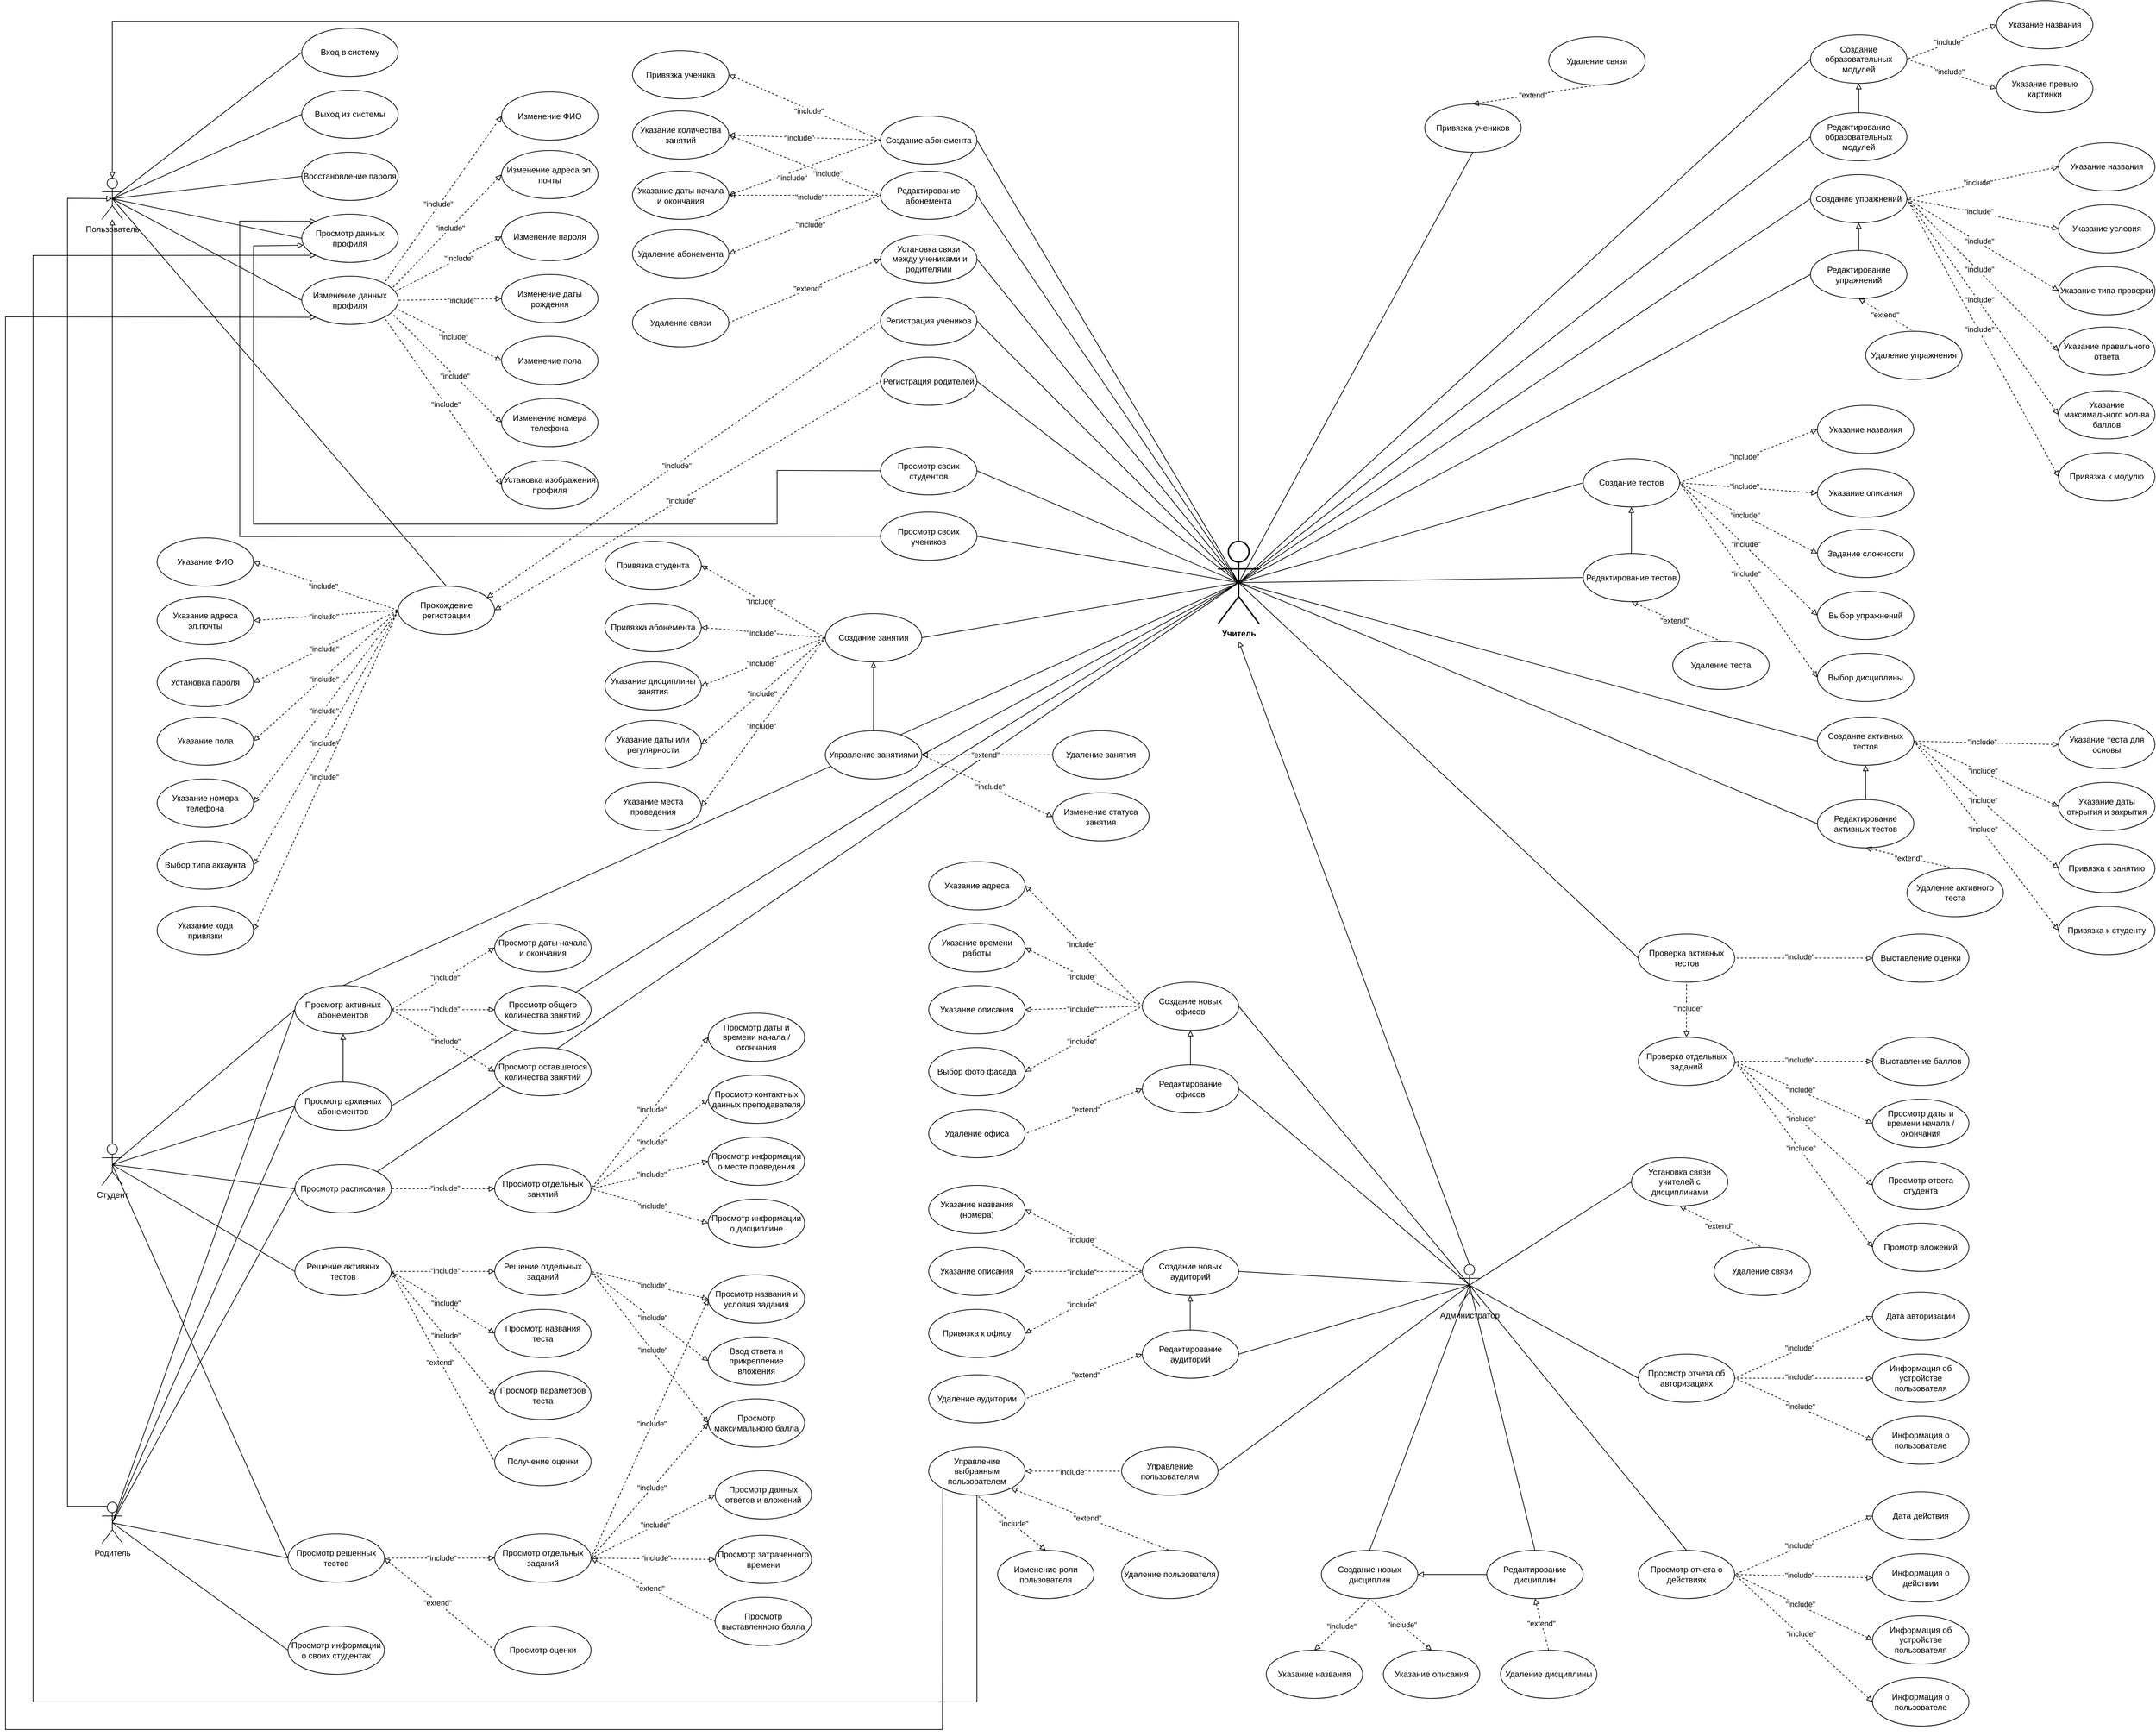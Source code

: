 <mxfile version="26.2.13">
  <diagram name="Страница — 1" id="v6qM49B0s4XVbtzaoC0h">
    <mxGraphModel dx="4080" dy="2229" grid="1" gridSize="10" guides="1" tooltips="1" connect="1" arrows="1" fold="1" page="1" pageScale="1" pageWidth="3346" pageHeight="3346" math="0" shadow="0">
      <root>
        <mxCell id="0" />
        <mxCell id="1" parent="0" />
        <mxCell id="6gjo0pvrELv77hhcIg1b-312" value="" style="endArrow=none;html=1;rounded=0;entryX=0.5;entryY=0.5;entryDx=0;entryDy=0;entryPerimeter=0;exitX=1;exitY=0;exitDx=0;exitDy=0;" edge="1" parent="1" source="6gjo0pvrELv77hhcIg1b-10" target="6gjo0pvrELv77hhcIg1b-4">
          <mxGeometry width="50" height="50" relative="1" as="geometry">
            <mxPoint x="970" y="1360" as="sourcePoint" />
            <mxPoint x="1020" y="1310" as="targetPoint" />
          </mxGeometry>
        </mxCell>
        <mxCell id="6gjo0pvrELv77hhcIg1b-311" value="" style="endArrow=none;html=1;rounded=0;entryX=0.5;entryY=0.5;entryDx=0;entryDy=0;entryPerimeter=0;exitX=1;exitY=0.5;exitDx=0;exitDy=0;" edge="1" parent="1" source="6gjo0pvrELv77hhcIg1b-9" target="6gjo0pvrELv77hhcIg1b-4">
          <mxGeometry width="50" height="50" relative="1" as="geometry">
            <mxPoint x="970" y="1530" as="sourcePoint" />
            <mxPoint x="1020" y="1480" as="targetPoint" />
          </mxGeometry>
        </mxCell>
        <mxCell id="6gjo0pvrELv77hhcIg1b-310" value="" style="endArrow=none;html=1;rounded=0;entryX=0.5;entryY=0.5;entryDx=0;entryDy=0;entryPerimeter=0;exitX=0.5;exitY=0;exitDx=0;exitDy=0;" edge="1" parent="1" source="6gjo0pvrELv77hhcIg1b-7" target="6gjo0pvrELv77hhcIg1b-4">
          <mxGeometry width="50" height="50" relative="1" as="geometry">
            <mxPoint x="970" y="1300" as="sourcePoint" />
            <mxPoint x="1810" y="1250" as="targetPoint" />
          </mxGeometry>
        </mxCell>
        <mxCell id="6gjo0pvrELv77hhcIg1b-1" value="Студент" style="shape=umlActor;verticalLabelPosition=bottom;verticalAlign=top;html=1;" vertex="1" parent="1">
          <mxGeometry x="260" y="1750" width="30" height="60" as="geometry" />
        </mxCell>
        <mxCell id="6gjo0pvrELv77hhcIg1b-3" value="Родитель" style="shape=umlActor;verticalLabelPosition=bottom;verticalAlign=top;html=1;" vertex="1" parent="1">
          <mxGeometry x="260" y="2270" width="30" height="60" as="geometry" />
        </mxCell>
        <mxCell id="6gjo0pvrELv77hhcIg1b-4" value="Учитель" style="shape=umlActor;verticalLabelPosition=bottom;verticalAlign=top;html=1;strokeWidth=2;fontStyle=1" vertex="1" parent="1">
          <mxGeometry x="1880" y="875" width="60" height="120" as="geometry" />
        </mxCell>
        <mxCell id="6gjo0pvrELv77hhcIg1b-5" value="Администратор" style="shape=umlActor;verticalLabelPosition=bottom;verticalAlign=top;html=1;" vertex="1" parent="1">
          <mxGeometry x="2230" y="1925" width="30" height="60" as="geometry" />
        </mxCell>
        <mxCell id="6gjo0pvrELv77hhcIg1b-7" value="Просмотр активных абонементов" style="ellipse;whiteSpace=wrap;html=1;" vertex="1" parent="1">
          <mxGeometry x="540" y="1520" width="140" height="70" as="geometry" />
        </mxCell>
        <mxCell id="6gjo0pvrELv77hhcIg1b-9" value="Просмотр архивных абонементов" style="ellipse;whiteSpace=wrap;html=1;" vertex="1" parent="1">
          <mxGeometry x="540" y="1660" width="140" height="70" as="geometry" />
        </mxCell>
        <mxCell id="6gjo0pvrELv77hhcIg1b-10" value="Просмотр расписания" style="ellipse;whiteSpace=wrap;html=1;" vertex="1" parent="1">
          <mxGeometry x="540" y="1780" width="140" height="70" as="geometry" />
        </mxCell>
        <mxCell id="6gjo0pvrELv77hhcIg1b-11" value="Решение активных тестов" style="ellipse;whiteSpace=wrap;html=1;" vertex="1" parent="1">
          <mxGeometry x="540" y="1900" width="140" height="70" as="geometry" />
        </mxCell>
        <mxCell id="6gjo0pvrELv77hhcIg1b-12" value="Получение оценки" style="ellipse;whiteSpace=wrap;html=1;" vertex="1" parent="1">
          <mxGeometry x="830" y="2176.25" width="140" height="70" as="geometry" />
        </mxCell>
        <mxCell id="6gjo0pvrELv77hhcIg1b-15" value="Просмотр решенных тестов" style="ellipse;whiteSpace=wrap;html=1;" vertex="1" parent="1">
          <mxGeometry x="530" y="2316.25" width="140" height="70" as="geometry" />
        </mxCell>
        <mxCell id="6gjo0pvrELv77hhcIg1b-16" value="" style="endArrow=none;html=1;rounded=0;exitX=0.5;exitY=0.5;exitDx=0;exitDy=0;exitPerimeter=0;entryX=0;entryY=0.5;entryDx=0;entryDy=0;" edge="1" parent="1" source="6gjo0pvrELv77hhcIg1b-1" target="6gjo0pvrELv77hhcIg1b-7">
          <mxGeometry width="50" height="50" relative="1" as="geometry">
            <mxPoint x="760" y="1560" as="sourcePoint" />
            <mxPoint x="810" y="1510" as="targetPoint" />
          </mxGeometry>
        </mxCell>
        <mxCell id="6gjo0pvrELv77hhcIg1b-17" value="" style="endArrow=none;html=1;rounded=0;exitX=0.5;exitY=0.5;exitDx=0;exitDy=0;exitPerimeter=0;entryX=0;entryY=0.5;entryDx=0;entryDy=0;" edge="1" parent="1" source="6gjo0pvrELv77hhcIg1b-1" target="6gjo0pvrELv77hhcIg1b-9">
          <mxGeometry width="50" height="50" relative="1" as="geometry">
            <mxPoint x="760" y="1560" as="sourcePoint" />
            <mxPoint x="810" y="1510" as="targetPoint" />
          </mxGeometry>
        </mxCell>
        <mxCell id="6gjo0pvrELv77hhcIg1b-18" value="" style="endArrow=none;html=1;rounded=0;exitX=0.5;exitY=0.5;exitDx=0;exitDy=0;exitPerimeter=0;entryX=0;entryY=0.5;entryDx=0;entryDy=0;" edge="1" parent="1" source="6gjo0pvrELv77hhcIg1b-1" target="6gjo0pvrELv77hhcIg1b-10">
          <mxGeometry width="50" height="50" relative="1" as="geometry">
            <mxPoint x="770" y="1790" as="sourcePoint" />
            <mxPoint x="820" y="1740" as="targetPoint" />
          </mxGeometry>
        </mxCell>
        <mxCell id="6gjo0pvrELv77hhcIg1b-19" value="" style="endArrow=none;html=1;rounded=0;exitX=0.5;exitY=0.5;exitDx=0;exitDy=0;exitPerimeter=0;entryX=0;entryY=0.5;entryDx=0;entryDy=0;" edge="1" parent="1" source="6gjo0pvrELv77hhcIg1b-1" target="6gjo0pvrELv77hhcIg1b-11">
          <mxGeometry width="50" height="50" relative="1" as="geometry">
            <mxPoint x="770" y="1790" as="sourcePoint" />
            <mxPoint x="820" y="1740" as="targetPoint" />
          </mxGeometry>
        </mxCell>
        <mxCell id="6gjo0pvrELv77hhcIg1b-20" value="" style="endArrow=none;html=1;rounded=0;exitX=0.5;exitY=0.5;exitDx=0;exitDy=0;exitPerimeter=0;entryX=0;entryY=0.5;entryDx=0;entryDy=0;" edge="1" parent="1" source="6gjo0pvrELv77hhcIg1b-1" target="6gjo0pvrELv77hhcIg1b-15">
          <mxGeometry width="50" height="50" relative="1" as="geometry">
            <mxPoint x="770" y="1790" as="sourcePoint" />
            <mxPoint x="820" y="1740" as="targetPoint" />
          </mxGeometry>
        </mxCell>
        <mxCell id="6gjo0pvrELv77hhcIg1b-26" value="Пользователь" style="shape=umlActor;verticalLabelPosition=bottom;verticalAlign=top;html=1;" vertex="1" parent="1">
          <mxGeometry x="260" y="347.5" width="30" height="60" as="geometry" />
        </mxCell>
        <mxCell id="6gjo0pvrELv77hhcIg1b-27" value="Вход в систему" style="ellipse;whiteSpace=wrap;html=1;" vertex="1" parent="1">
          <mxGeometry x="550" y="130" width="140" height="70" as="geometry" />
        </mxCell>
        <mxCell id="6gjo0pvrELv77hhcIg1b-28" value="Выход из системы" style="ellipse;whiteSpace=wrap;html=1;" vertex="1" parent="1">
          <mxGeometry x="550" y="220" width="140" height="70" as="geometry" />
        </mxCell>
        <mxCell id="6gjo0pvrELv77hhcIg1b-29" value="Восстановление пароля" style="ellipse;whiteSpace=wrap;html=1;" vertex="1" parent="1">
          <mxGeometry x="550" y="310" width="140" height="70" as="geometry" />
        </mxCell>
        <mxCell id="6gjo0pvrELv77hhcIg1b-30" value="Изменение данных профиля" style="ellipse;whiteSpace=wrap;html=1;" vertex="1" parent="1">
          <mxGeometry x="550" y="490" width="140" height="70" as="geometry" />
        </mxCell>
        <mxCell id="6gjo0pvrELv77hhcIg1b-31" value="Изменение ФИО" style="ellipse;whiteSpace=wrap;html=1;" vertex="1" parent="1">
          <mxGeometry x="840" y="222.5" width="140" height="70" as="geometry" />
        </mxCell>
        <mxCell id="6gjo0pvrELv77hhcIg1b-32" value="Изменение адреса эл. почты" style="ellipse;whiteSpace=wrap;html=1;" vertex="1" parent="1">
          <mxGeometry x="840" y="307.5" width="140" height="70" as="geometry" />
        </mxCell>
        <mxCell id="6gjo0pvrELv77hhcIg1b-33" value="Изменение пароля" style="ellipse;whiteSpace=wrap;html=1;" vertex="1" parent="1">
          <mxGeometry x="840" y="397.5" width="140" height="70" as="geometry" />
        </mxCell>
        <mxCell id="6gjo0pvrELv77hhcIg1b-34" value="Изменение даты рождения" style="ellipse;whiteSpace=wrap;html=1;" vertex="1" parent="1">
          <mxGeometry x="840" y="487.5" width="140" height="70" as="geometry" />
        </mxCell>
        <mxCell id="6gjo0pvrELv77hhcIg1b-35" value="Изменение пола" style="ellipse;whiteSpace=wrap;html=1;" vertex="1" parent="1">
          <mxGeometry x="840" y="577.5" width="140" height="70" as="geometry" />
        </mxCell>
        <mxCell id="6gjo0pvrELv77hhcIg1b-36" value="Изменение номера телефона" style="ellipse;whiteSpace=wrap;html=1;" vertex="1" parent="1">
          <mxGeometry x="840" y="667.5" width="140" height="70" as="geometry" />
        </mxCell>
        <mxCell id="6gjo0pvrELv77hhcIg1b-37" value="Просмотр данных профиля" style="ellipse;whiteSpace=wrap;html=1;" vertex="1" parent="1">
          <mxGeometry x="550" y="400" width="140" height="70" as="geometry" />
        </mxCell>
        <mxCell id="6gjo0pvrELv77hhcIg1b-38" value="Установка изображения профиля" style="ellipse;whiteSpace=wrap;html=1;" vertex="1" parent="1">
          <mxGeometry x="840" y="757.5" width="140" height="70" as="geometry" />
        </mxCell>
        <mxCell id="6gjo0pvrELv77hhcIg1b-39" value="" style="endArrow=none;dashed=1;endFill=0;endSize=12;html=1;rounded=0;exitX=0;exitY=0.5;exitDx=0;exitDy=0;entryX=1;entryY=0;entryDx=0;entryDy=0;startArrow=block;startFill=0;" edge="1" parent="1" source="6gjo0pvrELv77hhcIg1b-31" target="6gjo0pvrELv77hhcIg1b-30">
          <mxGeometry width="160" relative="1" as="geometry">
            <mxPoint x="680" y="410" as="sourcePoint" />
            <mxPoint x="840" y="410" as="targetPoint" />
          </mxGeometry>
        </mxCell>
        <mxCell id="6gjo0pvrELv77hhcIg1b-52" value="&quot;include&quot;" style="edgeLabel;html=1;align=center;verticalAlign=middle;resizable=0;points=[];" vertex="1" connectable="0" parent="6gjo0pvrELv77hhcIg1b-39">
          <mxGeometry x="0.06" y="-2" relative="1" as="geometry">
            <mxPoint as="offset" />
          </mxGeometry>
        </mxCell>
        <mxCell id="6gjo0pvrELv77hhcIg1b-46" value="" style="endArrow=none;dashed=1;endFill=0;endSize=12;html=1;rounded=0;exitX=0;exitY=0.5;exitDx=0;exitDy=0;entryX=0.936;entryY=0.252;entryDx=0;entryDy=0;entryPerimeter=0;startArrow=block;startFill=0;" edge="1" parent="1" source="6gjo0pvrELv77hhcIg1b-32" target="6gjo0pvrELv77hhcIg1b-30">
          <mxGeometry width="160" relative="1" as="geometry">
            <mxPoint x="680" y="440" as="sourcePoint" />
            <mxPoint x="840" y="440" as="targetPoint" />
          </mxGeometry>
        </mxCell>
        <mxCell id="6gjo0pvrELv77hhcIg1b-53" value="&quot;include&quot;" style="edgeLabel;html=1;align=center;verticalAlign=middle;resizable=0;points=[];" vertex="1" connectable="0" parent="6gjo0pvrELv77hhcIg1b-46">
          <mxGeometry x="-0.057" y="-1" relative="1" as="geometry">
            <mxPoint as="offset" />
          </mxGeometry>
        </mxCell>
        <mxCell id="6gjo0pvrELv77hhcIg1b-47" value="" style="endArrow=none;dashed=1;endFill=0;endSize=12;html=1;rounded=0;entryX=0.973;entryY=0.314;entryDx=0;entryDy=0;entryPerimeter=0;exitX=0;exitY=0.5;exitDx=0;exitDy=0;startArrow=block;startFill=0;" edge="1" parent="1" source="6gjo0pvrELv77hhcIg1b-33" target="6gjo0pvrELv77hhcIg1b-30">
          <mxGeometry width="160" relative="1" as="geometry">
            <mxPoint x="770" y="550" as="sourcePoint" />
            <mxPoint x="840" y="440" as="targetPoint" />
          </mxGeometry>
        </mxCell>
        <mxCell id="6gjo0pvrELv77hhcIg1b-54" value="&quot;include&quot;" style="edgeLabel;html=1;align=center;verticalAlign=middle;resizable=0;points=[];" vertex="1" connectable="0" parent="6gjo0pvrELv77hhcIg1b-47">
          <mxGeometry x="-0.205" y="-1" relative="1" as="geometry">
            <mxPoint as="offset" />
          </mxGeometry>
        </mxCell>
        <mxCell id="6gjo0pvrELv77hhcIg1b-48" value="" style="endArrow=none;dashed=1;endFill=0;endSize=12;html=1;rounded=0;exitX=0;exitY=0.5;exitDx=0;exitDy=0;entryX=1;entryY=0.5;entryDx=0;entryDy=0;startArrow=block;startFill=0;" edge="1" parent="1" source="6gjo0pvrELv77hhcIg1b-34" target="6gjo0pvrELv77hhcIg1b-30">
          <mxGeometry width="160" relative="1" as="geometry">
            <mxPoint x="680" y="550" as="sourcePoint" />
            <mxPoint x="840" y="550" as="targetPoint" />
          </mxGeometry>
        </mxCell>
        <mxCell id="6gjo0pvrELv77hhcIg1b-55" value="&quot;include&quot;" style="edgeLabel;html=1;align=center;verticalAlign=middle;resizable=0;points=[];" vertex="1" connectable="0" parent="6gjo0pvrELv77hhcIg1b-48">
          <mxGeometry x="-0.225" y="1" relative="1" as="geometry">
            <mxPoint as="offset" />
          </mxGeometry>
        </mxCell>
        <mxCell id="6gjo0pvrELv77hhcIg1b-49" value="" style="endArrow=none;dashed=1;endFill=0;endSize=12;html=1;rounded=0;exitX=0;exitY=0.5;exitDx=0;exitDy=0;entryX=0.98;entryY=0.675;entryDx=0;entryDy=0;entryPerimeter=0;startArrow=block;startFill=0;" edge="1" parent="1" source="6gjo0pvrELv77hhcIg1b-35" target="6gjo0pvrELv77hhcIg1b-30">
          <mxGeometry width="160" relative="1" as="geometry">
            <mxPoint x="570" y="667.5" as="sourcePoint" />
            <mxPoint x="730" y="667.5" as="targetPoint" />
          </mxGeometry>
        </mxCell>
        <mxCell id="6gjo0pvrELv77hhcIg1b-56" value="&quot;include&quot;" style="edgeLabel;html=1;align=center;verticalAlign=middle;resizable=0;points=[];" vertex="1" connectable="0" parent="6gjo0pvrELv77hhcIg1b-49">
          <mxGeometry x="-0.081" relative="1" as="geometry">
            <mxPoint as="offset" />
          </mxGeometry>
        </mxCell>
        <mxCell id="6gjo0pvrELv77hhcIg1b-50" value="" style="endArrow=none;dashed=1;endFill=0;endSize=12;html=1;rounded=0;exitX=0;exitY=0.5;exitDx=0;exitDy=0;entryX=0.936;entryY=0.774;entryDx=0;entryDy=0;entryPerimeter=0;startArrow=block;startFill=0;" edge="1" parent="1" source="6gjo0pvrELv77hhcIg1b-36" target="6gjo0pvrELv77hhcIg1b-30">
          <mxGeometry width="160" relative="1" as="geometry">
            <mxPoint x="680" y="620" as="sourcePoint" />
            <mxPoint x="840" y="620" as="targetPoint" />
          </mxGeometry>
        </mxCell>
        <mxCell id="6gjo0pvrELv77hhcIg1b-57" value="&quot;include&quot;" style="edgeLabel;html=1;align=center;verticalAlign=middle;resizable=0;points=[];" vertex="1" connectable="0" parent="6gjo0pvrELv77hhcIg1b-50">
          <mxGeometry x="-0.14" relative="1" as="geometry">
            <mxPoint as="offset" />
          </mxGeometry>
        </mxCell>
        <mxCell id="6gjo0pvrELv77hhcIg1b-51" value="" style="endArrow=none;dashed=1;endFill=0;endSize=12;html=1;rounded=0;exitX=0;exitY=0.5;exitDx=0;exitDy=0;entryX=1;entryY=1;entryDx=0;entryDy=0;startArrow=block;startFill=0;" edge="1" parent="1" source="6gjo0pvrELv77hhcIg1b-38" target="6gjo0pvrELv77hhcIg1b-30">
          <mxGeometry width="160" relative="1" as="geometry">
            <mxPoint x="680" y="690" as="sourcePoint" />
            <mxPoint x="840" y="690" as="targetPoint" />
          </mxGeometry>
        </mxCell>
        <mxCell id="6gjo0pvrELv77hhcIg1b-58" value="&quot;include&quot;" style="edgeLabel;html=1;align=center;verticalAlign=middle;resizable=0;points=[];" vertex="1" connectable="0" parent="6gjo0pvrELv77hhcIg1b-51">
          <mxGeometry x="-0.038" y="-1" relative="1" as="geometry">
            <mxPoint as="offset" />
          </mxGeometry>
        </mxCell>
        <mxCell id="6gjo0pvrELv77hhcIg1b-59" value="" style="endArrow=none;html=1;rounded=0;exitX=0.5;exitY=0.5;exitDx=0;exitDy=0;exitPerimeter=0;entryX=0;entryY=0.5;entryDx=0;entryDy=0;" edge="1" parent="1" source="6gjo0pvrELv77hhcIg1b-26" target="6gjo0pvrELv77hhcIg1b-27">
          <mxGeometry width="50" height="50" relative="1" as="geometry">
            <mxPoint x="740" y="370" as="sourcePoint" />
            <mxPoint x="790" y="320" as="targetPoint" />
          </mxGeometry>
        </mxCell>
        <mxCell id="6gjo0pvrELv77hhcIg1b-60" value="" style="endArrow=none;html=1;rounded=0;exitX=0.5;exitY=0.5;exitDx=0;exitDy=0;exitPerimeter=0;entryX=0;entryY=0.5;entryDx=0;entryDy=0;" edge="1" parent="1" source="6gjo0pvrELv77hhcIg1b-26" target="6gjo0pvrELv77hhcIg1b-28">
          <mxGeometry width="50" height="50" relative="1" as="geometry">
            <mxPoint x="740" y="370" as="sourcePoint" />
            <mxPoint x="790" y="320" as="targetPoint" />
          </mxGeometry>
        </mxCell>
        <mxCell id="6gjo0pvrELv77hhcIg1b-61" value="" style="endArrow=none;html=1;rounded=0;exitX=0.5;exitY=0.5;exitDx=0;exitDy=0;exitPerimeter=0;entryX=0;entryY=0.5;entryDx=0;entryDy=0;" edge="1" parent="1" source="6gjo0pvrELv77hhcIg1b-26" target="6gjo0pvrELv77hhcIg1b-29">
          <mxGeometry width="50" height="50" relative="1" as="geometry">
            <mxPoint x="740" y="370" as="sourcePoint" />
            <mxPoint x="790" y="320" as="targetPoint" />
          </mxGeometry>
        </mxCell>
        <mxCell id="6gjo0pvrELv77hhcIg1b-62" value="" style="endArrow=none;html=1;rounded=0;exitX=0.5;exitY=0.5;exitDx=0;exitDy=0;exitPerimeter=0;entryX=0;entryY=0.5;entryDx=0;entryDy=0;" edge="1" parent="1" source="6gjo0pvrELv77hhcIg1b-26" target="6gjo0pvrELv77hhcIg1b-37">
          <mxGeometry width="50" height="50" relative="1" as="geometry">
            <mxPoint x="740" y="370" as="sourcePoint" />
            <mxPoint x="790" y="320" as="targetPoint" />
          </mxGeometry>
        </mxCell>
        <mxCell id="6gjo0pvrELv77hhcIg1b-63" value="" style="endArrow=none;html=1;rounded=0;exitX=0.5;exitY=0.5;exitDx=0;exitDy=0;exitPerimeter=0;entryX=0;entryY=0.5;entryDx=0;entryDy=0;" edge="1" parent="1" source="6gjo0pvrELv77hhcIg1b-26" target="6gjo0pvrELv77hhcIg1b-30">
          <mxGeometry width="50" height="50" relative="1" as="geometry">
            <mxPoint x="740" y="370" as="sourcePoint" />
            <mxPoint x="790" y="320" as="targetPoint" />
          </mxGeometry>
        </mxCell>
        <mxCell id="6gjo0pvrELv77hhcIg1b-64" value="" style="endArrow=block;html=1;rounded=0;exitX=0.5;exitY=0;exitDx=0;exitDy=0;exitPerimeter=0;endFill=0;" edge="1" parent="1" source="6gjo0pvrELv77hhcIg1b-1" target="6gjo0pvrELv77hhcIg1b-26">
          <mxGeometry width="50" height="50" relative="1" as="geometry">
            <mxPoint x="740" y="820" as="sourcePoint" />
            <mxPoint x="790" y="770" as="targetPoint" />
          </mxGeometry>
        </mxCell>
        <mxCell id="6gjo0pvrELv77hhcIg1b-66" value="Просмотр информации о своих студентах" style="ellipse;whiteSpace=wrap;html=1;" vertex="1" parent="1">
          <mxGeometry x="530" y="2450" width="140" height="70" as="geometry" />
        </mxCell>
        <mxCell id="6gjo0pvrELv77hhcIg1b-70" value="" style="endArrow=none;html=1;rounded=0;exitX=0.5;exitY=0.5;exitDx=0;exitDy=0;exitPerimeter=0;entryX=0;entryY=0.5;entryDx=0;entryDy=0;" edge="1" parent="1" source="6gjo0pvrELv77hhcIg1b-3" target="6gjo0pvrELv77hhcIg1b-66">
          <mxGeometry width="50" height="50" relative="1" as="geometry">
            <mxPoint x="720" y="2100" as="sourcePoint" />
            <mxPoint x="770" y="2050" as="targetPoint" />
          </mxGeometry>
        </mxCell>
        <mxCell id="6gjo0pvrELv77hhcIg1b-71" value="" style="endArrow=none;html=1;rounded=0;exitX=0.5;exitY=0.5;exitDx=0;exitDy=0;exitPerimeter=0;entryX=0;entryY=0.5;entryDx=0;entryDy=0;" edge="1" parent="1" source="6gjo0pvrELv77hhcIg1b-3" target="6gjo0pvrELv77hhcIg1b-7">
          <mxGeometry width="50" height="50" relative="1" as="geometry">
            <mxPoint x="710" y="1660" as="sourcePoint" />
            <mxPoint x="760" y="1610" as="targetPoint" />
          </mxGeometry>
        </mxCell>
        <mxCell id="6gjo0pvrELv77hhcIg1b-72" value="" style="endArrow=none;html=1;rounded=0;exitX=0.5;exitY=0.5;exitDx=0;exitDy=0;exitPerimeter=0;entryX=0;entryY=0.5;entryDx=0;entryDy=0;" edge="1" parent="1" source="6gjo0pvrELv77hhcIg1b-3" target="6gjo0pvrELv77hhcIg1b-9">
          <mxGeometry width="50" height="50" relative="1" as="geometry">
            <mxPoint x="710" y="1660" as="sourcePoint" />
            <mxPoint x="760" y="1610" as="targetPoint" />
          </mxGeometry>
        </mxCell>
        <mxCell id="6gjo0pvrELv77hhcIg1b-73" value="" style="endArrow=none;html=1;rounded=0;exitX=0.5;exitY=0.5;exitDx=0;exitDy=0;exitPerimeter=0;entryX=0;entryY=0.5;entryDx=0;entryDy=0;" edge="1" parent="1" source="6gjo0pvrELv77hhcIg1b-3" target="6gjo0pvrELv77hhcIg1b-10">
          <mxGeometry width="50" height="50" relative="1" as="geometry">
            <mxPoint x="720" y="1890" as="sourcePoint" />
            <mxPoint x="770" y="1840" as="targetPoint" />
          </mxGeometry>
        </mxCell>
        <mxCell id="6gjo0pvrELv77hhcIg1b-74" value="" style="endArrow=none;html=1;rounded=0;exitX=0.5;exitY=0.5;exitDx=0;exitDy=0;exitPerimeter=0;entryX=0;entryY=0.5;entryDx=0;entryDy=0;" edge="1" parent="1" source="6gjo0pvrELv77hhcIg1b-3" target="6gjo0pvrELv77hhcIg1b-15">
          <mxGeometry width="50" height="50" relative="1" as="geometry">
            <mxPoint x="720" y="1890" as="sourcePoint" />
            <mxPoint x="770" y="1840" as="targetPoint" />
          </mxGeometry>
        </mxCell>
        <mxCell id="6gjo0pvrELv77hhcIg1b-75" value="" style="endArrow=block;html=1;rounded=0;exitX=0.25;exitY=0.1;exitDx=0;exitDy=0;exitPerimeter=0;endFill=0;entryX=0.5;entryY=0.5;entryDx=0;entryDy=0;entryPerimeter=0;" edge="1" parent="1" source="6gjo0pvrELv77hhcIg1b-3" target="6gjo0pvrELv77hhcIg1b-26">
          <mxGeometry width="50" height="50" relative="1" as="geometry">
            <mxPoint x="285" y="845" as="sourcePoint" />
            <mxPoint x="285" y="330" as="targetPoint" />
            <Array as="points">
              <mxPoint x="210" y="2276" />
              <mxPoint x="210" y="1216" />
              <mxPoint x="210" y="377" />
            </Array>
          </mxGeometry>
        </mxCell>
        <mxCell id="6gjo0pvrELv77hhcIg1b-76" value="Создание абонемента" style="ellipse;whiteSpace=wrap;html=1;" vertex="1" parent="1">
          <mxGeometry x="1390" y="257.5" width="140" height="70" as="geometry" />
        </mxCell>
        <mxCell id="6gjo0pvrELv77hhcIg1b-77" value="Редактирование абонемента" style="ellipse;whiteSpace=wrap;html=1;" vertex="1" parent="1">
          <mxGeometry x="1390" y="337.5" width="140" height="70" as="geometry" />
        </mxCell>
        <mxCell id="6gjo0pvrELv77hhcIg1b-78" value="Регистрация учеников" style="ellipse;whiteSpace=wrap;html=1;" vertex="1" parent="1">
          <mxGeometry x="1390" y="520" width="140" height="70" as="geometry" />
        </mxCell>
        <mxCell id="6gjo0pvrELv77hhcIg1b-79" value="Регистрация родителей" style="ellipse;whiteSpace=wrap;html=1;" vertex="1" parent="1">
          <mxGeometry x="1390" y="607.5" width="140" height="70" as="geometry" />
        </mxCell>
        <mxCell id="6gjo0pvrELv77hhcIg1b-80" value="Установка связи&lt;div&gt;&amp;nbsp;между учениками и родителями&lt;/div&gt;" style="ellipse;whiteSpace=wrap;html=1;" vertex="1" parent="1">
          <mxGeometry x="1390" y="430" width="140" height="70" as="geometry" />
        </mxCell>
        <mxCell id="6gjo0pvrELv77hhcIg1b-81" value="Создание занятия" style="ellipse;whiteSpace=wrap;html=1;" vertex="1" parent="1">
          <mxGeometry x="1310" y="980" width="140" height="70" as="geometry" />
        </mxCell>
        <mxCell id="6gjo0pvrELv77hhcIg1b-82" value="Создание образовательных модулей" style="ellipse;whiteSpace=wrap;html=1;" vertex="1" parent="1">
          <mxGeometry x="2740" y="140" width="140" height="70" as="geometry" />
        </mxCell>
        <mxCell id="6gjo0pvrELv77hhcIg1b-84" value="Создание упражнений" style="ellipse;whiteSpace=wrap;html=1;" vertex="1" parent="1">
          <mxGeometry x="2740" y="342.5" width="140" height="70" as="geometry" />
        </mxCell>
        <mxCell id="6gjo0pvrELv77hhcIg1b-85" value="Создание тестов" style="ellipse;whiteSpace=wrap;html=1;" vertex="1" parent="1">
          <mxGeometry x="2410" y="755" width="140" height="70" as="geometry" />
        </mxCell>
        <mxCell id="6gjo0pvrELv77hhcIg1b-86" value="Создание активных тестов" style="ellipse;whiteSpace=wrap;html=1;" vertex="1" parent="1">
          <mxGeometry x="2750" y="1130" width="140" height="70" as="geometry" />
        </mxCell>
        <mxCell id="6gjo0pvrELv77hhcIg1b-87" value="Проверка активных тестов" style="ellipse;whiteSpace=wrap;html=1;" vertex="1" parent="1">
          <mxGeometry x="2490" y="1445" width="140" height="70" as="geometry" />
        </mxCell>
        <mxCell id="6gjo0pvrELv77hhcIg1b-89" value="Управление занятиями" style="ellipse;whiteSpace=wrap;html=1;" vertex="1" parent="1">
          <mxGeometry x="1310" y="1150" width="140" height="70" as="geometry" />
        </mxCell>
        <mxCell id="6gjo0pvrELv77hhcIg1b-90" value="" style="endArrow=none;dashed=1;endFill=0;endSize=12;html=1;rounded=0;exitX=1;exitY=0.5;exitDx=0;exitDy=0;entryX=0;entryY=0.5;entryDx=0;entryDy=0;startArrow=block;startFill=0;" edge="1" parent="1" source="6gjo0pvrELv77hhcIg1b-11" target="6gjo0pvrELv77hhcIg1b-12">
          <mxGeometry width="160" relative="1" as="geometry">
            <mxPoint x="830" y="1783" as="sourcePoint" />
            <mxPoint x="659" y="1540" as="targetPoint" />
          </mxGeometry>
        </mxCell>
        <mxCell id="6gjo0pvrELv77hhcIg1b-91" value="&quot;extend&quot;" style="edgeLabel;html=1;align=center;verticalAlign=middle;resizable=0;points=[];" vertex="1" connectable="0" parent="6gjo0pvrELv77hhcIg1b-90">
          <mxGeometry x="-0.038" y="-1" relative="1" as="geometry">
            <mxPoint y="-1" as="offset" />
          </mxGeometry>
        </mxCell>
        <mxCell id="6gjo0pvrELv77hhcIg1b-92" value="Привязка ученика" style="ellipse;whiteSpace=wrap;html=1;" vertex="1" parent="1">
          <mxGeometry x="1030" y="162.5" width="140" height="70" as="geometry" />
        </mxCell>
        <mxCell id="6gjo0pvrELv77hhcIg1b-93" value="Указание количества занятий" style="ellipse;whiteSpace=wrap;html=1;" vertex="1" parent="1">
          <mxGeometry x="1030" y="250" width="140" height="70" as="geometry" />
        </mxCell>
        <mxCell id="6gjo0pvrELv77hhcIg1b-94" value="Указание даты начала&lt;div&gt;и окончания&lt;/div&gt;" style="ellipse;whiteSpace=wrap;html=1;" vertex="1" parent="1">
          <mxGeometry x="1030" y="337.5" width="140" height="70" as="geometry" />
        </mxCell>
        <mxCell id="6gjo0pvrELv77hhcIg1b-95" value="" style="endArrow=none;dashed=1;endFill=0;endSize=12;html=1;rounded=0;exitX=1;exitY=0.5;exitDx=0;exitDy=0;entryX=0;entryY=0.5;entryDx=0;entryDy=0;startArrow=block;startFill=0;" edge="1" parent="1" source="6gjo0pvrELv77hhcIg1b-92" target="6gjo0pvrELv77hhcIg1b-76">
          <mxGeometry width="160" relative="1" as="geometry">
            <mxPoint x="850" y="268" as="sourcePoint" />
            <mxPoint x="679" y="510" as="targetPoint" />
          </mxGeometry>
        </mxCell>
        <mxCell id="6gjo0pvrELv77hhcIg1b-96" value="&quot;include&quot;" style="edgeLabel;html=1;align=center;verticalAlign=middle;resizable=0;points=[];" vertex="1" connectable="0" parent="6gjo0pvrELv77hhcIg1b-95">
          <mxGeometry x="0.06" y="-2" relative="1" as="geometry">
            <mxPoint as="offset" />
          </mxGeometry>
        </mxCell>
        <mxCell id="6gjo0pvrELv77hhcIg1b-97" value="" style="endArrow=none;dashed=1;endFill=0;endSize=12;html=1;rounded=0;exitX=1;exitY=0.5;exitDx=0;exitDy=0;startArrow=block;startFill=0;entryX=0;entryY=0.5;entryDx=0;entryDy=0;" edge="1" parent="1" source="6gjo0pvrELv77hhcIg1b-93" target="6gjo0pvrELv77hhcIg1b-76">
          <mxGeometry width="160" relative="1" as="geometry">
            <mxPoint x="1260" y="208" as="sourcePoint" />
            <mxPoint x="1320" y="200" as="targetPoint" />
          </mxGeometry>
        </mxCell>
        <mxCell id="6gjo0pvrELv77hhcIg1b-98" value="&quot;include&quot;" style="edgeLabel;html=1;align=center;verticalAlign=middle;resizable=0;points=[];" vertex="1" connectable="0" parent="6gjo0pvrELv77hhcIg1b-97">
          <mxGeometry x="0.06" y="-2" relative="1" as="geometry">
            <mxPoint x="-15" y="-2" as="offset" />
          </mxGeometry>
        </mxCell>
        <mxCell id="6gjo0pvrELv77hhcIg1b-99" value="" style="endArrow=none;dashed=1;endFill=0;endSize=12;html=1;rounded=0;exitX=1;exitY=0.5;exitDx=0;exitDy=0;entryX=0;entryY=0.5;entryDx=0;entryDy=0;startArrow=block;startFill=0;" edge="1" parent="1" source="6gjo0pvrELv77hhcIg1b-94" target="6gjo0pvrELv77hhcIg1b-76">
          <mxGeometry width="160" relative="1" as="geometry">
            <mxPoint x="1270" y="218" as="sourcePoint" />
            <mxPoint x="1340" y="218" as="targetPoint" />
          </mxGeometry>
        </mxCell>
        <mxCell id="6gjo0pvrELv77hhcIg1b-100" value="&quot;include&quot;" style="edgeLabel;html=1;align=center;verticalAlign=middle;resizable=0;points=[];" vertex="1" connectable="0" parent="6gjo0pvrELv77hhcIg1b-99">
          <mxGeometry x="0.06" y="-2" relative="1" as="geometry">
            <mxPoint x="-25" y="15" as="offset" />
          </mxGeometry>
        </mxCell>
        <mxCell id="6gjo0pvrELv77hhcIg1b-101" value="Удаление абонемента" style="ellipse;whiteSpace=wrap;html=1;" vertex="1" parent="1">
          <mxGeometry x="1030" y="422.5" width="140" height="70" as="geometry" />
        </mxCell>
        <mxCell id="6gjo0pvrELv77hhcIg1b-102" value="" style="endArrow=none;dashed=1;endFill=0;endSize=12;html=1;rounded=0;exitX=1;exitY=0.5;exitDx=0;exitDy=0;entryX=0;entryY=0.5;entryDx=0;entryDy=0;startArrow=block;startFill=0;" edge="1" parent="1" source="6gjo0pvrELv77hhcIg1b-101" target="6gjo0pvrELv77hhcIg1b-77">
          <mxGeometry width="160" relative="1" as="geometry">
            <mxPoint x="1180" y="382" as="sourcePoint" />
            <mxPoint x="1320" y="295" as="targetPoint" />
          </mxGeometry>
        </mxCell>
        <mxCell id="6gjo0pvrELv77hhcIg1b-103" value="&quot;include&quot;" style="edgeLabel;html=1;align=center;verticalAlign=middle;resizable=0;points=[];" vertex="1" connectable="0" parent="6gjo0pvrELv77hhcIg1b-102">
          <mxGeometry x="0.06" y="-2" relative="1" as="geometry">
            <mxPoint as="offset" />
          </mxGeometry>
        </mxCell>
        <mxCell id="6gjo0pvrELv77hhcIg1b-104" value="" style="endArrow=none;dashed=1;endFill=0;endSize=12;html=1;rounded=0;exitX=1;exitY=0.5;exitDx=0;exitDy=0;entryX=0;entryY=0.5;entryDx=0;entryDy=0;startArrow=block;startFill=0;" edge="1" parent="1" source="6gjo0pvrELv77hhcIg1b-93" target="6gjo0pvrELv77hhcIg1b-77">
          <mxGeometry width="160" relative="1" as="geometry">
            <mxPoint x="1180" y="468" as="sourcePoint" />
            <mxPoint x="1330" y="375" as="targetPoint" />
          </mxGeometry>
        </mxCell>
        <mxCell id="6gjo0pvrELv77hhcIg1b-105" value="&quot;include&quot;" style="edgeLabel;html=1;align=center;verticalAlign=middle;resizable=0;points=[];" vertex="1" connectable="0" parent="6gjo0pvrELv77hhcIg1b-104">
          <mxGeometry x="0.06" y="-2" relative="1" as="geometry">
            <mxPoint x="27" y="8" as="offset" />
          </mxGeometry>
        </mxCell>
        <mxCell id="6gjo0pvrELv77hhcIg1b-106" value="" style="endArrow=none;dashed=1;endFill=0;endSize=12;html=1;rounded=0;exitX=1;exitY=0.5;exitDx=0;exitDy=0;entryX=0;entryY=0.5;entryDx=0;entryDy=0;startArrow=block;startFill=0;" edge="1" parent="1" source="6gjo0pvrELv77hhcIg1b-94" target="6gjo0pvrELv77hhcIg1b-77">
          <mxGeometry width="160" relative="1" as="geometry">
            <mxPoint x="1190" y="478" as="sourcePoint" />
            <mxPoint x="1340" y="385" as="targetPoint" />
          </mxGeometry>
        </mxCell>
        <mxCell id="6gjo0pvrELv77hhcIg1b-107" value="&quot;include&quot;" style="edgeLabel;html=1;align=center;verticalAlign=middle;resizable=0;points=[];" vertex="1" connectable="0" parent="6gjo0pvrELv77hhcIg1b-106">
          <mxGeometry x="0.06" y="-2" relative="1" as="geometry">
            <mxPoint as="offset" />
          </mxGeometry>
        </mxCell>
        <mxCell id="6gjo0pvrELv77hhcIg1b-111" value="Прохождение регистрации" style="ellipse;whiteSpace=wrap;html=1;" vertex="1" parent="1">
          <mxGeometry x="690" y="940" width="140" height="70" as="geometry" />
        </mxCell>
        <mxCell id="6gjo0pvrELv77hhcIg1b-112" value="Указание ФИО" style="ellipse;whiteSpace=wrap;html=1;" vertex="1" parent="1">
          <mxGeometry x="340" y="870" width="140" height="70" as="geometry" />
        </mxCell>
        <mxCell id="6gjo0pvrELv77hhcIg1b-113" value="Указание адреса эл.почты" style="ellipse;whiteSpace=wrap;html=1;" vertex="1" parent="1">
          <mxGeometry x="340" y="955" width="140" height="70" as="geometry" />
        </mxCell>
        <mxCell id="6gjo0pvrELv77hhcIg1b-114" value="Установка пароля" style="ellipse;whiteSpace=wrap;html=1;" vertex="1" parent="1">
          <mxGeometry x="340" y="1045" width="140" height="70" as="geometry" />
        </mxCell>
        <mxCell id="6gjo0pvrELv77hhcIg1b-115" value="Указание пола" style="ellipse;whiteSpace=wrap;html=1;" vertex="1" parent="1">
          <mxGeometry x="340" y="1130" width="140" height="70" as="geometry" />
        </mxCell>
        <mxCell id="6gjo0pvrELv77hhcIg1b-116" value="Указание номера телефона" style="ellipse;whiteSpace=wrap;html=1;" vertex="1" parent="1">
          <mxGeometry x="340" y="1220" width="140" height="70" as="geometry" />
        </mxCell>
        <mxCell id="6gjo0pvrELv77hhcIg1b-117" value="Выбор типа аккаунта" style="ellipse;whiteSpace=wrap;html=1;" vertex="1" parent="1">
          <mxGeometry x="340" y="1310" width="140" height="70" as="geometry" />
        </mxCell>
        <mxCell id="6gjo0pvrELv77hhcIg1b-118" value="Указание кода&lt;div&gt;привязки&lt;/div&gt;" style="ellipse;whiteSpace=wrap;html=1;" vertex="1" parent="1">
          <mxGeometry x="340" y="1405" width="140" height="70" as="geometry" />
        </mxCell>
        <mxCell id="6gjo0pvrELv77hhcIg1b-119" value="" style="endArrow=none;dashed=1;endFill=0;endSize=12;html=1;rounded=0;exitX=1;exitY=0.5;exitDx=0;exitDy=0;entryX=0;entryY=0.5;entryDx=0;entryDy=0;startArrow=block;startFill=0;" edge="1" parent="1" source="6gjo0pvrELv77hhcIg1b-112" target="6gjo0pvrELv77hhcIg1b-111">
          <mxGeometry width="160" relative="1" as="geometry">
            <mxPoint x="830" y="1003" as="sourcePoint" />
            <mxPoint x="659" y="760" as="targetPoint" />
          </mxGeometry>
        </mxCell>
        <mxCell id="6gjo0pvrELv77hhcIg1b-120" value="&quot;include&quot;" style="edgeLabel;html=1;align=center;verticalAlign=middle;resizable=0;points=[];" vertex="1" connectable="0" parent="6gjo0pvrELv77hhcIg1b-119">
          <mxGeometry x="-0.038" y="-1" relative="1" as="geometry">
            <mxPoint as="offset" />
          </mxGeometry>
        </mxCell>
        <mxCell id="6gjo0pvrELv77hhcIg1b-121" value="" style="endArrow=none;dashed=1;endFill=0;endSize=12;html=1;rounded=0;exitX=1;exitY=0.5;exitDx=0;exitDy=0;entryX=0;entryY=0.5;entryDx=0;entryDy=0;startArrow=block;startFill=0;" edge="1" parent="1" source="6gjo0pvrELv77hhcIg1b-113" target="6gjo0pvrELv77hhcIg1b-111">
          <mxGeometry width="160" relative="1" as="geometry">
            <mxPoint x="490" y="915" as="sourcePoint" />
            <mxPoint x="710" y="1015" as="targetPoint" />
          </mxGeometry>
        </mxCell>
        <mxCell id="6gjo0pvrELv77hhcIg1b-122" value="&quot;include&quot;" style="edgeLabel;html=1;align=center;verticalAlign=middle;resizable=0;points=[];" vertex="1" connectable="0" parent="6gjo0pvrELv77hhcIg1b-121">
          <mxGeometry x="-0.038" y="-1" relative="1" as="geometry">
            <mxPoint as="offset" />
          </mxGeometry>
        </mxCell>
        <mxCell id="6gjo0pvrELv77hhcIg1b-123" value="" style="endArrow=none;dashed=1;endFill=0;endSize=12;html=1;rounded=0;exitX=1;exitY=0.5;exitDx=0;exitDy=0;entryX=0;entryY=0.5;entryDx=0;entryDy=0;startArrow=block;startFill=0;" edge="1" parent="1" source="6gjo0pvrELv77hhcIg1b-114" target="6gjo0pvrELv77hhcIg1b-111">
          <mxGeometry width="160" relative="1" as="geometry">
            <mxPoint x="500" y="925" as="sourcePoint" />
            <mxPoint x="720" y="1025" as="targetPoint" />
          </mxGeometry>
        </mxCell>
        <mxCell id="6gjo0pvrELv77hhcIg1b-124" value="&quot;include&quot;" style="edgeLabel;html=1;align=center;verticalAlign=middle;resizable=0;points=[];" vertex="1" connectable="0" parent="6gjo0pvrELv77hhcIg1b-123">
          <mxGeometry x="-0.038" y="-1" relative="1" as="geometry">
            <mxPoint as="offset" />
          </mxGeometry>
        </mxCell>
        <mxCell id="6gjo0pvrELv77hhcIg1b-125" value="" style="endArrow=none;dashed=1;endFill=0;endSize=12;html=1;rounded=0;exitX=1;exitY=0.5;exitDx=0;exitDy=0;entryX=0;entryY=0.5;entryDx=0;entryDy=0;startArrow=block;startFill=0;" edge="1" parent="1" source="6gjo0pvrELv77hhcIg1b-115" target="6gjo0pvrELv77hhcIg1b-111">
          <mxGeometry width="160" relative="1" as="geometry">
            <mxPoint x="510" y="935" as="sourcePoint" />
            <mxPoint x="730" y="1035" as="targetPoint" />
          </mxGeometry>
        </mxCell>
        <mxCell id="6gjo0pvrELv77hhcIg1b-126" value="&quot;include&quot;" style="edgeLabel;html=1;align=center;verticalAlign=middle;resizable=0;points=[];" vertex="1" connectable="0" parent="6gjo0pvrELv77hhcIg1b-125">
          <mxGeometry x="-0.038" y="-1" relative="1" as="geometry">
            <mxPoint as="offset" />
          </mxGeometry>
        </mxCell>
        <mxCell id="6gjo0pvrELv77hhcIg1b-127" value="" style="endArrow=none;dashed=1;endFill=0;endSize=12;html=1;rounded=0;exitX=1;exitY=0.5;exitDx=0;exitDy=0;entryX=0;entryY=0.5;entryDx=0;entryDy=0;startArrow=block;startFill=0;" edge="1" parent="1" source="6gjo0pvrELv77hhcIg1b-116" target="6gjo0pvrELv77hhcIg1b-111">
          <mxGeometry width="160" relative="1" as="geometry">
            <mxPoint x="520" y="945" as="sourcePoint" />
            <mxPoint x="740" y="1045" as="targetPoint" />
          </mxGeometry>
        </mxCell>
        <mxCell id="6gjo0pvrELv77hhcIg1b-128" value="&quot;include&quot;" style="edgeLabel;html=1;align=center;verticalAlign=middle;resizable=0;points=[];" vertex="1" connectable="0" parent="6gjo0pvrELv77hhcIg1b-127">
          <mxGeometry x="-0.038" y="-1" relative="1" as="geometry">
            <mxPoint as="offset" />
          </mxGeometry>
        </mxCell>
        <mxCell id="6gjo0pvrELv77hhcIg1b-129" value="" style="endArrow=none;dashed=1;endFill=0;endSize=12;html=1;rounded=0;exitX=1;exitY=0.5;exitDx=0;exitDy=0;entryX=0;entryY=0.5;entryDx=0;entryDy=0;startArrow=block;startFill=0;" edge="1" parent="1" source="6gjo0pvrELv77hhcIg1b-117" target="6gjo0pvrELv77hhcIg1b-111">
          <mxGeometry width="160" relative="1" as="geometry">
            <mxPoint x="530" y="955" as="sourcePoint" />
            <mxPoint x="750" y="1055" as="targetPoint" />
          </mxGeometry>
        </mxCell>
        <mxCell id="6gjo0pvrELv77hhcIg1b-130" value="&quot;include&quot;" style="edgeLabel;html=1;align=center;verticalAlign=middle;resizable=0;points=[];" vertex="1" connectable="0" parent="6gjo0pvrELv77hhcIg1b-129">
          <mxGeometry x="-0.038" y="-1" relative="1" as="geometry">
            <mxPoint as="offset" />
          </mxGeometry>
        </mxCell>
        <mxCell id="6gjo0pvrELv77hhcIg1b-131" value="" style="endArrow=none;dashed=1;endFill=0;endSize=12;html=1;rounded=0;exitX=1;exitY=0.5;exitDx=0;exitDy=0;entryX=0;entryY=0.5;entryDx=0;entryDy=0;startArrow=block;startFill=0;" edge="1" parent="1" source="6gjo0pvrELv77hhcIg1b-118" target="6gjo0pvrELv77hhcIg1b-111">
          <mxGeometry width="160" relative="1" as="geometry">
            <mxPoint x="540" y="965" as="sourcePoint" />
            <mxPoint x="760" y="1065" as="targetPoint" />
          </mxGeometry>
        </mxCell>
        <mxCell id="6gjo0pvrELv77hhcIg1b-132" value="&quot;include&quot;" style="edgeLabel;html=1;align=center;verticalAlign=middle;resizable=0;points=[];" vertex="1" connectable="0" parent="6gjo0pvrELv77hhcIg1b-131">
          <mxGeometry x="-0.038" y="-1" relative="1" as="geometry">
            <mxPoint as="offset" />
          </mxGeometry>
        </mxCell>
        <mxCell id="6gjo0pvrELv77hhcIg1b-133" value="" style="endArrow=none;html=1;rounded=0;exitX=0.5;exitY=0.5;exitDx=0;exitDy=0;exitPerimeter=0;entryX=0.5;entryY=0;entryDx=0;entryDy=0;" edge="1" parent="1" source="6gjo0pvrELv77hhcIg1b-26" target="6gjo0pvrELv77hhcIg1b-111">
          <mxGeometry width="50" height="50" relative="1" as="geometry">
            <mxPoint x="690" y="630" as="sourcePoint" />
            <mxPoint x="740" y="580" as="targetPoint" />
          </mxGeometry>
        </mxCell>
        <mxCell id="6gjo0pvrELv77hhcIg1b-134" value="" style="endArrow=none;dashed=1;endFill=0;endSize=12;html=1;rounded=0;exitX=0.92;exitY=0.245;exitDx=0;exitDy=0;entryX=0;entryY=0.5;entryDx=0;entryDy=0;startArrow=block;startFill=0;exitPerimeter=0;" edge="1" parent="1" source="6gjo0pvrELv77hhcIg1b-111" target="6gjo0pvrELv77hhcIg1b-78">
          <mxGeometry width="160" relative="1" as="geometry">
            <mxPoint x="490" y="915" as="sourcePoint" />
            <mxPoint x="710" y="1015" as="targetPoint" />
          </mxGeometry>
        </mxCell>
        <mxCell id="6gjo0pvrELv77hhcIg1b-135" value="&quot;include&quot;" style="edgeLabel;html=1;align=center;verticalAlign=middle;resizable=0;points=[];" vertex="1" connectable="0" parent="6gjo0pvrELv77hhcIg1b-134">
          <mxGeometry x="-0.038" y="-1" relative="1" as="geometry">
            <mxPoint as="offset" />
          </mxGeometry>
        </mxCell>
        <mxCell id="6gjo0pvrELv77hhcIg1b-136" value="" style="endArrow=none;dashed=1;endFill=0;endSize=12;html=1;rounded=0;exitX=1;exitY=0.5;exitDx=0;exitDy=0;entryX=0;entryY=0.5;entryDx=0;entryDy=0;startArrow=block;startFill=0;" edge="1" parent="1" source="6gjo0pvrELv77hhcIg1b-111" target="6gjo0pvrELv77hhcIg1b-79">
          <mxGeometry width="160" relative="1" as="geometry">
            <mxPoint x="500" y="925" as="sourcePoint" />
            <mxPoint x="720" y="1025" as="targetPoint" />
          </mxGeometry>
        </mxCell>
        <mxCell id="6gjo0pvrELv77hhcIg1b-137" value="&quot;include&quot;" style="edgeLabel;html=1;align=center;verticalAlign=middle;resizable=0;points=[];" vertex="1" connectable="0" parent="6gjo0pvrELv77hhcIg1b-136">
          <mxGeometry x="-0.038" y="-1" relative="1" as="geometry">
            <mxPoint as="offset" />
          </mxGeometry>
        </mxCell>
        <mxCell id="6gjo0pvrELv77hhcIg1b-138" value="Привязка студента" style="ellipse;whiteSpace=wrap;html=1;" vertex="1" parent="1">
          <mxGeometry x="990" y="875" width="140" height="70" as="geometry" />
        </mxCell>
        <mxCell id="6gjo0pvrELv77hhcIg1b-139" value="Указание дисциплины занятия" style="ellipse;whiteSpace=wrap;html=1;" vertex="1" parent="1">
          <mxGeometry x="990" y="1050" width="140" height="70" as="geometry" />
        </mxCell>
        <mxCell id="6gjo0pvrELv77hhcIg1b-140" style="edgeStyle=orthogonalEdgeStyle;rounded=0;orthogonalLoop=1;jettySize=auto;html=1;exitX=0.5;exitY=1;exitDx=0;exitDy=0;" edge="1" parent="1" source="6gjo0pvrELv77hhcIg1b-139" target="6gjo0pvrELv77hhcIg1b-139">
          <mxGeometry relative="1" as="geometry" />
        </mxCell>
        <mxCell id="6gjo0pvrELv77hhcIg1b-141" value="Указание даты или регулярности" style="ellipse;whiteSpace=wrap;html=1;" vertex="1" parent="1">
          <mxGeometry x="990" y="1135" width="140" height="70" as="geometry" />
        </mxCell>
        <mxCell id="6gjo0pvrELv77hhcIg1b-142" value="Указание места проведения" style="ellipse;whiteSpace=wrap;html=1;" vertex="1" parent="1">
          <mxGeometry x="990" y="1225" width="140" height="70" as="geometry" />
        </mxCell>
        <mxCell id="6gjo0pvrELv77hhcIg1b-153" value="Привязка абонемента" style="ellipse;whiteSpace=wrap;html=1;" vertex="1" parent="1">
          <mxGeometry x="990" y="965" width="140" height="70" as="geometry" />
        </mxCell>
        <mxCell id="6gjo0pvrELv77hhcIg1b-154" value="" style="endArrow=none;dashed=1;endFill=0;endSize=12;html=1;rounded=0;exitX=1;exitY=0.5;exitDx=0;exitDy=0;entryX=0;entryY=0.5;entryDx=0;entryDy=0;startArrow=block;startFill=0;" edge="1" parent="1" source="6gjo0pvrELv77hhcIg1b-138" target="6gjo0pvrELv77hhcIg1b-81">
          <mxGeometry width="160" relative="1" as="geometry">
            <mxPoint x="770" y="965" as="sourcePoint" />
            <mxPoint x="1320" y="603" as="targetPoint" />
          </mxGeometry>
        </mxCell>
        <mxCell id="6gjo0pvrELv77hhcIg1b-155" value="&quot;include&quot;" style="edgeLabel;html=1;align=center;verticalAlign=middle;resizable=0;points=[];" vertex="1" connectable="0" parent="6gjo0pvrELv77hhcIg1b-154">
          <mxGeometry x="-0.038" y="-1" relative="1" as="geometry">
            <mxPoint as="offset" />
          </mxGeometry>
        </mxCell>
        <mxCell id="6gjo0pvrELv77hhcIg1b-156" value="" style="endArrow=none;dashed=1;endFill=0;endSize=12;html=1;rounded=0;exitX=1;exitY=0.5;exitDx=0;exitDy=0;entryX=0;entryY=0.5;entryDx=0;entryDy=0;startArrow=block;startFill=0;" edge="1" parent="1" source="6gjo0pvrELv77hhcIg1b-153" target="6gjo0pvrELv77hhcIg1b-81">
          <mxGeometry width="160" relative="1" as="geometry">
            <mxPoint x="1140" y="935" as="sourcePoint" />
            <mxPoint x="1320" y="1025" as="targetPoint" />
          </mxGeometry>
        </mxCell>
        <mxCell id="6gjo0pvrELv77hhcIg1b-157" value="&quot;include&quot;" style="edgeLabel;html=1;align=center;verticalAlign=middle;resizable=0;points=[];" vertex="1" connectable="0" parent="6gjo0pvrELv77hhcIg1b-156">
          <mxGeometry x="-0.038" y="-1" relative="1" as="geometry">
            <mxPoint as="offset" />
          </mxGeometry>
        </mxCell>
        <mxCell id="6gjo0pvrELv77hhcIg1b-158" value="" style="endArrow=none;dashed=1;endFill=0;endSize=12;html=1;rounded=0;exitX=1;exitY=0.5;exitDx=0;exitDy=0;entryX=0;entryY=0.5;entryDx=0;entryDy=0;startArrow=block;startFill=0;" edge="1" parent="1" source="6gjo0pvrELv77hhcIg1b-139" target="6gjo0pvrELv77hhcIg1b-81">
          <mxGeometry width="160" relative="1" as="geometry">
            <mxPoint x="1140" y="1020" as="sourcePoint" />
            <mxPoint x="1320" y="1110" as="targetPoint" />
          </mxGeometry>
        </mxCell>
        <mxCell id="6gjo0pvrELv77hhcIg1b-159" value="&quot;include&quot;" style="edgeLabel;html=1;align=center;verticalAlign=middle;resizable=0;points=[];" vertex="1" connectable="0" parent="6gjo0pvrELv77hhcIg1b-158">
          <mxGeometry x="-0.038" y="-1" relative="1" as="geometry">
            <mxPoint as="offset" />
          </mxGeometry>
        </mxCell>
        <mxCell id="6gjo0pvrELv77hhcIg1b-160" value="" style="endArrow=none;dashed=1;endFill=0;endSize=12;html=1;rounded=0;exitX=1;exitY=0.5;exitDx=0;exitDy=0;startArrow=block;startFill=0;entryX=0;entryY=0.5;entryDx=0;entryDy=0;" edge="1" parent="1" source="6gjo0pvrELv77hhcIg1b-141" target="6gjo0pvrELv77hhcIg1b-81">
          <mxGeometry width="160" relative="1" as="geometry">
            <mxPoint x="1140" y="1110" as="sourcePoint" />
            <mxPoint x="1310" y="1020" as="targetPoint" />
          </mxGeometry>
        </mxCell>
        <mxCell id="6gjo0pvrELv77hhcIg1b-161" value="&quot;include&quot;" style="edgeLabel;html=1;align=center;verticalAlign=middle;resizable=0;points=[];" vertex="1" connectable="0" parent="6gjo0pvrELv77hhcIg1b-160">
          <mxGeometry x="-0.038" y="-1" relative="1" as="geometry">
            <mxPoint as="offset" />
          </mxGeometry>
        </mxCell>
        <mxCell id="6gjo0pvrELv77hhcIg1b-162" value="" style="endArrow=none;dashed=1;endFill=0;endSize=12;html=1;rounded=0;exitX=1;exitY=0.5;exitDx=0;exitDy=0;entryX=0;entryY=0.5;entryDx=0;entryDy=0;startArrow=block;startFill=0;" edge="1" parent="1" source="6gjo0pvrELv77hhcIg1b-142" target="6gjo0pvrELv77hhcIg1b-81">
          <mxGeometry width="160" relative="1" as="geometry">
            <mxPoint x="1150" y="1120" as="sourcePoint" />
            <mxPoint x="1330" y="1035" as="targetPoint" />
          </mxGeometry>
        </mxCell>
        <mxCell id="6gjo0pvrELv77hhcIg1b-163" value="&quot;include&quot;" style="edgeLabel;html=1;align=center;verticalAlign=middle;resizable=0;points=[];" vertex="1" connectable="0" parent="6gjo0pvrELv77hhcIg1b-162">
          <mxGeometry x="-0.038" y="-1" relative="1" as="geometry">
            <mxPoint as="offset" />
          </mxGeometry>
        </mxCell>
        <mxCell id="6gjo0pvrELv77hhcIg1b-164" value="" style="endArrow=block;html=1;rounded=0;entryX=0.5;entryY=1;entryDx=0;entryDy=0;exitX=0.5;exitY=0;exitDx=0;exitDy=0;endFill=0;" edge="1" parent="1" source="6gjo0pvrELv77hhcIg1b-89" target="6gjo0pvrELv77hhcIg1b-81">
          <mxGeometry width="50" height="50" relative="1" as="geometry">
            <mxPoint x="1120" y="1190" as="sourcePoint" />
            <mxPoint x="1170" y="1140" as="targetPoint" />
          </mxGeometry>
        </mxCell>
        <mxCell id="6gjo0pvrELv77hhcIg1b-165" value="Указание названия" style="ellipse;whiteSpace=wrap;html=1;" vertex="1" parent="1">
          <mxGeometry x="3010" y="90" width="140" height="70" as="geometry" />
        </mxCell>
        <mxCell id="6gjo0pvrELv77hhcIg1b-166" value="Указание превью картинки" style="ellipse;whiteSpace=wrap;html=1;" vertex="1" parent="1">
          <mxGeometry x="3010" y="182.5" width="140" height="70" as="geometry" />
        </mxCell>
        <mxCell id="6gjo0pvrELv77hhcIg1b-167" value="" style="endArrow=none;dashed=1;endFill=0;endSize=12;html=1;rounded=0;exitX=0;exitY=0.5;exitDx=0;exitDy=0;entryX=1;entryY=0.5;entryDx=0;entryDy=0;startArrow=block;startFill=0;" edge="1" parent="1" source="6gjo0pvrELv77hhcIg1b-165" target="6gjo0pvrELv77hhcIg1b-82">
          <mxGeometry width="160" relative="1" as="geometry">
            <mxPoint x="2710" y="401.25" as="sourcePoint" />
            <mxPoint x="2930" y="316.25" as="targetPoint" />
          </mxGeometry>
        </mxCell>
        <mxCell id="6gjo0pvrELv77hhcIg1b-168" value="&quot;include&quot;" style="edgeLabel;html=1;align=center;verticalAlign=middle;resizable=0;points=[];" vertex="1" connectable="0" parent="6gjo0pvrELv77hhcIg1b-167">
          <mxGeometry x="0.06" y="-2" relative="1" as="geometry">
            <mxPoint as="offset" />
          </mxGeometry>
        </mxCell>
        <mxCell id="6gjo0pvrELv77hhcIg1b-169" value="" style="endArrow=none;dashed=1;endFill=0;endSize=12;html=1;rounded=0;exitX=0;exitY=0.5;exitDx=0;exitDy=0;entryX=1;entryY=0.5;entryDx=0;entryDy=0;startArrow=block;startFill=0;" edge="1" parent="1" source="6gjo0pvrELv77hhcIg1b-166" target="6gjo0pvrELv77hhcIg1b-82">
          <mxGeometry width="160" relative="1" as="geometry">
            <mxPoint x="3020" y="235.25" as="sourcePoint" />
            <mxPoint x="2900" y="279.25" as="targetPoint" />
          </mxGeometry>
        </mxCell>
        <mxCell id="6gjo0pvrELv77hhcIg1b-170" value="&quot;include&quot;" style="edgeLabel;html=1;align=center;verticalAlign=middle;resizable=0;points=[];" vertex="1" connectable="0" parent="6gjo0pvrELv77hhcIg1b-169">
          <mxGeometry x="0.06" y="-2" relative="1" as="geometry">
            <mxPoint as="offset" />
          </mxGeometry>
        </mxCell>
        <mxCell id="6gjo0pvrELv77hhcIg1b-171" value="Редактирование образовательных модулей" style="ellipse;whiteSpace=wrap;html=1;" vertex="1" parent="1">
          <mxGeometry x="2740" y="252.5" width="140" height="70" as="geometry" />
        </mxCell>
        <mxCell id="6gjo0pvrELv77hhcIg1b-172" value="" style="endArrow=block;html=1;rounded=0;exitX=0.5;exitY=0;exitDx=0;exitDy=0;entryX=0.5;entryY=1;entryDx=0;entryDy=0;endFill=0;" edge="1" parent="1" source="6gjo0pvrELv77hhcIg1b-171" target="6gjo0pvrELv77hhcIg1b-82">
          <mxGeometry width="50" height="50" relative="1" as="geometry">
            <mxPoint x="2910" y="312.5" as="sourcePoint" />
            <mxPoint x="2960" y="262.5" as="targetPoint" />
          </mxGeometry>
        </mxCell>
        <mxCell id="6gjo0pvrELv77hhcIg1b-174" value="Указание названия" style="ellipse;whiteSpace=wrap;html=1;" vertex="1" parent="1">
          <mxGeometry x="3100" y="296.25" width="140" height="70" as="geometry" />
        </mxCell>
        <mxCell id="6gjo0pvrELv77hhcIg1b-175" value="Указание условия" style="ellipse;whiteSpace=wrap;html=1;" vertex="1" parent="1">
          <mxGeometry x="3100" y="386.25" width="140" height="70" as="geometry" />
        </mxCell>
        <mxCell id="6gjo0pvrELv77hhcIg1b-176" value="Указание типа проверки" style="ellipse;whiteSpace=wrap;html=1;" vertex="1" parent="1">
          <mxGeometry x="3100" y="476.25" width="140" height="70" as="geometry" />
        </mxCell>
        <mxCell id="6gjo0pvrELv77hhcIg1b-177" value="Указание правильного ответа" style="ellipse;whiteSpace=wrap;html=1;" vertex="1" parent="1">
          <mxGeometry x="3100" y="563.75" width="140" height="70" as="geometry" />
        </mxCell>
        <mxCell id="6gjo0pvrELv77hhcIg1b-178" value="Указание максимального кол-ва баллов" style="ellipse;whiteSpace=wrap;html=1;" vertex="1" parent="1">
          <mxGeometry x="3100" y="656.25" width="140" height="70" as="geometry" />
        </mxCell>
        <mxCell id="6gjo0pvrELv77hhcIg1b-179" value="Привязка к модулю" style="ellipse;whiteSpace=wrap;html=1;" vertex="1" parent="1">
          <mxGeometry x="3100" y="746.25" width="140" height="70" as="geometry" />
        </mxCell>
        <mxCell id="6gjo0pvrELv77hhcIg1b-180" value="" style="endArrow=none;dashed=1;endFill=0;endSize=12;html=1;rounded=0;exitX=0;exitY=0.5;exitDx=0;exitDy=0;entryX=1;entryY=0.5;entryDx=0;entryDy=0;startArrow=block;startFill=0;" edge="1" parent="1" source="6gjo0pvrELv77hhcIg1b-174" target="6gjo0pvrELv77hhcIg1b-84">
          <mxGeometry width="160" relative="1" as="geometry">
            <mxPoint x="3040" y="543.75" as="sourcePoint" />
            <mxPoint x="2920" y="495.75" as="targetPoint" />
          </mxGeometry>
        </mxCell>
        <mxCell id="6gjo0pvrELv77hhcIg1b-181" value="&quot;include&quot;" style="edgeLabel;html=1;align=center;verticalAlign=middle;resizable=0;points=[];" vertex="1" connectable="0" parent="6gjo0pvrELv77hhcIg1b-180">
          <mxGeometry x="0.06" y="-2" relative="1" as="geometry">
            <mxPoint as="offset" />
          </mxGeometry>
        </mxCell>
        <mxCell id="6gjo0pvrELv77hhcIg1b-182" value="" style="endArrow=none;dashed=1;endFill=0;endSize=12;html=1;rounded=0;exitX=0;exitY=0.5;exitDx=0;exitDy=0;entryX=1;entryY=0.5;entryDx=0;entryDy=0;startArrow=block;startFill=0;" edge="1" parent="1" source="6gjo0pvrELv77hhcIg1b-175" target="6gjo0pvrELv77hhcIg1b-84">
          <mxGeometry width="160" relative="1" as="geometry">
            <mxPoint x="3060" y="646.25" as="sourcePoint" />
            <mxPoint x="2940" y="598.25" as="targetPoint" />
          </mxGeometry>
        </mxCell>
        <mxCell id="6gjo0pvrELv77hhcIg1b-183" value="&quot;include&quot;" style="edgeLabel;html=1;align=center;verticalAlign=middle;resizable=0;points=[];" vertex="1" connectable="0" parent="6gjo0pvrELv77hhcIg1b-182">
          <mxGeometry x="0.06" y="-2" relative="1" as="geometry">
            <mxPoint as="offset" />
          </mxGeometry>
        </mxCell>
        <mxCell id="6gjo0pvrELv77hhcIg1b-184" value="" style="endArrow=none;dashed=1;endFill=0;endSize=12;html=1;rounded=0;exitX=0;exitY=0.5;exitDx=0;exitDy=0;entryX=1;entryY=0.5;entryDx=0;entryDy=0;startArrow=block;startFill=0;" edge="1" parent="1" source="6gjo0pvrELv77hhcIg1b-176" target="6gjo0pvrELv77hhcIg1b-84">
          <mxGeometry width="160" relative="1" as="geometry">
            <mxPoint x="3110" y="531.25" as="sourcePoint" />
            <mxPoint x="2900" y="481.25" as="targetPoint" />
          </mxGeometry>
        </mxCell>
        <mxCell id="6gjo0pvrELv77hhcIg1b-185" value="&quot;include&quot;" style="edgeLabel;html=1;align=center;verticalAlign=middle;resizable=0;points=[];" vertex="1" connectable="0" parent="6gjo0pvrELv77hhcIg1b-184">
          <mxGeometry x="0.06" y="-2" relative="1" as="geometry">
            <mxPoint as="offset" />
          </mxGeometry>
        </mxCell>
        <mxCell id="6gjo0pvrELv77hhcIg1b-186" value="" style="endArrow=none;dashed=1;endFill=0;endSize=12;html=1;rounded=0;exitX=0;exitY=0.5;exitDx=0;exitDy=0;entryX=1;entryY=0.5;entryDx=0;entryDy=0;startArrow=block;startFill=0;" edge="1" parent="1" source="6gjo0pvrELv77hhcIg1b-177" target="6gjo0pvrELv77hhcIg1b-84">
          <mxGeometry width="160" relative="1" as="geometry">
            <mxPoint x="3120" y="541.25" as="sourcePoint" />
            <mxPoint x="2910" y="491.25" as="targetPoint" />
          </mxGeometry>
        </mxCell>
        <mxCell id="6gjo0pvrELv77hhcIg1b-187" value="&quot;include&quot;" style="edgeLabel;html=1;align=center;verticalAlign=middle;resizable=0;points=[];" vertex="1" connectable="0" parent="6gjo0pvrELv77hhcIg1b-186">
          <mxGeometry x="0.06" y="-2" relative="1" as="geometry">
            <mxPoint as="offset" />
          </mxGeometry>
        </mxCell>
        <mxCell id="6gjo0pvrELv77hhcIg1b-188" value="" style="endArrow=none;dashed=1;endFill=0;endSize=12;html=1;rounded=0;exitX=0;exitY=0.5;exitDx=0;exitDy=0;entryX=1;entryY=0.5;entryDx=0;entryDy=0;startArrow=block;startFill=0;" edge="1" parent="1" source="6gjo0pvrELv77hhcIg1b-178" target="6gjo0pvrELv77hhcIg1b-84">
          <mxGeometry width="160" relative="1" as="geometry">
            <mxPoint x="3130" y="551.25" as="sourcePoint" />
            <mxPoint x="2920" y="501.25" as="targetPoint" />
          </mxGeometry>
        </mxCell>
        <mxCell id="6gjo0pvrELv77hhcIg1b-189" value="&quot;include&quot;" style="edgeLabel;html=1;align=center;verticalAlign=middle;resizable=0;points=[];" vertex="1" connectable="0" parent="6gjo0pvrELv77hhcIg1b-188">
          <mxGeometry x="0.06" y="-2" relative="1" as="geometry">
            <mxPoint as="offset" />
          </mxGeometry>
        </mxCell>
        <mxCell id="6gjo0pvrELv77hhcIg1b-190" value="" style="endArrow=none;dashed=1;endFill=0;endSize=12;html=1;rounded=0;exitX=0;exitY=0.5;exitDx=0;exitDy=0;entryX=1;entryY=0.5;entryDx=0;entryDy=0;startArrow=block;startFill=0;" edge="1" parent="1" source="6gjo0pvrELv77hhcIg1b-179" target="6gjo0pvrELv77hhcIg1b-84">
          <mxGeometry width="160" relative="1" as="geometry">
            <mxPoint x="3140" y="561.25" as="sourcePoint" />
            <mxPoint x="2930" y="511.25" as="targetPoint" />
          </mxGeometry>
        </mxCell>
        <mxCell id="6gjo0pvrELv77hhcIg1b-191" value="&quot;include&quot;" style="edgeLabel;html=1;align=center;verticalAlign=middle;resizable=0;points=[];" vertex="1" connectable="0" parent="6gjo0pvrELv77hhcIg1b-190">
          <mxGeometry x="0.06" y="-2" relative="1" as="geometry">
            <mxPoint as="offset" />
          </mxGeometry>
        </mxCell>
        <mxCell id="6gjo0pvrELv77hhcIg1b-192" value="Редактирование упражнений" style="ellipse;whiteSpace=wrap;html=1;" vertex="1" parent="1">
          <mxGeometry x="2740" y="452.5" width="140" height="70" as="geometry" />
        </mxCell>
        <mxCell id="6gjo0pvrELv77hhcIg1b-193" value="" style="endArrow=block;html=1;rounded=0;exitX=0.5;exitY=0;exitDx=0;exitDy=0;entryX=0.5;entryY=1;entryDx=0;entryDy=0;endFill=0;" edge="1" parent="1" source="6gjo0pvrELv77hhcIg1b-192" target="6gjo0pvrELv77hhcIg1b-84">
          <mxGeometry width="50" height="50" relative="1" as="geometry">
            <mxPoint x="2820" y="262.5" as="sourcePoint" />
            <mxPoint x="2820" y="220.5" as="targetPoint" />
          </mxGeometry>
        </mxCell>
        <mxCell id="6gjo0pvrELv77hhcIg1b-194" value="Редактирование тестов" style="ellipse;whiteSpace=wrap;html=1;" vertex="1" parent="1">
          <mxGeometry x="2410" y="892.5" width="140" height="70" as="geometry" />
        </mxCell>
        <mxCell id="6gjo0pvrELv77hhcIg1b-195" value="Редактирование активных тестов" style="ellipse;whiteSpace=wrap;html=1;" vertex="1" parent="1">
          <mxGeometry x="2750" y="1250" width="140" height="70" as="geometry" />
        </mxCell>
        <mxCell id="6gjo0pvrELv77hhcIg1b-196" value="Указание названия" style="ellipse;whiteSpace=wrap;html=1;" vertex="1" parent="1">
          <mxGeometry x="2750" y="677.5" width="140" height="70" as="geometry" />
        </mxCell>
        <mxCell id="6gjo0pvrELv77hhcIg1b-197" value="Указание описания" style="ellipse;whiteSpace=wrap;html=1;" vertex="1" parent="1">
          <mxGeometry x="2750" y="770" width="140" height="70" as="geometry" />
        </mxCell>
        <mxCell id="6gjo0pvrELv77hhcIg1b-198" value="Задание сложности" style="ellipse;whiteSpace=wrap;html=1;" vertex="1" parent="1">
          <mxGeometry x="2750" y="857.5" width="140" height="70" as="geometry" />
        </mxCell>
        <mxCell id="6gjo0pvrELv77hhcIg1b-199" value="Выбор упражнений" style="ellipse;whiteSpace=wrap;html=1;" vertex="1" parent="1">
          <mxGeometry x="2750" y="947.5" width="140" height="70" as="geometry" />
        </mxCell>
        <mxCell id="6gjo0pvrELv77hhcIg1b-200" value="" style="endArrow=none;dashed=1;endFill=0;endSize=12;html=1;rounded=0;exitX=0;exitY=0.5;exitDx=0;exitDy=0;entryX=1;entryY=0.5;entryDx=0;entryDy=0;startArrow=block;startFill=0;" edge="1" parent="1" source="6gjo0pvrELv77hhcIg1b-196" target="6gjo0pvrELv77hhcIg1b-85">
          <mxGeometry width="160" relative="1" as="geometry">
            <mxPoint x="2750" y="977.5" as="sourcePoint" />
            <mxPoint x="2540" y="567.5" as="targetPoint" />
          </mxGeometry>
        </mxCell>
        <mxCell id="6gjo0pvrELv77hhcIg1b-201" value="&quot;include&quot;" style="edgeLabel;html=1;align=center;verticalAlign=middle;resizable=0;points=[];" vertex="1" connectable="0" parent="6gjo0pvrELv77hhcIg1b-200">
          <mxGeometry x="0.06" y="-2" relative="1" as="geometry">
            <mxPoint as="offset" />
          </mxGeometry>
        </mxCell>
        <mxCell id="6gjo0pvrELv77hhcIg1b-202" value="" style="endArrow=none;dashed=1;endFill=0;endSize=12;html=1;rounded=0;exitX=0;exitY=0.5;exitDx=0;exitDy=0;entryX=1;entryY=0.5;entryDx=0;entryDy=0;startArrow=block;startFill=0;" edge="1" parent="1" source="6gjo0pvrELv77hhcIg1b-197" target="6gjo0pvrELv77hhcIg1b-85">
          <mxGeometry width="160" relative="1" as="geometry">
            <mxPoint x="2760" y="722.5" as="sourcePoint" />
            <mxPoint x="2560" y="800.5" as="targetPoint" />
          </mxGeometry>
        </mxCell>
        <mxCell id="6gjo0pvrELv77hhcIg1b-203" value="&quot;include&quot;" style="edgeLabel;html=1;align=center;verticalAlign=middle;resizable=0;points=[];" vertex="1" connectable="0" parent="6gjo0pvrELv77hhcIg1b-202">
          <mxGeometry x="0.06" y="-2" relative="1" as="geometry">
            <mxPoint as="offset" />
          </mxGeometry>
        </mxCell>
        <mxCell id="6gjo0pvrELv77hhcIg1b-204" value="" style="endArrow=none;dashed=1;endFill=0;endSize=12;html=1;rounded=0;exitX=0;exitY=0.5;exitDx=0;exitDy=0;entryX=1;entryY=0.5;entryDx=0;entryDy=0;startArrow=block;startFill=0;" edge="1" parent="1" source="6gjo0pvrELv77hhcIg1b-198" target="6gjo0pvrELv77hhcIg1b-85">
          <mxGeometry width="160" relative="1" as="geometry">
            <mxPoint x="2770" y="732.5" as="sourcePoint" />
            <mxPoint x="2570" y="810.5" as="targetPoint" />
          </mxGeometry>
        </mxCell>
        <mxCell id="6gjo0pvrELv77hhcIg1b-205" value="&quot;include&quot;" style="edgeLabel;html=1;align=center;verticalAlign=middle;resizable=0;points=[];" vertex="1" connectable="0" parent="6gjo0pvrELv77hhcIg1b-204">
          <mxGeometry x="0.06" y="-2" relative="1" as="geometry">
            <mxPoint as="offset" />
          </mxGeometry>
        </mxCell>
        <mxCell id="6gjo0pvrELv77hhcIg1b-206" value="" style="endArrow=none;dashed=1;endFill=0;endSize=12;html=1;rounded=0;exitX=0;exitY=0.5;exitDx=0;exitDy=0;entryX=1;entryY=0.5;entryDx=0;entryDy=0;startArrow=block;startFill=0;" edge="1" parent="1" source="6gjo0pvrELv77hhcIg1b-199" target="6gjo0pvrELv77hhcIg1b-85">
          <mxGeometry width="160" relative="1" as="geometry">
            <mxPoint x="2780" y="742.5" as="sourcePoint" />
            <mxPoint x="2580" y="820.5" as="targetPoint" />
          </mxGeometry>
        </mxCell>
        <mxCell id="6gjo0pvrELv77hhcIg1b-207" value="&quot;include&quot;" style="edgeLabel;html=1;align=center;verticalAlign=middle;resizable=0;points=[];" vertex="1" connectable="0" parent="6gjo0pvrELv77hhcIg1b-206">
          <mxGeometry x="0.06" y="-2" relative="1" as="geometry">
            <mxPoint as="offset" />
          </mxGeometry>
        </mxCell>
        <mxCell id="6gjo0pvrELv77hhcIg1b-208" value="" style="endArrow=block;html=1;rounded=0;exitX=0.5;exitY=0;exitDx=0;exitDy=0;entryX=0.5;entryY=1;entryDx=0;entryDy=0;endFill=0;" edge="1" parent="1" source="6gjo0pvrELv77hhcIg1b-194" target="6gjo0pvrELv77hhcIg1b-85">
          <mxGeometry width="50" height="50" relative="1" as="geometry">
            <mxPoint x="2300" y="747.5" as="sourcePoint" />
            <mxPoint x="2300" y="707.5" as="targetPoint" />
          </mxGeometry>
        </mxCell>
        <mxCell id="6gjo0pvrELv77hhcIg1b-209" value="Указание теста для основы" style="ellipse;whiteSpace=wrap;html=1;" vertex="1" parent="1">
          <mxGeometry x="3100" y="1135" width="140" height="70" as="geometry" />
        </mxCell>
        <mxCell id="6gjo0pvrELv77hhcIg1b-210" value="Указание даты&lt;div&gt;открытия и закрытия&lt;/div&gt;" style="ellipse;whiteSpace=wrap;html=1;" vertex="1" parent="1">
          <mxGeometry x="3100" y="1225" width="140" height="70" as="geometry" />
        </mxCell>
        <mxCell id="6gjo0pvrELv77hhcIg1b-211" value="Выбор дисциплины" style="ellipse;whiteSpace=wrap;html=1;" vertex="1" parent="1">
          <mxGeometry x="2750" y="1037.5" width="140" height="70" as="geometry" />
        </mxCell>
        <mxCell id="6gjo0pvrELv77hhcIg1b-212" value="" style="endArrow=none;dashed=1;endFill=0;endSize=12;html=1;rounded=0;exitX=0;exitY=0.5;exitDx=0;exitDy=0;entryX=1;entryY=0.5;entryDx=0;entryDy=0;startArrow=block;startFill=0;" edge="1" parent="1" source="6gjo0pvrELv77hhcIg1b-211" target="6gjo0pvrELv77hhcIg1b-85">
          <mxGeometry width="160" relative="1" as="geometry">
            <mxPoint x="2760" y="992.5" as="sourcePoint" />
            <mxPoint x="2560" y="800.5" as="targetPoint" />
          </mxGeometry>
        </mxCell>
        <mxCell id="6gjo0pvrELv77hhcIg1b-213" value="&quot;include&quot;" style="edgeLabel;html=1;align=center;verticalAlign=middle;resizable=0;points=[];" vertex="1" connectable="0" parent="6gjo0pvrELv77hhcIg1b-212">
          <mxGeometry x="0.06" y="-2" relative="1" as="geometry">
            <mxPoint as="offset" />
          </mxGeometry>
        </mxCell>
        <mxCell id="6gjo0pvrELv77hhcIg1b-218" value="Привязка к занятию" style="ellipse;whiteSpace=wrap;html=1;" vertex="1" parent="1">
          <mxGeometry x="3100" y="1315" width="140" height="70" as="geometry" />
        </mxCell>
        <mxCell id="6gjo0pvrELv77hhcIg1b-219" value="Привязка к студенту" style="ellipse;whiteSpace=wrap;html=1;" vertex="1" parent="1">
          <mxGeometry x="3100" y="1405" width="140" height="70" as="geometry" />
        </mxCell>
        <mxCell id="6gjo0pvrELv77hhcIg1b-220" value="" style="endArrow=none;dashed=1;endFill=0;endSize=12;html=1;rounded=0;exitX=0;exitY=0.5;exitDx=0;exitDy=0;entryX=1;entryY=0.5;entryDx=0;entryDy=0;startArrow=block;startFill=0;" edge="1" parent="1" source="6gjo0pvrELv77hhcIg1b-209" target="6gjo0pvrELv77hhcIg1b-86">
          <mxGeometry width="160" relative="1" as="geometry">
            <mxPoint x="3160" y="1482" as="sourcePoint" />
            <mxPoint x="2960" y="1200" as="targetPoint" />
          </mxGeometry>
        </mxCell>
        <mxCell id="6gjo0pvrELv77hhcIg1b-221" value="&quot;include&quot;" style="edgeLabel;html=1;align=center;verticalAlign=middle;resizable=0;points=[];" vertex="1" connectable="0" parent="6gjo0pvrELv77hhcIg1b-220">
          <mxGeometry x="0.06" y="-2" relative="1" as="geometry">
            <mxPoint as="offset" />
          </mxGeometry>
        </mxCell>
        <mxCell id="6gjo0pvrELv77hhcIg1b-222" value="" style="endArrow=none;dashed=1;endFill=0;endSize=12;html=1;rounded=0;exitX=0;exitY=0.5;exitDx=0;exitDy=0;entryX=1;entryY=0.5;entryDx=0;entryDy=0;startArrow=block;startFill=0;" edge="1" parent="1" source="6gjo0pvrELv77hhcIg1b-210" target="6gjo0pvrELv77hhcIg1b-86">
          <mxGeometry width="160" relative="1" as="geometry">
            <mxPoint x="3100" y="1225" as="sourcePoint" />
            <mxPoint x="2900" y="1225" as="targetPoint" />
          </mxGeometry>
        </mxCell>
        <mxCell id="6gjo0pvrELv77hhcIg1b-223" value="&quot;include&quot;" style="edgeLabel;html=1;align=center;verticalAlign=middle;resizable=0;points=[];" vertex="1" connectable="0" parent="6gjo0pvrELv77hhcIg1b-222">
          <mxGeometry x="0.06" y="-2" relative="1" as="geometry">
            <mxPoint as="offset" />
          </mxGeometry>
        </mxCell>
        <mxCell id="6gjo0pvrELv77hhcIg1b-224" value="" style="endArrow=none;dashed=1;endFill=0;endSize=12;html=1;rounded=0;exitX=0;exitY=0.5;exitDx=0;exitDy=0;entryX=1;entryY=0.5;entryDx=0;entryDy=0;startArrow=block;startFill=0;" edge="1" parent="1" source="6gjo0pvrELv77hhcIg1b-218" target="6gjo0pvrELv77hhcIg1b-86">
          <mxGeometry width="160" relative="1" as="geometry">
            <mxPoint x="3110" y="1235" as="sourcePoint" />
            <mxPoint x="2910" y="1235" as="targetPoint" />
          </mxGeometry>
        </mxCell>
        <mxCell id="6gjo0pvrELv77hhcIg1b-225" value="&quot;include&quot;" style="edgeLabel;html=1;align=center;verticalAlign=middle;resizable=0;points=[];" vertex="1" connectable="0" parent="6gjo0pvrELv77hhcIg1b-224">
          <mxGeometry x="0.06" y="-2" relative="1" as="geometry">
            <mxPoint as="offset" />
          </mxGeometry>
        </mxCell>
        <mxCell id="6gjo0pvrELv77hhcIg1b-226" value="" style="endArrow=none;dashed=1;endFill=0;endSize=12;html=1;rounded=0;exitX=0;exitY=0.5;exitDx=0;exitDy=0;entryX=1;entryY=0.5;entryDx=0;entryDy=0;startArrow=block;startFill=0;" edge="1" parent="1" source="6gjo0pvrELv77hhcIg1b-219" target="6gjo0pvrELv77hhcIg1b-86">
          <mxGeometry width="160" relative="1" as="geometry">
            <mxPoint x="3120" y="1245" as="sourcePoint" />
            <mxPoint x="2920" y="1245" as="targetPoint" />
          </mxGeometry>
        </mxCell>
        <mxCell id="6gjo0pvrELv77hhcIg1b-227" value="&quot;include&quot;" style="edgeLabel;html=1;align=center;verticalAlign=middle;resizable=0;points=[];" vertex="1" connectable="0" parent="6gjo0pvrELv77hhcIg1b-226">
          <mxGeometry x="0.06" y="-2" relative="1" as="geometry">
            <mxPoint as="offset" />
          </mxGeometry>
        </mxCell>
        <mxCell id="6gjo0pvrELv77hhcIg1b-228" value="" style="endArrow=block;html=1;rounded=0;exitX=0.5;exitY=0;exitDx=0;exitDy=0;entryX=0.5;entryY=1;entryDx=0;entryDy=0;endFill=0;" edge="1" parent="1" source="6gjo0pvrELv77hhcIg1b-195" target="6gjo0pvrELv77hhcIg1b-86">
          <mxGeometry width="50" height="50" relative="1" as="geometry">
            <mxPoint x="2819.57" y="1252" as="sourcePoint" />
            <mxPoint x="2819.57" y="1200" as="targetPoint" />
          </mxGeometry>
        </mxCell>
        <mxCell id="6gjo0pvrELv77hhcIg1b-229" value="Выставление оценки" style="ellipse;whiteSpace=wrap;html=1;" vertex="1" parent="1">
          <mxGeometry x="2830" y="1445" width="140" height="70" as="geometry" />
        </mxCell>
        <mxCell id="6gjo0pvrELv77hhcIg1b-230" value="" style="endArrow=none;dashed=1;endFill=0;endSize=12;html=1;rounded=0;exitX=0;exitY=0.5;exitDx=0;exitDy=0;entryX=1;entryY=0.5;entryDx=0;entryDy=0;startArrow=block;startFill=0;" edge="1" parent="1" source="6gjo0pvrELv77hhcIg1b-229" target="6gjo0pvrELv77hhcIg1b-87">
          <mxGeometry width="160" relative="1" as="geometry">
            <mxPoint x="2840" y="1390" as="sourcePoint" />
            <mxPoint x="2640" y="1120" as="targetPoint" />
          </mxGeometry>
        </mxCell>
        <mxCell id="6gjo0pvrELv77hhcIg1b-231" value="&quot;include&quot;" style="edgeLabel;html=1;align=center;verticalAlign=middle;resizable=0;points=[];" vertex="1" connectable="0" parent="6gjo0pvrELv77hhcIg1b-230">
          <mxGeometry x="0.06" y="-2" relative="1" as="geometry">
            <mxPoint as="offset" />
          </mxGeometry>
        </mxCell>
        <mxCell id="6gjo0pvrELv77hhcIg1b-232" value="Проверка отдельных заданий" style="ellipse;whiteSpace=wrap;html=1;" vertex="1" parent="1">
          <mxGeometry x="2490" y="1595" width="140" height="70" as="geometry" />
        </mxCell>
        <mxCell id="6gjo0pvrELv77hhcIg1b-233" value="" style="endArrow=none;dashed=1;endFill=0;endSize=12;html=1;rounded=0;exitX=0.5;exitY=0;exitDx=0;exitDy=0;entryX=0.5;entryY=1;entryDx=0;entryDy=0;startArrow=block;startFill=0;" edge="1" parent="1" source="6gjo0pvrELv77hhcIg1b-232" target="6gjo0pvrELv77hhcIg1b-87">
          <mxGeometry width="160" relative="1" as="geometry">
            <mxPoint x="2840" y="1490" as="sourcePoint" />
            <mxPoint x="2640" y="1490" as="targetPoint" />
          </mxGeometry>
        </mxCell>
        <mxCell id="6gjo0pvrELv77hhcIg1b-234" value="&quot;include&quot;" style="edgeLabel;html=1;align=center;verticalAlign=middle;resizable=0;points=[];" vertex="1" connectable="0" parent="6gjo0pvrELv77hhcIg1b-233">
          <mxGeometry x="0.06" y="-2" relative="1" as="geometry">
            <mxPoint as="offset" />
          </mxGeometry>
        </mxCell>
        <mxCell id="6gjo0pvrELv77hhcIg1b-235" value="Выставление баллов" style="ellipse;whiteSpace=wrap;html=1;" vertex="1" parent="1">
          <mxGeometry x="2830" y="1595" width="140" height="70" as="geometry" />
        </mxCell>
        <mxCell id="6gjo0pvrELv77hhcIg1b-236" value="Просмотр даты и времени начала / окончания" style="ellipse;whiteSpace=wrap;html=1;" vertex="1" parent="1">
          <mxGeometry x="2830" y="1685" width="140" height="70" as="geometry" />
        </mxCell>
        <mxCell id="6gjo0pvrELv77hhcIg1b-237" value="Просмотр ответа студента" style="ellipse;whiteSpace=wrap;html=1;" vertex="1" parent="1">
          <mxGeometry x="2830" y="1775" width="140" height="70" as="geometry" />
        </mxCell>
        <mxCell id="6gjo0pvrELv77hhcIg1b-238" value="Промотр вложений" style="ellipse;whiteSpace=wrap;html=1;" vertex="1" parent="1">
          <mxGeometry x="2830" y="1865" width="140" height="70" as="geometry" />
        </mxCell>
        <mxCell id="6gjo0pvrELv77hhcIg1b-239" value="" style="endArrow=none;dashed=1;endFill=0;endSize=12;html=1;rounded=0;exitX=0;exitY=0.5;exitDx=0;exitDy=0;entryX=1;entryY=0.5;entryDx=0;entryDy=0;startArrow=block;startFill=0;" edge="1" parent="1" source="6gjo0pvrELv77hhcIg1b-235" target="6gjo0pvrELv77hhcIg1b-232">
          <mxGeometry width="160" relative="1" as="geometry">
            <mxPoint x="2840" y="1490" as="sourcePoint" />
            <mxPoint x="2640" y="1490" as="targetPoint" />
          </mxGeometry>
        </mxCell>
        <mxCell id="6gjo0pvrELv77hhcIg1b-240" value="&quot;include&quot;" style="edgeLabel;html=1;align=center;verticalAlign=middle;resizable=0;points=[];" vertex="1" connectable="0" parent="6gjo0pvrELv77hhcIg1b-239">
          <mxGeometry x="0.06" y="-2" relative="1" as="geometry">
            <mxPoint as="offset" />
          </mxGeometry>
        </mxCell>
        <mxCell id="6gjo0pvrELv77hhcIg1b-241" value="" style="endArrow=none;dashed=1;endFill=0;endSize=12;html=1;rounded=0;exitX=0;exitY=0.5;exitDx=0;exitDy=0;entryX=1;entryY=0.5;entryDx=0;entryDy=0;startArrow=block;startFill=0;" edge="1" parent="1" source="6gjo0pvrELv77hhcIg1b-236" target="6gjo0pvrELv77hhcIg1b-232">
          <mxGeometry width="160" relative="1" as="geometry">
            <mxPoint x="2850" y="1500" as="sourcePoint" />
            <mxPoint x="2650" y="1500" as="targetPoint" />
          </mxGeometry>
        </mxCell>
        <mxCell id="6gjo0pvrELv77hhcIg1b-242" value="&quot;include&quot;" style="edgeLabel;html=1;align=center;verticalAlign=middle;resizable=0;points=[];" vertex="1" connectable="0" parent="6gjo0pvrELv77hhcIg1b-241">
          <mxGeometry x="0.06" y="-2" relative="1" as="geometry">
            <mxPoint as="offset" />
          </mxGeometry>
        </mxCell>
        <mxCell id="6gjo0pvrELv77hhcIg1b-243" value="" style="endArrow=none;dashed=1;endFill=0;endSize=12;html=1;rounded=0;exitX=0;exitY=0.5;exitDx=0;exitDy=0;entryX=1;entryY=0.5;entryDx=0;entryDy=0;startArrow=block;startFill=0;" edge="1" parent="1" source="6gjo0pvrELv77hhcIg1b-237" target="6gjo0pvrELv77hhcIg1b-232">
          <mxGeometry width="160" relative="1" as="geometry">
            <mxPoint x="2860" y="1510" as="sourcePoint" />
            <mxPoint x="2660" y="1510" as="targetPoint" />
          </mxGeometry>
        </mxCell>
        <mxCell id="6gjo0pvrELv77hhcIg1b-244" value="&quot;include&quot;" style="edgeLabel;html=1;align=center;verticalAlign=middle;resizable=0;points=[];" vertex="1" connectable="0" parent="6gjo0pvrELv77hhcIg1b-243">
          <mxGeometry x="0.06" y="-2" relative="1" as="geometry">
            <mxPoint as="offset" />
          </mxGeometry>
        </mxCell>
        <mxCell id="6gjo0pvrELv77hhcIg1b-245" value="" style="endArrow=none;dashed=1;endFill=0;endSize=12;html=1;rounded=0;exitX=0;exitY=0.5;exitDx=0;exitDy=0;entryX=1;entryY=0.5;entryDx=0;entryDy=0;startArrow=block;startFill=0;" edge="1" parent="1" source="6gjo0pvrELv77hhcIg1b-238" target="6gjo0pvrELv77hhcIg1b-232">
          <mxGeometry width="160" relative="1" as="geometry">
            <mxPoint x="2870" y="1520" as="sourcePoint" />
            <mxPoint x="2670" y="1520" as="targetPoint" />
          </mxGeometry>
        </mxCell>
        <mxCell id="6gjo0pvrELv77hhcIg1b-246" value="&quot;include&quot;" style="edgeLabel;html=1;align=center;verticalAlign=middle;resizable=0;points=[];" vertex="1" connectable="0" parent="6gjo0pvrELv77hhcIg1b-245">
          <mxGeometry x="0.06" y="-2" relative="1" as="geometry">
            <mxPoint as="offset" />
          </mxGeometry>
        </mxCell>
        <mxCell id="6gjo0pvrELv77hhcIg1b-247" value="" style="endArrow=none;html=1;rounded=0;exitX=0.5;exitY=0.5;exitDx=0;exitDy=0;exitPerimeter=0;entryX=1;entryY=0.5;entryDx=0;entryDy=0;" edge="1" parent="1" source="6gjo0pvrELv77hhcIg1b-4" target="6gjo0pvrELv77hhcIg1b-76">
          <mxGeometry width="50" height="50" relative="1" as="geometry">
            <mxPoint x="2010" y="770" as="sourcePoint" />
            <mxPoint x="2060" y="720" as="targetPoint" />
          </mxGeometry>
        </mxCell>
        <mxCell id="6gjo0pvrELv77hhcIg1b-250" value="" style="endArrow=none;html=1;rounded=0;exitX=0.5;exitY=0.5;exitDx=0;exitDy=0;exitPerimeter=0;entryX=1;entryY=0.5;entryDx=0;entryDy=0;" edge="1" parent="1" source="6gjo0pvrELv77hhcIg1b-4" target="6gjo0pvrELv77hhcIg1b-77">
          <mxGeometry width="50" height="50" relative="1" as="geometry">
            <mxPoint x="1905" y="915" as="sourcePoint" />
            <mxPoint x="1540" y="303" as="targetPoint" />
          </mxGeometry>
        </mxCell>
        <mxCell id="6gjo0pvrELv77hhcIg1b-251" value="" style="endArrow=none;html=1;rounded=0;exitX=0.5;exitY=0.5;exitDx=0;exitDy=0;exitPerimeter=0;entryX=1;entryY=0.5;entryDx=0;entryDy=0;" edge="1" parent="1" source="6gjo0pvrELv77hhcIg1b-4" target="6gjo0pvrELv77hhcIg1b-80">
          <mxGeometry width="50" height="50" relative="1" as="geometry">
            <mxPoint x="1915" y="925" as="sourcePoint" />
            <mxPoint x="1550" y="313" as="targetPoint" />
          </mxGeometry>
        </mxCell>
        <mxCell id="6gjo0pvrELv77hhcIg1b-252" value="" style="endArrow=none;html=1;rounded=0;exitX=0.5;exitY=0.5;exitDx=0;exitDy=0;exitPerimeter=0;entryX=1;entryY=0.5;entryDx=0;entryDy=0;" edge="1" parent="1" source="6gjo0pvrELv77hhcIg1b-4" target="6gjo0pvrELv77hhcIg1b-78">
          <mxGeometry width="50" height="50" relative="1" as="geometry">
            <mxPoint x="1925" y="935" as="sourcePoint" />
            <mxPoint x="1560" y="323" as="targetPoint" />
          </mxGeometry>
        </mxCell>
        <mxCell id="6gjo0pvrELv77hhcIg1b-253" value="" style="endArrow=none;html=1;rounded=0;exitX=0.5;exitY=0.5;exitDx=0;exitDy=0;exitPerimeter=0;entryX=1;entryY=0.5;entryDx=0;entryDy=0;" edge="1" parent="1" source="6gjo0pvrELv77hhcIg1b-4" target="6gjo0pvrELv77hhcIg1b-79">
          <mxGeometry width="50" height="50" relative="1" as="geometry">
            <mxPoint x="1935" y="945" as="sourcePoint" />
            <mxPoint x="1570" y="333" as="targetPoint" />
          </mxGeometry>
        </mxCell>
        <mxCell id="6gjo0pvrELv77hhcIg1b-254" value="" style="endArrow=none;html=1;rounded=0;exitX=0.5;exitY=0.5;exitDx=0;exitDy=0;exitPerimeter=0;entryX=1;entryY=0.5;entryDx=0;entryDy=0;" edge="1" parent="1" source="6gjo0pvrELv77hhcIg1b-4" target="6gjo0pvrELv77hhcIg1b-81">
          <mxGeometry width="50" height="50" relative="1" as="geometry">
            <mxPoint x="1945" y="955" as="sourcePoint" />
            <mxPoint x="1580" y="343" as="targetPoint" />
          </mxGeometry>
        </mxCell>
        <mxCell id="6gjo0pvrELv77hhcIg1b-255" value="" style="endArrow=none;html=1;rounded=0;exitX=0.5;exitY=0.5;exitDx=0;exitDy=0;exitPerimeter=0;entryX=1;entryY=0.5;entryDx=0;entryDy=0;" edge="1" parent="1" source="6gjo0pvrELv77hhcIg1b-4" target="6gjo0pvrELv77hhcIg1b-89">
          <mxGeometry width="50" height="50" relative="1" as="geometry">
            <mxPoint x="1955" y="965" as="sourcePoint" />
            <mxPoint x="1590" y="353" as="targetPoint" />
          </mxGeometry>
        </mxCell>
        <mxCell id="6gjo0pvrELv77hhcIg1b-256" value="" style="endArrow=none;html=1;rounded=0;exitX=0.5;exitY=0.5;exitDx=0;exitDy=0;exitPerimeter=0;entryX=0;entryY=0.5;entryDx=0;entryDy=0;" edge="1" parent="1" source="6gjo0pvrELv77hhcIg1b-4" target="6gjo0pvrELv77hhcIg1b-82">
          <mxGeometry width="50" height="50" relative="1" as="geometry">
            <mxPoint x="1965" y="975" as="sourcePoint" />
            <mxPoint x="1600" y="363" as="targetPoint" />
          </mxGeometry>
        </mxCell>
        <mxCell id="6gjo0pvrELv77hhcIg1b-257" value="" style="endArrow=none;html=1;rounded=0;exitX=0.5;exitY=0.5;exitDx=0;exitDy=0;exitPerimeter=0;entryX=0;entryY=0.5;entryDx=0;entryDy=0;" edge="1" parent="1" source="6gjo0pvrELv77hhcIg1b-4" target="6gjo0pvrELv77hhcIg1b-171">
          <mxGeometry width="50" height="50" relative="1" as="geometry">
            <mxPoint x="1975" y="985" as="sourcePoint" />
            <mxPoint x="1610" y="373" as="targetPoint" />
          </mxGeometry>
        </mxCell>
        <mxCell id="6gjo0pvrELv77hhcIg1b-258" value="" style="endArrow=none;html=1;rounded=0;exitX=0.5;exitY=0.5;exitDx=0;exitDy=0;exitPerimeter=0;entryX=0;entryY=0.5;entryDx=0;entryDy=0;" edge="1" parent="1" source="6gjo0pvrELv77hhcIg1b-4" target="6gjo0pvrELv77hhcIg1b-84">
          <mxGeometry width="50" height="50" relative="1" as="geometry">
            <mxPoint x="1985" y="995" as="sourcePoint" />
            <mxPoint x="1620" y="383" as="targetPoint" />
          </mxGeometry>
        </mxCell>
        <mxCell id="6gjo0pvrELv77hhcIg1b-259" value="" style="endArrow=none;html=1;rounded=0;exitX=0.5;exitY=0.5;exitDx=0;exitDy=0;exitPerimeter=0;entryX=0;entryY=0.5;entryDx=0;entryDy=0;" edge="1" parent="1" source="6gjo0pvrELv77hhcIg1b-4" target="6gjo0pvrELv77hhcIg1b-192">
          <mxGeometry width="50" height="50" relative="1" as="geometry">
            <mxPoint x="1995" y="1005" as="sourcePoint" />
            <mxPoint x="1630" y="393" as="targetPoint" />
          </mxGeometry>
        </mxCell>
        <mxCell id="6gjo0pvrELv77hhcIg1b-260" value="" style="endArrow=none;html=1;rounded=0;exitX=0.5;exitY=0.5;exitDx=0;exitDy=0;exitPerimeter=0;entryX=0;entryY=0.5;entryDx=0;entryDy=0;" edge="1" parent="1" source="6gjo0pvrELv77hhcIg1b-4" target="6gjo0pvrELv77hhcIg1b-85">
          <mxGeometry width="50" height="50" relative="1" as="geometry">
            <mxPoint x="2005" y="1015" as="sourcePoint" />
            <mxPoint x="1640" y="403" as="targetPoint" />
          </mxGeometry>
        </mxCell>
        <mxCell id="6gjo0pvrELv77hhcIg1b-261" value="" style="endArrow=none;html=1;rounded=0;exitX=0;exitY=0.5;exitDx=0;exitDy=0;entryX=0.5;entryY=0.5;entryDx=0;entryDy=0;entryPerimeter=0;" edge="1" parent="1" source="6gjo0pvrELv77hhcIg1b-194" target="6gjo0pvrELv77hhcIg1b-4">
          <mxGeometry width="50" height="50" relative="1" as="geometry">
            <mxPoint x="2015" y="1025" as="sourcePoint" />
            <mxPoint x="1650" y="413" as="targetPoint" />
          </mxGeometry>
        </mxCell>
        <mxCell id="6gjo0pvrELv77hhcIg1b-262" value="" style="endArrow=none;html=1;rounded=0;exitX=0.5;exitY=0.5;exitDx=0;exitDy=0;exitPerimeter=0;entryX=0;entryY=0.5;entryDx=0;entryDy=0;" edge="1" parent="1" source="6gjo0pvrELv77hhcIg1b-4" target="6gjo0pvrELv77hhcIg1b-86">
          <mxGeometry width="50" height="50" relative="1" as="geometry">
            <mxPoint x="2025" y="1035" as="sourcePoint" />
            <mxPoint x="1660" y="423" as="targetPoint" />
          </mxGeometry>
        </mxCell>
        <mxCell id="6gjo0pvrELv77hhcIg1b-263" value="" style="endArrow=none;html=1;rounded=0;exitX=0;exitY=0.5;exitDx=0;exitDy=0;entryX=0.5;entryY=0.5;entryDx=0;entryDy=0;entryPerimeter=0;" edge="1" parent="1" source="6gjo0pvrELv77hhcIg1b-195" target="6gjo0pvrELv77hhcIg1b-4">
          <mxGeometry width="50" height="50" relative="1" as="geometry">
            <mxPoint x="2035" y="1045" as="sourcePoint" />
            <mxPoint x="1670" y="433" as="targetPoint" />
          </mxGeometry>
        </mxCell>
        <mxCell id="6gjo0pvrELv77hhcIg1b-264" value="" style="endArrow=none;html=1;rounded=0;exitX=0.5;exitY=0.5;exitDx=0;exitDy=0;exitPerimeter=0;entryX=0;entryY=0.5;entryDx=0;entryDy=0;" edge="1" parent="1" source="6gjo0pvrELv77hhcIg1b-4" target="6gjo0pvrELv77hhcIg1b-87">
          <mxGeometry width="50" height="50" relative="1" as="geometry">
            <mxPoint x="2045" y="1055" as="sourcePoint" />
            <mxPoint x="1680" y="443" as="targetPoint" />
          </mxGeometry>
        </mxCell>
        <mxCell id="6gjo0pvrELv77hhcIg1b-266" value="Просмотр даты начала и окончания" style="ellipse;whiteSpace=wrap;html=1;" vertex="1" parent="1">
          <mxGeometry x="830" y="1430" width="140" height="70" as="geometry" />
        </mxCell>
        <mxCell id="6gjo0pvrELv77hhcIg1b-267" value="Просмотр общего количества занятий" style="ellipse;whiteSpace=wrap;html=1;" vertex="1" parent="1">
          <mxGeometry x="830" y="1520" width="140" height="70" as="geometry" />
        </mxCell>
        <mxCell id="6gjo0pvrELv77hhcIg1b-268" value="Просмотр оставшегося количества занятий" style="ellipse;whiteSpace=wrap;html=1;" vertex="1" parent="1">
          <mxGeometry x="830" y="1610" width="140" height="70" as="geometry" />
        </mxCell>
        <mxCell id="6gjo0pvrELv77hhcIg1b-269" value="" style="endArrow=none;dashed=1;endFill=0;endSize=12;html=1;rounded=0;exitX=0;exitY=0.5;exitDx=0;exitDy=0;entryX=1;entryY=0.5;entryDx=0;entryDy=0;startArrow=block;startFill=0;" edge="1" parent="1" source="6gjo0pvrELv77hhcIg1b-266" target="6gjo0pvrELv77hhcIg1b-7">
          <mxGeometry width="160" relative="1" as="geometry">
            <mxPoint x="680" y="1300" as="sourcePoint" />
            <mxPoint x="860" y="1390" as="targetPoint" />
          </mxGeometry>
        </mxCell>
        <mxCell id="6gjo0pvrELv77hhcIg1b-270" value="&quot;include&quot;" style="edgeLabel;html=1;align=center;verticalAlign=middle;resizable=0;points=[];" vertex="1" connectable="0" parent="6gjo0pvrELv77hhcIg1b-269">
          <mxGeometry x="-0.038" y="-1" relative="1" as="geometry">
            <mxPoint as="offset" />
          </mxGeometry>
        </mxCell>
        <mxCell id="6gjo0pvrELv77hhcIg1b-271" value="" style="endArrow=none;dashed=1;endFill=0;endSize=12;html=1;rounded=0;exitX=0;exitY=0.5;exitDx=0;exitDy=0;entryX=1;entryY=0.5;entryDx=0;entryDy=0;startArrow=block;startFill=0;" edge="1" parent="1" source="6gjo0pvrELv77hhcIg1b-267" target="6gjo0pvrELv77hhcIg1b-7">
          <mxGeometry width="160" relative="1" as="geometry">
            <mxPoint x="840" y="1475" as="sourcePoint" />
            <mxPoint x="690" y="1565" as="targetPoint" />
          </mxGeometry>
        </mxCell>
        <mxCell id="6gjo0pvrELv77hhcIg1b-272" value="&quot;include&quot;" style="edgeLabel;html=1;align=center;verticalAlign=middle;resizable=0;points=[];" vertex="1" connectable="0" parent="6gjo0pvrELv77hhcIg1b-271">
          <mxGeometry x="-0.038" y="-1" relative="1" as="geometry">
            <mxPoint as="offset" />
          </mxGeometry>
        </mxCell>
        <mxCell id="6gjo0pvrELv77hhcIg1b-273" value="" style="endArrow=none;dashed=1;endFill=0;endSize=12;html=1;rounded=0;exitX=0;exitY=0.5;exitDx=0;exitDy=0;entryX=1;entryY=0.5;entryDx=0;entryDy=0;startArrow=block;startFill=0;" edge="1" parent="1" source="6gjo0pvrELv77hhcIg1b-268" target="6gjo0pvrELv77hhcIg1b-7">
          <mxGeometry width="160" relative="1" as="geometry">
            <mxPoint x="850" y="1485" as="sourcePoint" />
            <mxPoint x="700" y="1575" as="targetPoint" />
          </mxGeometry>
        </mxCell>
        <mxCell id="6gjo0pvrELv77hhcIg1b-274" value="&quot;include&quot;" style="edgeLabel;html=1;align=center;verticalAlign=middle;resizable=0;points=[];" vertex="1" connectable="0" parent="6gjo0pvrELv77hhcIg1b-273">
          <mxGeometry x="-0.038" y="-1" relative="1" as="geometry">
            <mxPoint as="offset" />
          </mxGeometry>
        </mxCell>
        <mxCell id="6gjo0pvrELv77hhcIg1b-275" value="" style="endArrow=block;html=1;rounded=0;entryX=0.5;entryY=1;entryDx=0;entryDy=0;exitX=0.5;exitY=0;exitDx=0;exitDy=0;endFill=0;" edge="1" parent="1" source="6gjo0pvrELv77hhcIg1b-9" target="6gjo0pvrELv77hhcIg1b-7">
          <mxGeometry width="50" height="50" relative="1" as="geometry">
            <mxPoint x="710" y="1410" as="sourcePoint" />
            <mxPoint x="710" y="1310" as="targetPoint" />
          </mxGeometry>
        </mxCell>
        <mxCell id="6gjo0pvrELv77hhcIg1b-276" value="Просмотр отдельных занятий" style="ellipse;whiteSpace=wrap;html=1;" vertex="1" parent="1">
          <mxGeometry x="830" y="1780" width="140" height="70" as="geometry" />
        </mxCell>
        <mxCell id="6gjo0pvrELv77hhcIg1b-277" value="" style="endArrow=none;dashed=1;endFill=0;endSize=12;html=1;rounded=0;exitX=0;exitY=0.5;exitDx=0;exitDy=0;entryX=1;entryY=0.5;entryDx=0;entryDy=0;startArrow=block;startFill=0;" edge="1" parent="1" source="6gjo0pvrELv77hhcIg1b-276" target="6gjo0pvrELv77hhcIg1b-10">
          <mxGeometry width="160" relative="1" as="geometry">
            <mxPoint x="840" y="1655" as="sourcePoint" />
            <mxPoint x="690" y="1565" as="targetPoint" />
          </mxGeometry>
        </mxCell>
        <mxCell id="6gjo0pvrELv77hhcIg1b-278" value="&quot;include&quot;" style="edgeLabel;html=1;align=center;verticalAlign=middle;resizable=0;points=[];" vertex="1" connectable="0" parent="6gjo0pvrELv77hhcIg1b-277">
          <mxGeometry x="-0.038" y="-1" relative="1" as="geometry">
            <mxPoint as="offset" />
          </mxGeometry>
        </mxCell>
        <mxCell id="6gjo0pvrELv77hhcIg1b-279" value="" style="endArrow=block;html=1;rounded=0;entryX=0.5;entryY=0;entryDx=0;entryDy=0;exitX=0.5;exitY=0;exitDx=0;exitDy=0;endFill=0;exitPerimeter=0;entryPerimeter=0;" edge="1" parent="1" source="6gjo0pvrELv77hhcIg1b-4" target="6gjo0pvrELv77hhcIg1b-26">
          <mxGeometry width="50" height="50" relative="1" as="geometry">
            <mxPoint x="1930" y="645" as="sourcePoint" />
            <mxPoint x="1930" y="545" as="targetPoint" />
            <Array as="points">
              <mxPoint x="1910" y="120" />
              <mxPoint x="275" y="120" />
            </Array>
          </mxGeometry>
        </mxCell>
        <mxCell id="6gjo0pvrELv77hhcIg1b-280" value="Решение отдельных заданий" style="ellipse;whiteSpace=wrap;html=1;" vertex="1" parent="1">
          <mxGeometry x="830" y="1900" width="140" height="70" as="geometry" />
        </mxCell>
        <mxCell id="6gjo0pvrELv77hhcIg1b-281" value="" style="endArrow=none;dashed=1;endFill=0;endSize=12;html=1;rounded=0;exitX=0;exitY=0.5;exitDx=0;exitDy=0;entryX=1;entryY=0.5;entryDx=0;entryDy=0;startArrow=block;startFill=0;" edge="1" parent="1" source="6gjo0pvrELv77hhcIg1b-280" target="6gjo0pvrELv77hhcIg1b-11">
          <mxGeometry width="160" relative="1" as="geometry">
            <mxPoint x="840" y="1825" as="sourcePoint" />
            <mxPoint x="690" y="1825" as="targetPoint" />
          </mxGeometry>
        </mxCell>
        <mxCell id="6gjo0pvrELv77hhcIg1b-282" value="&quot;include&quot;" style="edgeLabel;html=1;align=center;verticalAlign=middle;resizable=0;points=[];" vertex="1" connectable="0" parent="6gjo0pvrELv77hhcIg1b-281">
          <mxGeometry x="-0.038" y="-1" relative="1" as="geometry">
            <mxPoint as="offset" />
          </mxGeometry>
        </mxCell>
        <mxCell id="6gjo0pvrELv77hhcIg1b-283" value="Просмотр даты и времени начала / окончания" style="ellipse;whiteSpace=wrap;html=1;" vertex="1" parent="1">
          <mxGeometry x="1140" y="1560" width="140" height="70" as="geometry" />
        </mxCell>
        <mxCell id="6gjo0pvrELv77hhcIg1b-284" value="Просмотр контактных данных преподавателя" style="ellipse;whiteSpace=wrap;html=1;" vertex="1" parent="1">
          <mxGeometry x="1140" y="1650" width="140" height="70" as="geometry" />
        </mxCell>
        <mxCell id="6gjo0pvrELv77hhcIg1b-285" value="Просмотр информации о месте проведения" style="ellipse;whiteSpace=wrap;html=1;" vertex="1" parent="1">
          <mxGeometry x="1140" y="1740" width="140" height="70" as="geometry" />
        </mxCell>
        <mxCell id="6gjo0pvrELv77hhcIg1b-286" value="Просмотр информации о дисциплине" style="ellipse;whiteSpace=wrap;html=1;" vertex="1" parent="1">
          <mxGeometry x="1140" y="1830" width="140" height="70" as="geometry" />
        </mxCell>
        <mxCell id="6gjo0pvrELv77hhcIg1b-287" value="" style="endArrow=none;dashed=1;endFill=0;endSize=12;html=1;rounded=0;exitX=0;exitY=0.5;exitDx=0;exitDy=0;entryX=1;entryY=0.5;entryDx=0;entryDy=0;startArrow=block;startFill=0;" edge="1" parent="1" source="6gjo0pvrELv77hhcIg1b-283" target="6gjo0pvrELv77hhcIg1b-276">
          <mxGeometry width="160" relative="1" as="geometry">
            <mxPoint x="840" y="1825" as="sourcePoint" />
            <mxPoint x="690" y="1825" as="targetPoint" />
          </mxGeometry>
        </mxCell>
        <mxCell id="6gjo0pvrELv77hhcIg1b-288" value="&quot;include&quot;" style="edgeLabel;html=1;align=center;verticalAlign=middle;resizable=0;points=[];" vertex="1" connectable="0" parent="6gjo0pvrELv77hhcIg1b-287">
          <mxGeometry x="-0.038" y="-1" relative="1" as="geometry">
            <mxPoint as="offset" />
          </mxGeometry>
        </mxCell>
        <mxCell id="6gjo0pvrELv77hhcIg1b-289" value="" style="endArrow=none;dashed=1;endFill=0;endSize=12;html=1;rounded=0;exitX=0;exitY=0.5;exitDx=0;exitDy=0;entryX=1;entryY=0.5;entryDx=0;entryDy=0;startArrow=block;startFill=0;" edge="1" parent="1" source="6gjo0pvrELv77hhcIg1b-284" target="6gjo0pvrELv77hhcIg1b-276">
          <mxGeometry width="160" relative="1" as="geometry">
            <mxPoint x="850" y="1835" as="sourcePoint" />
            <mxPoint x="700" y="1835" as="targetPoint" />
          </mxGeometry>
        </mxCell>
        <mxCell id="6gjo0pvrELv77hhcIg1b-290" value="&quot;include&quot;" style="edgeLabel;html=1;align=center;verticalAlign=middle;resizable=0;points=[];" vertex="1" connectable="0" parent="6gjo0pvrELv77hhcIg1b-289">
          <mxGeometry x="-0.038" y="-1" relative="1" as="geometry">
            <mxPoint as="offset" />
          </mxGeometry>
        </mxCell>
        <mxCell id="6gjo0pvrELv77hhcIg1b-291" value="" style="endArrow=none;dashed=1;endFill=0;endSize=12;html=1;rounded=0;exitX=0;exitY=0.5;exitDx=0;exitDy=0;entryX=1;entryY=0.5;entryDx=0;entryDy=0;startArrow=block;startFill=0;" edge="1" parent="1" source="6gjo0pvrELv77hhcIg1b-285" target="6gjo0pvrELv77hhcIg1b-276">
          <mxGeometry width="160" relative="1" as="geometry">
            <mxPoint x="860" y="1845" as="sourcePoint" />
            <mxPoint x="710" y="1845" as="targetPoint" />
          </mxGeometry>
        </mxCell>
        <mxCell id="6gjo0pvrELv77hhcIg1b-292" value="&quot;include&quot;" style="edgeLabel;html=1;align=center;verticalAlign=middle;resizable=0;points=[];" vertex="1" connectable="0" parent="6gjo0pvrELv77hhcIg1b-291">
          <mxGeometry x="-0.038" y="-1" relative="1" as="geometry">
            <mxPoint as="offset" />
          </mxGeometry>
        </mxCell>
        <mxCell id="6gjo0pvrELv77hhcIg1b-293" value="" style="endArrow=none;dashed=1;endFill=0;endSize=12;html=1;rounded=0;exitX=0;exitY=0.5;exitDx=0;exitDy=0;entryX=1;entryY=0.5;entryDx=0;entryDy=0;startArrow=block;startFill=0;" edge="1" parent="1" source="6gjo0pvrELv77hhcIg1b-286" target="6gjo0pvrELv77hhcIg1b-276">
          <mxGeometry width="160" relative="1" as="geometry">
            <mxPoint x="870" y="1855" as="sourcePoint" />
            <mxPoint x="720" y="1855" as="targetPoint" />
          </mxGeometry>
        </mxCell>
        <mxCell id="6gjo0pvrELv77hhcIg1b-294" value="&quot;include&quot;" style="edgeLabel;html=1;align=center;verticalAlign=middle;resizable=0;points=[];" vertex="1" connectable="0" parent="6gjo0pvrELv77hhcIg1b-293">
          <mxGeometry x="-0.038" y="-1" relative="1" as="geometry">
            <mxPoint as="offset" />
          </mxGeometry>
        </mxCell>
        <mxCell id="6gjo0pvrELv77hhcIg1b-295" value="Просмотр названия и условия задания" style="ellipse;whiteSpace=wrap;html=1;" vertex="1" parent="1">
          <mxGeometry x="1140" y="1940" width="140" height="70" as="geometry" />
        </mxCell>
        <mxCell id="6gjo0pvrELv77hhcIg1b-296" value="Ввод ответа и прикрепление&lt;div&gt;вложения&lt;/div&gt;" style="ellipse;whiteSpace=wrap;html=1;" vertex="1" parent="1">
          <mxGeometry x="1140" y="2030" width="140" height="70" as="geometry" />
        </mxCell>
        <mxCell id="6gjo0pvrELv77hhcIg1b-297" value="Просмотр максимального балла" style="ellipse;whiteSpace=wrap;html=1;" vertex="1" parent="1">
          <mxGeometry x="1140" y="2120" width="140" height="70" as="geometry" />
        </mxCell>
        <mxCell id="6gjo0pvrELv77hhcIg1b-298" value="Просмотр названия теста" style="ellipse;whiteSpace=wrap;html=1;" vertex="1" parent="1">
          <mxGeometry x="830" y="1990" width="140" height="70" as="geometry" />
        </mxCell>
        <mxCell id="6gjo0pvrELv77hhcIg1b-299" value="Просмотр параметров теста" style="ellipse;whiteSpace=wrap;html=1;" vertex="1" parent="1">
          <mxGeometry x="830" y="2080" width="140" height="70" as="geometry" />
        </mxCell>
        <mxCell id="6gjo0pvrELv77hhcIg1b-300" value="" style="endArrow=none;dashed=1;endFill=0;endSize=12;html=1;rounded=0;exitX=0;exitY=0.5;exitDx=0;exitDy=0;entryX=1;entryY=0.5;entryDx=0;entryDy=0;startArrow=block;startFill=0;" edge="1" parent="1" source="6gjo0pvrELv77hhcIg1b-298" target="6gjo0pvrELv77hhcIg1b-11">
          <mxGeometry width="160" relative="1" as="geometry">
            <mxPoint x="840" y="1945" as="sourcePoint" />
            <mxPoint x="690" y="1945" as="targetPoint" />
          </mxGeometry>
        </mxCell>
        <mxCell id="6gjo0pvrELv77hhcIg1b-301" value="&quot;include&quot;" style="edgeLabel;html=1;align=center;verticalAlign=middle;resizable=0;points=[];" vertex="1" connectable="0" parent="6gjo0pvrELv77hhcIg1b-300">
          <mxGeometry x="-0.038" y="-1" relative="1" as="geometry">
            <mxPoint as="offset" />
          </mxGeometry>
        </mxCell>
        <mxCell id="6gjo0pvrELv77hhcIg1b-302" value="" style="endArrow=none;dashed=1;endFill=0;endSize=12;html=1;rounded=0;exitX=0;exitY=0.5;exitDx=0;exitDy=0;entryX=1;entryY=0.5;entryDx=0;entryDy=0;startArrow=block;startFill=0;" edge="1" parent="1" source="6gjo0pvrELv77hhcIg1b-299" target="6gjo0pvrELv77hhcIg1b-11">
          <mxGeometry width="160" relative="1" as="geometry">
            <mxPoint x="850" y="1955" as="sourcePoint" />
            <mxPoint x="700" y="1955" as="targetPoint" />
          </mxGeometry>
        </mxCell>
        <mxCell id="6gjo0pvrELv77hhcIg1b-303" value="&quot;include&quot;" style="edgeLabel;html=1;align=center;verticalAlign=middle;resizable=0;points=[];" vertex="1" connectable="0" parent="6gjo0pvrELv77hhcIg1b-302">
          <mxGeometry x="-0.038" y="-1" relative="1" as="geometry">
            <mxPoint as="offset" />
          </mxGeometry>
        </mxCell>
        <mxCell id="6gjo0pvrELv77hhcIg1b-304" value="" style="endArrow=none;dashed=1;endFill=0;endSize=12;html=1;rounded=0;exitX=0;exitY=0.5;exitDx=0;exitDy=0;entryX=1;entryY=0.5;entryDx=0;entryDy=0;startArrow=block;startFill=0;" edge="1" parent="1" source="6gjo0pvrELv77hhcIg1b-295" target="6gjo0pvrELv77hhcIg1b-280">
          <mxGeometry width="160" relative="1" as="geometry">
            <mxPoint x="860" y="1965" as="sourcePoint" />
            <mxPoint x="710" y="1965" as="targetPoint" />
          </mxGeometry>
        </mxCell>
        <mxCell id="6gjo0pvrELv77hhcIg1b-305" value="&quot;include&quot;" style="edgeLabel;html=1;align=center;verticalAlign=middle;resizable=0;points=[];" vertex="1" connectable="0" parent="6gjo0pvrELv77hhcIg1b-304">
          <mxGeometry x="-0.038" y="-1" relative="1" as="geometry">
            <mxPoint as="offset" />
          </mxGeometry>
        </mxCell>
        <mxCell id="6gjo0pvrELv77hhcIg1b-306" value="" style="endArrow=none;dashed=1;endFill=0;endSize=12;html=1;rounded=0;exitX=0;exitY=0.5;exitDx=0;exitDy=0;entryX=1;entryY=0.5;entryDx=0;entryDy=0;startArrow=block;startFill=0;" edge="1" parent="1" source="6gjo0pvrELv77hhcIg1b-296" target="6gjo0pvrELv77hhcIg1b-280">
          <mxGeometry width="160" relative="1" as="geometry">
            <mxPoint x="870" y="1975" as="sourcePoint" />
            <mxPoint x="720" y="1975" as="targetPoint" />
          </mxGeometry>
        </mxCell>
        <mxCell id="6gjo0pvrELv77hhcIg1b-307" value="&quot;include&quot;" style="edgeLabel;html=1;align=center;verticalAlign=middle;resizable=0;points=[];" vertex="1" connectable="0" parent="6gjo0pvrELv77hhcIg1b-306">
          <mxGeometry x="-0.038" y="-1" relative="1" as="geometry">
            <mxPoint as="offset" />
          </mxGeometry>
        </mxCell>
        <mxCell id="6gjo0pvrELv77hhcIg1b-308" value="" style="endArrow=none;dashed=1;endFill=0;endSize=12;html=1;rounded=0;exitX=0;exitY=0.5;exitDx=0;exitDy=0;entryX=1;entryY=0.5;entryDx=0;entryDy=0;startArrow=block;startFill=0;" edge="1" parent="1" source="6gjo0pvrELv77hhcIg1b-297" target="6gjo0pvrELv77hhcIg1b-280">
          <mxGeometry width="160" relative="1" as="geometry">
            <mxPoint x="880" y="1985" as="sourcePoint" />
            <mxPoint x="730" y="1985" as="targetPoint" />
          </mxGeometry>
        </mxCell>
        <mxCell id="6gjo0pvrELv77hhcIg1b-309" value="&quot;include&quot;" style="edgeLabel;html=1;align=center;verticalAlign=middle;resizable=0;points=[];" vertex="1" connectable="0" parent="6gjo0pvrELv77hhcIg1b-308">
          <mxGeometry x="-0.038" y="-1" relative="1" as="geometry">
            <mxPoint as="offset" />
          </mxGeometry>
        </mxCell>
        <mxCell id="6gjo0pvrELv77hhcIg1b-313" value="Просмотр оценки" style="ellipse;whiteSpace=wrap;html=1;" vertex="1" parent="1">
          <mxGeometry x="830" y="2450" width="140" height="70" as="geometry" />
        </mxCell>
        <mxCell id="6gjo0pvrELv77hhcIg1b-314" value="Просмотр отдельных заданий" style="ellipse;whiteSpace=wrap;html=1;" vertex="1" parent="1">
          <mxGeometry x="830" y="2316.25" width="140" height="70" as="geometry" />
        </mxCell>
        <mxCell id="6gjo0pvrELv77hhcIg1b-315" value="Просмотр данных ответов и вложений" style="ellipse;whiteSpace=wrap;html=1;" vertex="1" parent="1">
          <mxGeometry x="1150" y="2224.38" width="140" height="70" as="geometry" />
        </mxCell>
        <mxCell id="6gjo0pvrELv77hhcIg1b-318" value="Просмотр затраченного времени" style="ellipse;whiteSpace=wrap;html=1;" vertex="1" parent="1">
          <mxGeometry x="1150" y="2318.13" width="140" height="70" as="geometry" />
        </mxCell>
        <mxCell id="6gjo0pvrELv77hhcIg1b-319" value="Просмотр выставленного балла" style="ellipse;whiteSpace=wrap;html=1;" vertex="1" parent="1">
          <mxGeometry x="1150" y="2408.13" width="140" height="70" as="geometry" />
        </mxCell>
        <mxCell id="6gjo0pvrELv77hhcIg1b-320" value="" style="endArrow=none;dashed=1;endFill=0;endSize=12;html=1;rounded=0;exitX=0;exitY=0.5;exitDx=0;exitDy=0;entryX=1;entryY=0.5;entryDx=0;entryDy=0;startArrow=block;startFill=0;" edge="1" parent="1" source="6gjo0pvrELv77hhcIg1b-314" target="6gjo0pvrELv77hhcIg1b-15">
          <mxGeometry width="160" relative="1" as="geometry">
            <mxPoint x="1150" y="2165" as="sourcePoint" />
            <mxPoint x="980" y="1945" as="targetPoint" />
          </mxGeometry>
        </mxCell>
        <mxCell id="6gjo0pvrELv77hhcIg1b-321" value="&quot;include&quot;" style="edgeLabel;html=1;align=center;verticalAlign=middle;resizable=0;points=[];" vertex="1" connectable="0" parent="6gjo0pvrELv77hhcIg1b-320">
          <mxGeometry x="-0.038" y="-1" relative="1" as="geometry">
            <mxPoint as="offset" />
          </mxGeometry>
        </mxCell>
        <mxCell id="6gjo0pvrELv77hhcIg1b-324" value="" style="endArrow=none;dashed=1;endFill=0;endSize=12;html=1;rounded=0;exitX=1;exitY=0.5;exitDx=0;exitDy=0;entryX=0;entryY=0.5;entryDx=0;entryDy=0;startArrow=block;startFill=0;" edge="1" parent="1" source="6gjo0pvrELv77hhcIg1b-15" target="6gjo0pvrELv77hhcIg1b-313">
          <mxGeometry width="160" relative="1" as="geometry">
            <mxPoint x="690" y="1945" as="sourcePoint" />
            <mxPoint x="840" y="2221" as="targetPoint" />
          </mxGeometry>
        </mxCell>
        <mxCell id="6gjo0pvrELv77hhcIg1b-325" value="&quot;extend&quot;" style="edgeLabel;html=1;align=center;verticalAlign=middle;resizable=0;points=[];" vertex="1" connectable="0" parent="6gjo0pvrELv77hhcIg1b-324">
          <mxGeometry x="-0.038" y="-1" relative="1" as="geometry">
            <mxPoint y="-1" as="offset" />
          </mxGeometry>
        </mxCell>
        <mxCell id="6gjo0pvrELv77hhcIg1b-326" value="" style="endArrow=none;dashed=1;endFill=0;endSize=12;html=1;rounded=0;exitX=1;exitY=0.5;exitDx=0;exitDy=0;entryX=0;entryY=0.5;entryDx=0;entryDy=0;startArrow=block;startFill=0;" edge="1" parent="1" source="6gjo0pvrELv77hhcIg1b-314" target="6gjo0pvrELv77hhcIg1b-319">
          <mxGeometry width="160" relative="1" as="geometry">
            <mxPoint x="700" y="1955" as="sourcePoint" />
            <mxPoint x="850" y="2231" as="targetPoint" />
          </mxGeometry>
        </mxCell>
        <mxCell id="6gjo0pvrELv77hhcIg1b-327" value="&quot;extend&quot;" style="edgeLabel;html=1;align=center;verticalAlign=middle;resizable=0;points=[];" vertex="1" connectable="0" parent="6gjo0pvrELv77hhcIg1b-326">
          <mxGeometry x="-0.038" y="-1" relative="1" as="geometry">
            <mxPoint y="-1" as="offset" />
          </mxGeometry>
        </mxCell>
        <mxCell id="6gjo0pvrELv77hhcIg1b-328" value="" style="endArrow=none;dashed=1;endFill=0;endSize=12;html=1;rounded=0;exitX=0;exitY=0.5;exitDx=0;exitDy=0;entryX=1;entryY=0.5;entryDx=0;entryDy=0;startArrow=block;startFill=0;" edge="1" parent="1" source="6gjo0pvrELv77hhcIg1b-318" target="6gjo0pvrELv77hhcIg1b-314">
          <mxGeometry width="160" relative="1" as="geometry">
            <mxPoint x="1150" y="2165" as="sourcePoint" />
            <mxPoint x="980" y="1945" as="targetPoint" />
          </mxGeometry>
        </mxCell>
        <mxCell id="6gjo0pvrELv77hhcIg1b-329" value="&quot;include&quot;" style="edgeLabel;html=1;align=center;verticalAlign=middle;resizable=0;points=[];" vertex="1" connectable="0" parent="6gjo0pvrELv77hhcIg1b-328">
          <mxGeometry x="-0.038" y="-1" relative="1" as="geometry">
            <mxPoint as="offset" />
          </mxGeometry>
        </mxCell>
        <mxCell id="6gjo0pvrELv77hhcIg1b-330" value="" style="endArrow=none;dashed=1;endFill=0;endSize=12;html=1;rounded=0;exitX=0;exitY=0.5;exitDx=0;exitDy=0;entryX=1;entryY=0.5;entryDx=0;entryDy=0;startArrow=block;startFill=0;" edge="1" parent="1" source="6gjo0pvrELv77hhcIg1b-315" target="6gjo0pvrELv77hhcIg1b-314">
          <mxGeometry width="160" relative="1" as="geometry">
            <mxPoint x="1160" y="2175" as="sourcePoint" />
            <mxPoint x="990" y="1955" as="targetPoint" />
          </mxGeometry>
        </mxCell>
        <mxCell id="6gjo0pvrELv77hhcIg1b-331" value="&quot;include&quot;" style="edgeLabel;html=1;align=center;verticalAlign=middle;resizable=0;points=[];" vertex="1" connectable="0" parent="6gjo0pvrELv77hhcIg1b-330">
          <mxGeometry x="-0.038" y="-1" relative="1" as="geometry">
            <mxPoint as="offset" />
          </mxGeometry>
        </mxCell>
        <mxCell id="6gjo0pvrELv77hhcIg1b-332" value="" style="endArrow=none;dashed=1;endFill=0;endSize=12;html=1;rounded=0;exitX=0;exitY=0.5;exitDx=0;exitDy=0;entryX=1;entryY=0.5;entryDx=0;entryDy=0;startArrow=block;startFill=0;" edge="1" parent="1" source="6gjo0pvrELv77hhcIg1b-297" target="6gjo0pvrELv77hhcIg1b-314">
          <mxGeometry width="160" relative="1" as="geometry">
            <mxPoint x="1170" y="2185" as="sourcePoint" />
            <mxPoint x="1000" y="1965" as="targetPoint" />
          </mxGeometry>
        </mxCell>
        <mxCell id="6gjo0pvrELv77hhcIg1b-333" value="&quot;include&quot;" style="edgeLabel;html=1;align=center;verticalAlign=middle;resizable=0;points=[];" vertex="1" connectable="0" parent="6gjo0pvrELv77hhcIg1b-332">
          <mxGeometry x="-0.038" y="-1" relative="1" as="geometry">
            <mxPoint as="offset" />
          </mxGeometry>
        </mxCell>
        <mxCell id="6gjo0pvrELv77hhcIg1b-334" value="" style="endArrow=none;dashed=1;endFill=0;endSize=12;html=1;rounded=0;exitX=0;exitY=0.5;exitDx=0;exitDy=0;entryX=1;entryY=0.5;entryDx=0;entryDy=0;startArrow=block;startFill=0;" edge="1" parent="1" source="6gjo0pvrELv77hhcIg1b-295" target="6gjo0pvrELv77hhcIg1b-314">
          <mxGeometry width="160" relative="1" as="geometry">
            <mxPoint x="1180" y="2195" as="sourcePoint" />
            <mxPoint x="1010" y="1975" as="targetPoint" />
          </mxGeometry>
        </mxCell>
        <mxCell id="6gjo0pvrELv77hhcIg1b-335" value="&quot;include&quot;" style="edgeLabel;html=1;align=center;verticalAlign=middle;resizable=0;points=[];" vertex="1" connectable="0" parent="6gjo0pvrELv77hhcIg1b-334">
          <mxGeometry x="-0.038" y="-1" relative="1" as="geometry">
            <mxPoint as="offset" />
          </mxGeometry>
        </mxCell>
        <mxCell id="6gjo0pvrELv77hhcIg1b-336" value="Создание новых&lt;div&gt;офисов&lt;/div&gt;" style="ellipse;whiteSpace=wrap;html=1;" vertex="1" parent="1">
          <mxGeometry x="1770" y="1515" width="140" height="70" as="geometry" />
        </mxCell>
        <mxCell id="6gjo0pvrELv77hhcIg1b-337" value="Создание новых аудиторий" style="ellipse;whiteSpace=wrap;html=1;" vertex="1" parent="1">
          <mxGeometry x="1770" y="1900" width="140" height="70" as="geometry" />
        </mxCell>
        <mxCell id="6gjo0pvrELv77hhcIg1b-338" value="Создание новых дисциплин" style="ellipse;whiteSpace=wrap;html=1;" vertex="1" parent="1">
          <mxGeometry x="2030" y="2340" width="140" height="70" as="geometry" />
        </mxCell>
        <mxCell id="6gjo0pvrELv77hhcIg1b-339" value="Установка связи учителей с дисциплинами" style="ellipse;whiteSpace=wrap;html=1;" vertex="1" parent="1">
          <mxGeometry x="2480" y="1770" width="140" height="70" as="geometry" />
        </mxCell>
        <mxCell id="6gjo0pvrELv77hhcIg1b-340" value="Просмотр отчета о действиях" style="ellipse;whiteSpace=wrap;html=1;" vertex="1" parent="1">
          <mxGeometry x="2490" y="2340" width="140" height="70" as="geometry" />
        </mxCell>
        <mxCell id="6gjo0pvrELv77hhcIg1b-341" value="Просмотр отчета об авторизациях" style="ellipse;whiteSpace=wrap;html=1;" vertex="1" parent="1">
          <mxGeometry x="2490" y="2055" width="140" height="70" as="geometry" />
        </mxCell>
        <mxCell id="6gjo0pvrELv77hhcIg1b-342" value="Указание адреса" style="ellipse;whiteSpace=wrap;html=1;" vertex="1" parent="1">
          <mxGeometry x="1460" y="1340" width="140" height="70" as="geometry" />
        </mxCell>
        <mxCell id="6gjo0pvrELv77hhcIg1b-343" value="Указание времени работы" style="ellipse;whiteSpace=wrap;html=1;" vertex="1" parent="1">
          <mxGeometry x="1460" y="1430" width="140" height="70" as="geometry" />
        </mxCell>
        <mxCell id="6gjo0pvrELv77hhcIg1b-344" value="Указание описания" style="ellipse;whiteSpace=wrap;html=1;" vertex="1" parent="1">
          <mxGeometry x="1460" y="1520" width="140" height="70" as="geometry" />
        </mxCell>
        <mxCell id="6gjo0pvrELv77hhcIg1b-345" value="Выбор фото фасада" style="ellipse;whiteSpace=wrap;html=1;" vertex="1" parent="1">
          <mxGeometry x="1460" y="1610" width="140" height="70" as="geometry" />
        </mxCell>
        <mxCell id="6gjo0pvrELv77hhcIg1b-346" value="" style="endArrow=none;dashed=1;endFill=0;endSize=12;html=1;rounded=0;exitX=1;exitY=0.5;exitDx=0;exitDy=0;entryX=0;entryY=0.5;entryDx=0;entryDy=0;startArrow=block;startFill=0;" edge="1" parent="1" source="6gjo0pvrELv77hhcIg1b-342" target="6gjo0pvrELv77hhcIg1b-336">
          <mxGeometry width="160" relative="1" as="geometry">
            <mxPoint x="1230" y="1385" as="sourcePoint" />
            <mxPoint x="1060" y="1605" as="targetPoint" />
          </mxGeometry>
        </mxCell>
        <mxCell id="6gjo0pvrELv77hhcIg1b-347" value="&quot;include&quot;" style="edgeLabel;html=1;align=center;verticalAlign=middle;resizable=0;points=[];" vertex="1" connectable="0" parent="6gjo0pvrELv77hhcIg1b-346">
          <mxGeometry x="-0.038" y="-1" relative="1" as="geometry">
            <mxPoint as="offset" />
          </mxGeometry>
        </mxCell>
        <mxCell id="6gjo0pvrELv77hhcIg1b-348" value="" style="endArrow=none;dashed=1;endFill=0;endSize=12;html=1;rounded=0;exitX=1;exitY=0.5;exitDx=0;exitDy=0;entryX=0;entryY=0.5;entryDx=0;entryDy=0;startArrow=block;startFill=0;" edge="1" parent="1" source="6gjo0pvrELv77hhcIg1b-343" target="6gjo0pvrELv77hhcIg1b-336">
          <mxGeometry width="160" relative="1" as="geometry">
            <mxPoint x="1640" y="1385" as="sourcePoint" />
            <mxPoint x="1780" y="1525" as="targetPoint" />
          </mxGeometry>
        </mxCell>
        <mxCell id="6gjo0pvrELv77hhcIg1b-349" value="&quot;include&quot;" style="edgeLabel;html=1;align=center;verticalAlign=middle;resizable=0;points=[];" vertex="1" connectable="0" parent="6gjo0pvrELv77hhcIg1b-348">
          <mxGeometry x="-0.038" y="-1" relative="1" as="geometry">
            <mxPoint as="offset" />
          </mxGeometry>
        </mxCell>
        <mxCell id="6gjo0pvrELv77hhcIg1b-350" value="" style="endArrow=none;dashed=1;endFill=0;endSize=12;html=1;rounded=0;exitX=1;exitY=0.5;exitDx=0;exitDy=0;entryX=0;entryY=0.5;entryDx=0;entryDy=0;startArrow=block;startFill=0;" edge="1" parent="1" source="6gjo0pvrELv77hhcIg1b-344" target="6gjo0pvrELv77hhcIg1b-336">
          <mxGeometry width="160" relative="1" as="geometry">
            <mxPoint x="1650" y="1395" as="sourcePoint" />
            <mxPoint x="1790" y="1535" as="targetPoint" />
          </mxGeometry>
        </mxCell>
        <mxCell id="6gjo0pvrELv77hhcIg1b-351" value="&quot;include&quot;" style="edgeLabel;html=1;align=center;verticalAlign=middle;resizable=0;points=[];" vertex="1" connectable="0" parent="6gjo0pvrELv77hhcIg1b-350">
          <mxGeometry x="-0.038" y="-1" relative="1" as="geometry">
            <mxPoint as="offset" />
          </mxGeometry>
        </mxCell>
        <mxCell id="6gjo0pvrELv77hhcIg1b-352" value="" style="endArrow=none;dashed=1;endFill=0;endSize=12;html=1;rounded=0;exitX=1;exitY=0.5;exitDx=0;exitDy=0;entryX=0;entryY=0.5;entryDx=0;entryDy=0;startArrow=block;startFill=0;" edge="1" parent="1" source="6gjo0pvrELv77hhcIg1b-345" target="6gjo0pvrELv77hhcIg1b-336">
          <mxGeometry width="160" relative="1" as="geometry">
            <mxPoint x="1660" y="1405" as="sourcePoint" />
            <mxPoint x="1800" y="1545" as="targetPoint" />
          </mxGeometry>
        </mxCell>
        <mxCell id="6gjo0pvrELv77hhcIg1b-353" value="&quot;include&quot;" style="edgeLabel;html=1;align=center;verticalAlign=middle;resizable=0;points=[];" vertex="1" connectable="0" parent="6gjo0pvrELv77hhcIg1b-352">
          <mxGeometry x="-0.038" y="-1" relative="1" as="geometry">
            <mxPoint as="offset" />
          </mxGeometry>
        </mxCell>
        <mxCell id="6gjo0pvrELv77hhcIg1b-354" value="Указание названия (номера)" style="ellipse;whiteSpace=wrap;html=1;" vertex="1" parent="1">
          <mxGeometry x="1460" y="1810" width="140" height="70" as="geometry" />
        </mxCell>
        <mxCell id="6gjo0pvrELv77hhcIg1b-355" value="Указание описания" style="ellipse;whiteSpace=wrap;html=1;" vertex="1" parent="1">
          <mxGeometry x="1460" y="1900" width="140" height="70" as="geometry" />
        </mxCell>
        <mxCell id="6gjo0pvrELv77hhcIg1b-356" value="Привязка к офису" style="ellipse;whiteSpace=wrap;html=1;" vertex="1" parent="1">
          <mxGeometry x="1460" y="1990" width="140" height="70" as="geometry" />
        </mxCell>
        <mxCell id="6gjo0pvrELv77hhcIg1b-357" value="" style="endArrow=none;dashed=1;endFill=0;endSize=12;html=1;rounded=0;exitX=1;exitY=0.5;exitDx=0;exitDy=0;entryX=0;entryY=0.5;entryDx=0;entryDy=0;startArrow=block;startFill=0;" edge="1" parent="1" source="6gjo0pvrELv77hhcIg1b-354" target="6gjo0pvrELv77hhcIg1b-337">
          <mxGeometry width="160" relative="1" as="geometry">
            <mxPoint x="1640" y="1745" as="sourcePoint" />
            <mxPoint x="1780" y="1615" as="targetPoint" />
          </mxGeometry>
        </mxCell>
        <mxCell id="6gjo0pvrELv77hhcIg1b-358" value="&quot;include&quot;" style="edgeLabel;html=1;align=center;verticalAlign=middle;resizable=0;points=[];" vertex="1" connectable="0" parent="6gjo0pvrELv77hhcIg1b-357">
          <mxGeometry x="-0.038" y="-1" relative="1" as="geometry">
            <mxPoint as="offset" />
          </mxGeometry>
        </mxCell>
        <mxCell id="6gjo0pvrELv77hhcIg1b-359" value="" style="endArrow=none;dashed=1;endFill=0;endSize=12;html=1;rounded=0;exitX=1;exitY=0.5;exitDx=0;exitDy=0;entryX=0;entryY=0.5;entryDx=0;entryDy=0;startArrow=block;startFill=0;" edge="1" parent="1" source="6gjo0pvrELv77hhcIg1b-355" target="6gjo0pvrELv77hhcIg1b-337">
          <mxGeometry width="160" relative="1" as="geometry">
            <mxPoint x="1650" y="1755" as="sourcePoint" />
            <mxPoint x="1790" y="1625" as="targetPoint" />
          </mxGeometry>
        </mxCell>
        <mxCell id="6gjo0pvrELv77hhcIg1b-360" value="&quot;include&quot;" style="edgeLabel;html=1;align=center;verticalAlign=middle;resizable=0;points=[];" vertex="1" connectable="0" parent="6gjo0pvrELv77hhcIg1b-359">
          <mxGeometry x="-0.038" y="-1" relative="1" as="geometry">
            <mxPoint as="offset" />
          </mxGeometry>
        </mxCell>
        <mxCell id="6gjo0pvrELv77hhcIg1b-361" value="" style="endArrow=none;dashed=1;endFill=0;endSize=12;html=1;rounded=0;exitX=1;exitY=0.5;exitDx=0;exitDy=0;entryX=0;entryY=0.5;entryDx=0;entryDy=0;startArrow=block;startFill=0;" edge="1" parent="1" source="6gjo0pvrELv77hhcIg1b-356" target="6gjo0pvrELv77hhcIg1b-337">
          <mxGeometry width="160" relative="1" as="geometry">
            <mxPoint x="1660" y="1765" as="sourcePoint" />
            <mxPoint x="1800" y="1635" as="targetPoint" />
          </mxGeometry>
        </mxCell>
        <mxCell id="6gjo0pvrELv77hhcIg1b-362" value="&quot;include&quot;" style="edgeLabel;html=1;align=center;verticalAlign=middle;resizable=0;points=[];" vertex="1" connectable="0" parent="6gjo0pvrELv77hhcIg1b-361">
          <mxGeometry x="-0.038" y="-1" relative="1" as="geometry">
            <mxPoint as="offset" />
          </mxGeometry>
        </mxCell>
        <mxCell id="6gjo0pvrELv77hhcIg1b-363" value="Управление пользователям" style="ellipse;whiteSpace=wrap;html=1;" vertex="1" parent="1">
          <mxGeometry x="1740" y="2190" width="140" height="70" as="geometry" />
        </mxCell>
        <mxCell id="6gjo0pvrELv77hhcIg1b-364" value="Управление&lt;div&gt;выбранным пользователем&lt;/div&gt;" style="ellipse;whiteSpace=wrap;html=1;" vertex="1" parent="1">
          <mxGeometry x="1460" y="2190" width="140" height="70" as="geometry" />
        </mxCell>
        <mxCell id="6gjo0pvrELv77hhcIg1b-365" value="Удаление пользователя" style="ellipse;whiteSpace=wrap;html=1;" vertex="1" parent="1">
          <mxGeometry x="1740" y="2340" width="140" height="70" as="geometry" />
        </mxCell>
        <mxCell id="6gjo0pvrELv77hhcIg1b-366" value="Изменение роли пользователя" style="ellipse;whiteSpace=wrap;html=1;" vertex="1" parent="1">
          <mxGeometry x="1560" y="2340" width="140" height="70" as="geometry" />
        </mxCell>
        <mxCell id="6gjo0pvrELv77hhcIg1b-367" value="" style="endArrow=none;dashed=1;endFill=0;endSize=12;html=1;rounded=0;exitX=1;exitY=0.5;exitDx=0;exitDy=0;entryX=0;entryY=0.5;entryDx=0;entryDy=0;startArrow=block;startFill=0;" edge="1" parent="1" source="6gjo0pvrELv77hhcIg1b-364" target="6gjo0pvrELv77hhcIg1b-363">
          <mxGeometry width="160" relative="1" as="geometry">
            <mxPoint x="1610" y="2055" as="sourcePoint" />
            <mxPoint x="1750" y="1965" as="targetPoint" />
          </mxGeometry>
        </mxCell>
        <mxCell id="6gjo0pvrELv77hhcIg1b-368" value="&quot;include&quot;" style="edgeLabel;html=1;align=center;verticalAlign=middle;resizable=0;points=[];" vertex="1" connectable="0" parent="6gjo0pvrELv77hhcIg1b-367">
          <mxGeometry x="-0.038" y="-1" relative="1" as="geometry">
            <mxPoint as="offset" />
          </mxGeometry>
        </mxCell>
        <mxCell id="6gjo0pvrELv77hhcIg1b-369" value="" style="endArrow=none;dashed=1;endFill=0;endSize=12;html=1;rounded=0;exitX=0.5;exitY=0;exitDx=0;exitDy=0;entryX=0.5;entryY=1;entryDx=0;entryDy=0;startArrow=block;startFill=0;" edge="1" parent="1" source="6gjo0pvrELv77hhcIg1b-366" target="6gjo0pvrELv77hhcIg1b-364">
          <mxGeometry width="160" relative="1" as="geometry">
            <mxPoint x="1620" y="2065" as="sourcePoint" />
            <mxPoint x="1760" y="1975" as="targetPoint" />
          </mxGeometry>
        </mxCell>
        <mxCell id="6gjo0pvrELv77hhcIg1b-370" value="&quot;include&quot;" style="edgeLabel;html=1;align=center;verticalAlign=middle;resizable=0;points=[];" vertex="1" connectable="0" parent="6gjo0pvrELv77hhcIg1b-369">
          <mxGeometry x="-0.038" y="-1" relative="1" as="geometry">
            <mxPoint as="offset" />
          </mxGeometry>
        </mxCell>
        <mxCell id="6gjo0pvrELv77hhcIg1b-376" value="" style="endArrow=block;html=1;rounded=0;entryX=0;entryY=1;entryDx=0;entryDy=0;exitX=0.5;exitY=1;exitDx=0;exitDy=0;endFill=0;" edge="1" parent="1" source="6gjo0pvrELv77hhcIg1b-364" target="6gjo0pvrELv77hhcIg1b-37">
          <mxGeometry width="50" height="50" relative="1" as="geometry">
            <mxPoint x="1350" y="2640" as="sourcePoint" />
            <mxPoint x="1350" y="2570" as="targetPoint" />
            <Array as="points">
              <mxPoint x="1530" y="2560" />
              <mxPoint x="160" y="2560" />
              <mxPoint x="160" y="460" />
            </Array>
          </mxGeometry>
        </mxCell>
        <mxCell id="6gjo0pvrELv77hhcIg1b-378" value="" style="endArrow=block;html=1;rounded=0;entryX=0;entryY=1;entryDx=0;entryDy=0;exitX=0;exitY=1;exitDx=0;exitDy=0;endFill=0;" edge="1" parent="1" source="6gjo0pvrELv77hhcIg1b-364" target="6gjo0pvrELv77hhcIg1b-30">
          <mxGeometry width="50" height="50" relative="1" as="geometry">
            <mxPoint x="1240" y="2650" as="sourcePoint" />
            <mxPoint x="1240" y="2580" as="targetPoint" />
            <Array as="points">
              <mxPoint x="1480" y="2600" />
              <mxPoint x="120" y="2600" />
              <mxPoint x="120" y="549" />
            </Array>
          </mxGeometry>
        </mxCell>
        <mxCell id="6gjo0pvrELv77hhcIg1b-379" value="Просмотр своих студентов" style="ellipse;whiteSpace=wrap;html=1;" vertex="1" parent="1">
          <mxGeometry x="1390" y="737.5" width="140" height="70" as="geometry" />
        </mxCell>
        <mxCell id="6gjo0pvrELv77hhcIg1b-380" value="Просмотр своих учеников" style="ellipse;whiteSpace=wrap;html=1;" vertex="1" parent="1">
          <mxGeometry x="1390" y="832.5" width="140" height="70" as="geometry" />
        </mxCell>
        <mxCell id="6gjo0pvrELv77hhcIg1b-381" value="" style="endArrow=block;html=1;rounded=0;exitX=0;exitY=0.5;exitDx=0;exitDy=0;endFill=0;entryX=0.017;entryY=0.643;entryDx=0;entryDy=0;entryPerimeter=0;" edge="1" parent="1" source="6gjo0pvrELv77hhcIg1b-379" target="6gjo0pvrELv77hhcIg1b-37">
          <mxGeometry width="50" height="50" relative="1" as="geometry">
            <mxPoint x="1209.47" y="785" as="sourcePoint" />
            <mxPoint x="550" y="445" as="targetPoint" />
            <Array as="points">
              <mxPoint x="1240" y="772" />
              <mxPoint x="1240" y="850" />
              <mxPoint x="480" y="850" />
              <mxPoint x="480" y="446" />
            </Array>
          </mxGeometry>
        </mxCell>
        <mxCell id="6gjo0pvrELv77hhcIg1b-383" value="" style="endArrow=block;html=1;rounded=0;entryX=0;entryY=0;entryDx=0;entryDy=0;exitX=0;exitY=0.5;exitDx=0;exitDy=0;endFill=0;" edge="1" parent="1" source="6gjo0pvrELv77hhcIg1b-380" target="6gjo0pvrELv77hhcIg1b-37">
          <mxGeometry width="50" height="50" relative="1" as="geometry">
            <mxPoint x="1390" y="1160" as="sourcePoint" />
            <mxPoint x="1390" y="1060" as="targetPoint" />
            <Array as="points">
              <mxPoint x="460" y="868" />
              <mxPoint x="460" y="410" />
            </Array>
          </mxGeometry>
        </mxCell>
        <mxCell id="6gjo0pvrELv77hhcIg1b-384" value="" style="endArrow=none;html=1;rounded=0;entryX=0.5;entryY=0.5;entryDx=0;entryDy=0;entryPerimeter=0;exitX=1;exitY=0.5;exitDx=0;exitDy=0;" edge="1" parent="1" source="6gjo0pvrELv77hhcIg1b-379" target="6gjo0pvrELv77hhcIg1b-4">
          <mxGeometry width="50" height="50" relative="1" as="geometry">
            <mxPoint x="1640" y="1070" as="sourcePoint" />
            <mxPoint x="1690" y="1020" as="targetPoint" />
          </mxGeometry>
        </mxCell>
        <mxCell id="6gjo0pvrELv77hhcIg1b-386" value="" style="endArrow=none;html=1;rounded=0;entryX=0.5;entryY=0.5;entryDx=0;entryDy=0;entryPerimeter=0;exitX=1;exitY=0.5;exitDx=0;exitDy=0;" edge="1" parent="1" source="6gjo0pvrELv77hhcIg1b-380" target="6gjo0pvrELv77hhcIg1b-4">
          <mxGeometry width="50" height="50" relative="1" as="geometry">
            <mxPoint x="1640" y="1070" as="sourcePoint" />
            <mxPoint x="1690" y="1020" as="targetPoint" />
          </mxGeometry>
        </mxCell>
        <mxCell id="6gjo0pvrELv77hhcIg1b-387" value="Дата авторизации" style="ellipse;whiteSpace=wrap;html=1;" vertex="1" parent="1">
          <mxGeometry x="2830" y="1965" width="140" height="70" as="geometry" />
        </mxCell>
        <mxCell id="6gjo0pvrELv77hhcIg1b-388" value="Информация об устройстве пользователя" style="ellipse;whiteSpace=wrap;html=1;" vertex="1" parent="1">
          <mxGeometry x="2830" y="2055" width="140" height="70" as="geometry" />
        </mxCell>
        <mxCell id="6gjo0pvrELv77hhcIg1b-389" value="Информация о пользователе" style="ellipse;whiteSpace=wrap;html=1;" vertex="1" parent="1">
          <mxGeometry x="2830" y="2145" width="140" height="70" as="geometry" />
        </mxCell>
        <mxCell id="6gjo0pvrELv77hhcIg1b-390" value="" style="endArrow=none;dashed=1;endFill=0;endSize=12;html=1;rounded=0;exitX=0;exitY=0.5;exitDx=0;exitDy=0;entryX=1;entryY=0.5;entryDx=0;entryDy=0;startArrow=block;startFill=0;" edge="1" parent="1" source="6gjo0pvrELv77hhcIg1b-387" target="6gjo0pvrELv77hhcIg1b-341">
          <mxGeometry width="160" relative="1" as="geometry">
            <mxPoint x="2840" y="1900" as="sourcePoint" />
            <mxPoint x="2640" y="1630" as="targetPoint" />
          </mxGeometry>
        </mxCell>
        <mxCell id="6gjo0pvrELv77hhcIg1b-391" value="&quot;include&quot;" style="edgeLabel;html=1;align=center;verticalAlign=middle;resizable=0;points=[];" vertex="1" connectable="0" parent="6gjo0pvrELv77hhcIg1b-390">
          <mxGeometry x="0.06" y="-2" relative="1" as="geometry">
            <mxPoint as="offset" />
          </mxGeometry>
        </mxCell>
        <mxCell id="6gjo0pvrELv77hhcIg1b-392" value="" style="endArrow=none;dashed=1;endFill=0;endSize=12;html=1;rounded=0;exitX=0;exitY=0.5;exitDx=0;exitDy=0;entryX=1;entryY=0.5;entryDx=0;entryDy=0;startArrow=block;startFill=0;" edge="1" parent="1" source="6gjo0pvrELv77hhcIg1b-388" target="6gjo0pvrELv77hhcIg1b-341">
          <mxGeometry width="160" relative="1" as="geometry">
            <mxPoint x="2850" y="1910" as="sourcePoint" />
            <mxPoint x="2650" y="1640" as="targetPoint" />
          </mxGeometry>
        </mxCell>
        <mxCell id="6gjo0pvrELv77hhcIg1b-393" value="&quot;include&quot;" style="edgeLabel;html=1;align=center;verticalAlign=middle;resizable=0;points=[];" vertex="1" connectable="0" parent="6gjo0pvrELv77hhcIg1b-392">
          <mxGeometry x="0.06" y="-2" relative="1" as="geometry">
            <mxPoint as="offset" />
          </mxGeometry>
        </mxCell>
        <mxCell id="6gjo0pvrELv77hhcIg1b-394" value="" style="endArrow=none;dashed=1;endFill=0;endSize=12;html=1;rounded=0;exitX=0;exitY=0.5;exitDx=0;exitDy=0;entryX=1;entryY=0.5;entryDx=0;entryDy=0;startArrow=block;startFill=0;" edge="1" parent="1" source="6gjo0pvrELv77hhcIg1b-389" target="6gjo0pvrELv77hhcIg1b-341">
          <mxGeometry width="160" relative="1" as="geometry">
            <mxPoint x="2860" y="1920" as="sourcePoint" />
            <mxPoint x="2660" y="1650" as="targetPoint" />
          </mxGeometry>
        </mxCell>
        <mxCell id="6gjo0pvrELv77hhcIg1b-395" value="&quot;include&quot;" style="edgeLabel;html=1;align=center;verticalAlign=middle;resizable=0;points=[];" vertex="1" connectable="0" parent="6gjo0pvrELv77hhcIg1b-394">
          <mxGeometry x="0.06" y="-2" relative="1" as="geometry">
            <mxPoint as="offset" />
          </mxGeometry>
        </mxCell>
        <mxCell id="6gjo0pvrELv77hhcIg1b-396" value="Дата действия" style="ellipse;whiteSpace=wrap;html=1;" vertex="1" parent="1">
          <mxGeometry x="2830" y="2255" width="140" height="70" as="geometry" />
        </mxCell>
        <mxCell id="6gjo0pvrELv77hhcIg1b-397" value="Информация об устройстве пользователя" style="ellipse;whiteSpace=wrap;html=1;" vertex="1" parent="1">
          <mxGeometry x="2830" y="2435" width="140" height="70" as="geometry" />
        </mxCell>
        <mxCell id="6gjo0pvrELv77hhcIg1b-398" value="Информация о пользователе" style="ellipse;whiteSpace=wrap;html=1;" vertex="1" parent="1">
          <mxGeometry x="2830" y="2525" width="140" height="70" as="geometry" />
        </mxCell>
        <mxCell id="6gjo0pvrELv77hhcIg1b-399" value="Информация о действии" style="ellipse;whiteSpace=wrap;html=1;" vertex="1" parent="1">
          <mxGeometry x="2830" y="2345" width="140" height="70" as="geometry" />
        </mxCell>
        <mxCell id="6gjo0pvrELv77hhcIg1b-400" value="" style="endArrow=none;dashed=1;endFill=0;endSize=12;html=1;rounded=0;exitX=0;exitY=0.5;exitDx=0;exitDy=0;entryX=1;entryY=0.5;entryDx=0;entryDy=0;startArrow=block;startFill=0;" edge="1" parent="1" source="6gjo0pvrELv77hhcIg1b-396" target="6gjo0pvrELv77hhcIg1b-340">
          <mxGeometry width="160" relative="1" as="geometry">
            <mxPoint x="2840" y="2190" as="sourcePoint" />
            <mxPoint x="2640" y="2100" as="targetPoint" />
          </mxGeometry>
        </mxCell>
        <mxCell id="6gjo0pvrELv77hhcIg1b-401" value="&quot;include&quot;" style="edgeLabel;html=1;align=center;verticalAlign=middle;resizable=0;points=[];" vertex="1" connectable="0" parent="6gjo0pvrELv77hhcIg1b-400">
          <mxGeometry x="0.06" y="-2" relative="1" as="geometry">
            <mxPoint as="offset" />
          </mxGeometry>
        </mxCell>
        <mxCell id="6gjo0pvrELv77hhcIg1b-402" value="" style="endArrow=none;dashed=1;endFill=0;endSize=12;html=1;rounded=0;exitX=0;exitY=0.5;exitDx=0;exitDy=0;entryX=1;entryY=0.5;entryDx=0;entryDy=0;startArrow=block;startFill=0;" edge="1" parent="1" source="6gjo0pvrELv77hhcIg1b-399" target="6gjo0pvrELv77hhcIg1b-340">
          <mxGeometry width="160" relative="1" as="geometry">
            <mxPoint x="2850" y="2200" as="sourcePoint" />
            <mxPoint x="2650" y="2110" as="targetPoint" />
          </mxGeometry>
        </mxCell>
        <mxCell id="6gjo0pvrELv77hhcIg1b-403" value="&quot;include&quot;" style="edgeLabel;html=1;align=center;verticalAlign=middle;resizable=0;points=[];" vertex="1" connectable="0" parent="6gjo0pvrELv77hhcIg1b-402">
          <mxGeometry x="0.06" y="-2" relative="1" as="geometry">
            <mxPoint as="offset" />
          </mxGeometry>
        </mxCell>
        <mxCell id="6gjo0pvrELv77hhcIg1b-404" value="" style="endArrow=none;dashed=1;endFill=0;endSize=12;html=1;rounded=0;exitX=0;exitY=0.5;exitDx=0;exitDy=0;entryX=1;entryY=0.5;entryDx=0;entryDy=0;startArrow=block;startFill=0;" edge="1" parent="1" source="6gjo0pvrELv77hhcIg1b-397" target="6gjo0pvrELv77hhcIg1b-340">
          <mxGeometry width="160" relative="1" as="geometry">
            <mxPoint x="2860" y="2210" as="sourcePoint" />
            <mxPoint x="2660" y="2120" as="targetPoint" />
          </mxGeometry>
        </mxCell>
        <mxCell id="6gjo0pvrELv77hhcIg1b-405" value="&quot;include&quot;" style="edgeLabel;html=1;align=center;verticalAlign=middle;resizable=0;points=[];" vertex="1" connectable="0" parent="6gjo0pvrELv77hhcIg1b-404">
          <mxGeometry x="0.06" y="-2" relative="1" as="geometry">
            <mxPoint as="offset" />
          </mxGeometry>
        </mxCell>
        <mxCell id="6gjo0pvrELv77hhcIg1b-406" value="" style="endArrow=none;dashed=1;endFill=0;endSize=12;html=1;rounded=0;exitX=0;exitY=0.5;exitDx=0;exitDy=0;entryX=1;entryY=0.5;entryDx=0;entryDy=0;startArrow=block;startFill=0;" edge="1" parent="1" source="6gjo0pvrELv77hhcIg1b-398" target="6gjo0pvrELv77hhcIg1b-340">
          <mxGeometry width="160" relative="1" as="geometry">
            <mxPoint x="2870" y="2220" as="sourcePoint" />
            <mxPoint x="2670" y="2130" as="targetPoint" />
          </mxGeometry>
        </mxCell>
        <mxCell id="6gjo0pvrELv77hhcIg1b-407" value="&quot;include&quot;" style="edgeLabel;html=1;align=center;verticalAlign=middle;resizable=0;points=[];" vertex="1" connectable="0" parent="6gjo0pvrELv77hhcIg1b-406">
          <mxGeometry x="0.06" y="-2" relative="1" as="geometry">
            <mxPoint as="offset" />
          </mxGeometry>
        </mxCell>
        <mxCell id="6gjo0pvrELv77hhcIg1b-408" value="Указание названия" style="ellipse;whiteSpace=wrap;html=1;" vertex="1" parent="1">
          <mxGeometry x="1950" y="2485" width="140" height="70" as="geometry" />
        </mxCell>
        <mxCell id="6gjo0pvrELv77hhcIg1b-409" value="Указание описания" style="ellipse;whiteSpace=wrap;html=1;" vertex="1" parent="1">
          <mxGeometry x="2120" y="2485" width="140" height="70" as="geometry" />
        </mxCell>
        <mxCell id="6gjo0pvrELv77hhcIg1b-410" value="" style="endArrow=none;dashed=1;endFill=0;endSize=12;html=1;rounded=0;exitX=0.5;exitY=0;exitDx=0;exitDy=0;entryX=0.5;entryY=1;entryDx=0;entryDy=0;startArrow=block;startFill=0;" edge="1" parent="1" source="6gjo0pvrELv77hhcIg1b-408" target="6gjo0pvrELv77hhcIg1b-338">
          <mxGeometry width="160" relative="1" as="geometry">
            <mxPoint x="1840" y="2350" as="sourcePoint" />
            <mxPoint x="1560" y="2270" as="targetPoint" />
          </mxGeometry>
        </mxCell>
        <mxCell id="6gjo0pvrELv77hhcIg1b-411" value="&quot;include&quot;" style="edgeLabel;html=1;align=center;verticalAlign=middle;resizable=0;points=[];" vertex="1" connectable="0" parent="6gjo0pvrELv77hhcIg1b-410">
          <mxGeometry x="-0.038" y="-1" relative="1" as="geometry">
            <mxPoint as="offset" />
          </mxGeometry>
        </mxCell>
        <mxCell id="6gjo0pvrELv77hhcIg1b-412" value="" style="endArrow=none;dashed=1;endFill=0;endSize=12;html=1;rounded=0;exitX=0.5;exitY=0;exitDx=0;exitDy=0;entryX=0.5;entryY=1;entryDx=0;entryDy=0;startArrow=block;startFill=0;" edge="1" parent="1" source="6gjo0pvrELv77hhcIg1b-409" target="6gjo0pvrELv77hhcIg1b-338">
          <mxGeometry width="160" relative="1" as="geometry">
            <mxPoint x="1840" y="2350" as="sourcePoint" />
            <mxPoint x="1560" y="2270" as="targetPoint" />
          </mxGeometry>
        </mxCell>
        <mxCell id="6gjo0pvrELv77hhcIg1b-413" value="&quot;include&quot;" style="edgeLabel;html=1;align=center;verticalAlign=middle;resizable=0;points=[];" vertex="1" connectable="0" parent="6gjo0pvrELv77hhcIg1b-412">
          <mxGeometry x="-0.038" y="-1" relative="1" as="geometry">
            <mxPoint as="offset" />
          </mxGeometry>
        </mxCell>
        <mxCell id="6gjo0pvrELv77hhcIg1b-414" value="Редактирование дисциплин" style="ellipse;whiteSpace=wrap;html=1;" vertex="1" parent="1">
          <mxGeometry x="2270" y="2340" width="140" height="70" as="geometry" />
        </mxCell>
        <mxCell id="6gjo0pvrELv77hhcIg1b-415" value="" style="endArrow=block;html=1;rounded=0;exitX=0;exitY=0.5;exitDx=0;exitDy=0;entryX=1;entryY=0.5;entryDx=0;entryDy=0;endFill=0;" edge="1" parent="1" source="6gjo0pvrELv77hhcIg1b-414" target="6gjo0pvrELv77hhcIg1b-338">
          <mxGeometry width="50" height="50" relative="1" as="geometry">
            <mxPoint x="2200" y="2320" as="sourcePoint" />
            <mxPoint x="2200" y="2270" as="targetPoint" />
          </mxGeometry>
        </mxCell>
        <mxCell id="6gjo0pvrELv77hhcIg1b-416" value="Редактирование&lt;div&gt;офисов&lt;/div&gt;" style="ellipse;whiteSpace=wrap;html=1;" vertex="1" parent="1">
          <mxGeometry x="1770" y="1635" width="140" height="70" as="geometry" />
        </mxCell>
        <mxCell id="6gjo0pvrELv77hhcIg1b-418" value="" style="endArrow=block;html=1;rounded=0;exitX=0.5;exitY=0;exitDx=0;exitDy=0;entryX=0.5;entryY=1;entryDx=0;entryDy=0;endFill=0;" edge="1" parent="1" source="6gjo0pvrELv77hhcIg1b-416" target="6gjo0pvrELv77hhcIg1b-336">
          <mxGeometry width="50" height="50" relative="1" as="geometry">
            <mxPoint x="2070" y="1583" as="sourcePoint" />
            <mxPoint x="1970" y="1583" as="targetPoint" />
          </mxGeometry>
        </mxCell>
        <mxCell id="6gjo0pvrELv77hhcIg1b-419" value="Редактирование&lt;div&gt;аудиторий&lt;/div&gt;" style="ellipse;whiteSpace=wrap;html=1;" vertex="1" parent="1">
          <mxGeometry x="1770" y="2020" width="140" height="70" as="geometry" />
        </mxCell>
        <mxCell id="6gjo0pvrELv77hhcIg1b-420" value="" style="endArrow=block;html=1;rounded=0;exitX=0.5;exitY=0;exitDx=0;exitDy=0;entryX=0.5;entryY=1;entryDx=0;entryDy=0;endFill=0;" edge="1" parent="1">
          <mxGeometry width="50" height="50" relative="1" as="geometry">
            <mxPoint x="1839.66" y="2020" as="sourcePoint" />
            <mxPoint x="1839.66" y="1970" as="targetPoint" />
          </mxGeometry>
        </mxCell>
        <mxCell id="6gjo0pvrELv77hhcIg1b-421" value="" style="endArrow=none;html=1;rounded=0;exitX=0.5;exitY=0.5;exitDx=0;exitDy=0;exitPerimeter=0;entryX=1;entryY=0.5;entryDx=0;entryDy=0;" edge="1" parent="1" source="6gjo0pvrELv77hhcIg1b-5" target="6gjo0pvrELv77hhcIg1b-336">
          <mxGeometry width="50" height="50" relative="1" as="geometry">
            <mxPoint x="2090" y="1685" as="sourcePoint" />
            <mxPoint x="2140" y="1635" as="targetPoint" />
          </mxGeometry>
        </mxCell>
        <mxCell id="6gjo0pvrELv77hhcIg1b-424" value="" style="endArrow=none;html=1;rounded=0;exitX=0.5;exitY=0.5;exitDx=0;exitDy=0;exitPerimeter=0;entryX=1;entryY=0.5;entryDx=0;entryDy=0;" edge="1" parent="1" source="6gjo0pvrELv77hhcIg1b-5" target="6gjo0pvrELv77hhcIg1b-416">
          <mxGeometry width="50" height="50" relative="1" as="geometry">
            <mxPoint x="2090" y="1685" as="sourcePoint" />
            <mxPoint x="2140" y="1635" as="targetPoint" />
          </mxGeometry>
        </mxCell>
        <mxCell id="6gjo0pvrELv77hhcIg1b-426" value="" style="endArrow=none;html=1;rounded=0;exitX=0.5;exitY=0.5;exitDx=0;exitDy=0;exitPerimeter=0;entryX=1;entryY=0.5;entryDx=0;entryDy=0;" edge="1" parent="1" source="6gjo0pvrELv77hhcIg1b-5" target="6gjo0pvrELv77hhcIg1b-337">
          <mxGeometry width="50" height="50" relative="1" as="geometry">
            <mxPoint x="2090" y="1685" as="sourcePoint" />
            <mxPoint x="2140" y="1635" as="targetPoint" />
          </mxGeometry>
        </mxCell>
        <mxCell id="6gjo0pvrELv77hhcIg1b-427" value="" style="endArrow=none;html=1;rounded=0;exitX=0.5;exitY=0.5;exitDx=0;exitDy=0;exitPerimeter=0;entryX=1;entryY=0.5;entryDx=0;entryDy=0;" edge="1" parent="1" source="6gjo0pvrELv77hhcIg1b-5" target="6gjo0pvrELv77hhcIg1b-419">
          <mxGeometry width="50" height="50" relative="1" as="geometry">
            <mxPoint x="2090" y="1685" as="sourcePoint" />
            <mxPoint x="2140" y="1635" as="targetPoint" />
          </mxGeometry>
        </mxCell>
        <mxCell id="6gjo0pvrELv77hhcIg1b-428" value="" style="endArrow=none;html=1;rounded=0;entryX=0.5;entryY=0.5;entryDx=0;entryDy=0;entryPerimeter=0;exitX=1;exitY=0.5;exitDx=0;exitDy=0;" edge="1" parent="1" source="6gjo0pvrELv77hhcIg1b-363" target="6gjo0pvrELv77hhcIg1b-5">
          <mxGeometry width="50" height="50" relative="1" as="geometry">
            <mxPoint x="2090" y="2155" as="sourcePoint" />
            <mxPoint x="2140" y="2105" as="targetPoint" />
          </mxGeometry>
        </mxCell>
        <mxCell id="6gjo0pvrELv77hhcIg1b-429" value="" style="endArrow=none;html=1;rounded=0;entryX=0.5;entryY=0.5;entryDx=0;entryDy=0;entryPerimeter=0;exitX=0.5;exitY=0;exitDx=0;exitDy=0;" edge="1" parent="1" source="6gjo0pvrELv77hhcIg1b-338" target="6gjo0pvrELv77hhcIg1b-5">
          <mxGeometry width="50" height="50" relative="1" as="geometry">
            <mxPoint x="2090" y="2155" as="sourcePoint" />
            <mxPoint x="2140" y="2105" as="targetPoint" />
          </mxGeometry>
        </mxCell>
        <mxCell id="6gjo0pvrELv77hhcIg1b-431" value="" style="endArrow=none;html=1;rounded=0;entryX=0.5;entryY=0.5;entryDx=0;entryDy=0;entryPerimeter=0;exitX=0.5;exitY=0;exitDx=0;exitDy=0;" edge="1" parent="1" source="6gjo0pvrELv77hhcIg1b-414" target="6gjo0pvrELv77hhcIg1b-5">
          <mxGeometry width="50" height="50" relative="1" as="geometry">
            <mxPoint x="2090" y="2155" as="sourcePoint" />
            <mxPoint x="2140" y="2105" as="targetPoint" />
          </mxGeometry>
        </mxCell>
        <mxCell id="6gjo0pvrELv77hhcIg1b-432" value="" style="endArrow=none;html=1;rounded=0;entryX=0.5;entryY=0.5;entryDx=0;entryDy=0;entryPerimeter=0;exitX=0.5;exitY=0;exitDx=0;exitDy=0;" edge="1" parent="1" source="6gjo0pvrELv77hhcIg1b-340" target="6gjo0pvrELv77hhcIg1b-5">
          <mxGeometry width="50" height="50" relative="1" as="geometry">
            <mxPoint x="2090" y="2155" as="sourcePoint" />
            <mxPoint x="2140" y="2105" as="targetPoint" />
          </mxGeometry>
        </mxCell>
        <mxCell id="6gjo0pvrELv77hhcIg1b-433" value="" style="endArrow=none;html=1;rounded=0;entryX=0;entryY=0.5;entryDx=0;entryDy=0;exitX=0.5;exitY=0.5;exitDx=0;exitDy=0;exitPerimeter=0;" edge="1" parent="1" source="6gjo0pvrELv77hhcIg1b-5" target="6gjo0pvrELv77hhcIg1b-341">
          <mxGeometry width="50" height="50" relative="1" as="geometry">
            <mxPoint x="2090" y="1915" as="sourcePoint" />
            <mxPoint x="2140" y="1865" as="targetPoint" />
          </mxGeometry>
        </mxCell>
        <mxCell id="6gjo0pvrELv77hhcIg1b-434" value="" style="endArrow=none;html=1;rounded=0;entryX=0;entryY=0.5;entryDx=0;entryDy=0;exitX=0.5;exitY=0.5;exitDx=0;exitDy=0;exitPerimeter=0;" edge="1" parent="1" source="6gjo0pvrELv77hhcIg1b-5" target="6gjo0pvrELv77hhcIg1b-339">
          <mxGeometry width="50" height="50" relative="1" as="geometry">
            <mxPoint x="2090" y="1875" as="sourcePoint" />
            <mxPoint x="2140" y="1825" as="targetPoint" />
          </mxGeometry>
        </mxCell>
        <mxCell id="6gjo0pvrELv77hhcIg1b-435" value="" style="endArrow=block;html=1;rounded=0;exitX=0.5;exitY=0;exitDx=0;exitDy=0;endFill=0;exitPerimeter=0;" edge="1" parent="1" source="6gjo0pvrELv77hhcIg1b-5">
          <mxGeometry width="50" height="50" relative="1" as="geometry">
            <mxPoint x="2200" y="1860" as="sourcePoint" />
            <mxPoint x="1910" y="1020" as="targetPoint" />
          </mxGeometry>
        </mxCell>
        <mxCell id="6gjo0pvrELv77hhcIg1b-436" value="Удаление занятия" style="ellipse;whiteSpace=wrap;html=1;" vertex="1" parent="1">
          <mxGeometry x="1640" y="1150" width="140" height="70" as="geometry" />
        </mxCell>
        <mxCell id="6gjo0pvrELv77hhcIg1b-437" value="Изменение статуса занятия" style="ellipse;whiteSpace=wrap;html=1;" vertex="1" parent="1">
          <mxGeometry x="1640" y="1240" width="140" height="70" as="geometry" />
        </mxCell>
        <mxCell id="6gjo0pvrELv77hhcIg1b-440" value="" style="endArrow=none;dashed=1;endFill=0;endSize=12;html=1;rounded=0;exitX=0;exitY=0.5;exitDx=0;exitDy=0;entryX=1;entryY=0.5;entryDx=0;entryDy=0;startArrow=block;startFill=0;" edge="1" parent="1" source="6gjo0pvrELv77hhcIg1b-437" target="6gjo0pvrELv77hhcIg1b-89">
          <mxGeometry width="160" relative="1" as="geometry">
            <mxPoint x="1150" y="1295" as="sourcePoint" />
            <mxPoint x="1330" y="1035" as="targetPoint" />
          </mxGeometry>
        </mxCell>
        <mxCell id="6gjo0pvrELv77hhcIg1b-441" value="&quot;include&quot;" style="edgeLabel;html=1;align=center;verticalAlign=middle;resizable=0;points=[];" vertex="1" connectable="0" parent="6gjo0pvrELv77hhcIg1b-440">
          <mxGeometry x="-0.038" y="-1" relative="1" as="geometry">
            <mxPoint as="offset" />
          </mxGeometry>
        </mxCell>
        <mxCell id="6gjo0pvrELv77hhcIg1b-442" value="Удаление аудитории" style="ellipse;whiteSpace=wrap;html=1;" vertex="1" parent="1">
          <mxGeometry x="1460" y="2085" width="140" height="70" as="geometry" />
        </mxCell>
        <mxCell id="6gjo0pvrELv77hhcIg1b-445" value="Удаление офиса" style="ellipse;whiteSpace=wrap;html=1;" vertex="1" parent="1">
          <mxGeometry x="1460" y="1700" width="140" height="70" as="geometry" />
        </mxCell>
        <mxCell id="6gjo0pvrELv77hhcIg1b-448" value="Удаление дисциплины" style="ellipse;whiteSpace=wrap;html=1;" vertex="1" parent="1">
          <mxGeometry x="2290" y="2485" width="140" height="70" as="geometry" />
        </mxCell>
        <mxCell id="6gjo0pvrELv77hhcIg1b-451" value="Удаление теста" style="ellipse;whiteSpace=wrap;html=1;" vertex="1" parent="1">
          <mxGeometry x="2540" y="1020" width="140" height="70" as="geometry" />
        </mxCell>
        <mxCell id="6gjo0pvrELv77hhcIg1b-454" value="Удаление активного теста" style="ellipse;whiteSpace=wrap;html=1;" vertex="1" parent="1">
          <mxGeometry x="2880" y="1350" width="140" height="70" as="geometry" />
        </mxCell>
        <mxCell id="6gjo0pvrELv77hhcIg1b-457" value="Удаление упражнения" style="ellipse;whiteSpace=wrap;html=1;" vertex="1" parent="1">
          <mxGeometry x="2820" y="570" width="140" height="70" as="geometry" />
        </mxCell>
        <mxCell id="6gjo0pvrELv77hhcIg1b-460" value="Удаление связи" style="ellipse;whiteSpace=wrap;html=1;" vertex="1" parent="1">
          <mxGeometry x="1030" y="522.5" width="140" height="70" as="geometry" />
        </mxCell>
        <mxCell id="6gjo0pvrELv77hhcIg1b-461" value="" style="endArrow=none;dashed=1;endFill=0;endSize=12;html=1;rounded=0;exitX=0;exitY=0.5;exitDx=0;exitDy=0;entryX=1;entryY=0.5;entryDx=0;entryDy=0;startArrow=block;startFill=0;" edge="1" parent="1" source="6gjo0pvrELv77hhcIg1b-80" target="6gjo0pvrELv77hhcIg1b-460">
          <mxGeometry width="160" relative="1" as="geometry">
            <mxPoint x="1110" y="671.5" as="sourcePoint" />
            <mxPoint x="1260" y="947.5" as="targetPoint" />
          </mxGeometry>
        </mxCell>
        <mxCell id="6gjo0pvrELv77hhcIg1b-462" value="&quot;extend&quot;" style="edgeLabel;html=1;align=center;verticalAlign=middle;resizable=0;points=[];" vertex="1" connectable="0" parent="6gjo0pvrELv77hhcIg1b-461">
          <mxGeometry x="-0.038" y="-1" relative="1" as="geometry">
            <mxPoint y="-1" as="offset" />
          </mxGeometry>
        </mxCell>
        <mxCell id="6gjo0pvrELv77hhcIg1b-463" value="" style="endArrow=none;dashed=1;endFill=0;endSize=12;html=1;rounded=0;exitX=0.5;exitY=1;exitDx=0;exitDy=0;entryX=0.5;entryY=0;entryDx=0;entryDy=0;startArrow=block;startFill=0;" edge="1" parent="1" source="6gjo0pvrELv77hhcIg1b-192" target="6gjo0pvrELv77hhcIg1b-457">
          <mxGeometry width="160" relative="1" as="geometry">
            <mxPoint x="2680" y="596" as="sourcePoint" />
            <mxPoint x="2460" y="689" as="targetPoint" />
          </mxGeometry>
        </mxCell>
        <mxCell id="6gjo0pvrELv77hhcIg1b-464" value="&quot;extend&quot;" style="edgeLabel;html=1;align=center;verticalAlign=middle;resizable=0;points=[];" vertex="1" connectable="0" parent="6gjo0pvrELv77hhcIg1b-463">
          <mxGeometry x="-0.038" y="-1" relative="1" as="geometry">
            <mxPoint y="-1" as="offset" />
          </mxGeometry>
        </mxCell>
        <mxCell id="6gjo0pvrELv77hhcIg1b-465" value="" style="endArrow=none;dashed=1;endFill=0;endSize=12;html=1;rounded=0;exitX=0.5;exitY=1;exitDx=0;exitDy=0;entryX=0.5;entryY=0;entryDx=0;entryDy=0;startArrow=block;startFill=0;" edge="1" parent="1" source="6gjo0pvrELv77hhcIg1b-194" target="6gjo0pvrELv77hhcIg1b-451">
          <mxGeometry width="160" relative="1" as="geometry">
            <mxPoint x="2820" y="533" as="sourcePoint" />
            <mxPoint x="2900" y="580" as="targetPoint" />
          </mxGeometry>
        </mxCell>
        <mxCell id="6gjo0pvrELv77hhcIg1b-466" value="&quot;extend&quot;" style="edgeLabel;html=1;align=center;verticalAlign=middle;resizable=0;points=[];" vertex="1" connectable="0" parent="6gjo0pvrELv77hhcIg1b-465">
          <mxGeometry x="-0.038" y="-1" relative="1" as="geometry">
            <mxPoint y="-1" as="offset" />
          </mxGeometry>
        </mxCell>
        <mxCell id="6gjo0pvrELv77hhcIg1b-467" value="" style="endArrow=none;dashed=1;endFill=0;endSize=12;html=1;rounded=0;exitX=0.5;exitY=1;exitDx=0;exitDy=0;entryX=0.5;entryY=0;entryDx=0;entryDy=0;startArrow=block;startFill=0;" edge="1" parent="1" source="6gjo0pvrELv77hhcIg1b-195" target="6gjo0pvrELv77hhcIg1b-454">
          <mxGeometry width="160" relative="1" as="geometry">
            <mxPoint x="2740" y="1361.5" as="sourcePoint" />
            <mxPoint x="2820" y="1408.5" as="targetPoint" />
          </mxGeometry>
        </mxCell>
        <mxCell id="6gjo0pvrELv77hhcIg1b-468" value="&quot;extend&quot;" style="edgeLabel;html=1;align=center;verticalAlign=middle;resizable=0;points=[];" vertex="1" connectable="0" parent="6gjo0pvrELv77hhcIg1b-467">
          <mxGeometry x="-0.038" y="-1" relative="1" as="geometry">
            <mxPoint y="-1" as="offset" />
          </mxGeometry>
        </mxCell>
        <mxCell id="6gjo0pvrELv77hhcIg1b-469" value="Удаление связи" style="ellipse;whiteSpace=wrap;html=1;" vertex="1" parent="1">
          <mxGeometry x="2600" y="1900" width="140" height="70" as="geometry" />
        </mxCell>
        <mxCell id="6gjo0pvrELv77hhcIg1b-470" value="" style="endArrow=none;dashed=1;endFill=0;endSize=12;html=1;rounded=0;exitX=0.5;exitY=1;exitDx=0;exitDy=0;entryX=0.5;entryY=0;entryDx=0;entryDy=0;startArrow=block;startFill=0;" edge="1" parent="1" source="6gjo0pvrELv77hhcIg1b-339" target="6gjo0pvrELv77hhcIg1b-469">
          <mxGeometry width="160" relative="1" as="geometry">
            <mxPoint x="2590" y="1820" as="sourcePoint" />
            <mxPoint x="2720" y="1850" as="targetPoint" />
          </mxGeometry>
        </mxCell>
        <mxCell id="6gjo0pvrELv77hhcIg1b-471" value="&quot;extend&quot;" style="edgeLabel;html=1;align=center;verticalAlign=middle;resizable=0;points=[];" vertex="1" connectable="0" parent="6gjo0pvrELv77hhcIg1b-470">
          <mxGeometry x="-0.038" y="-1" relative="1" as="geometry">
            <mxPoint y="-1" as="offset" />
          </mxGeometry>
        </mxCell>
        <mxCell id="6gjo0pvrELv77hhcIg1b-472" value="" style="endArrow=none;dashed=1;endFill=0;endSize=12;html=1;rounded=0;exitX=0.5;exitY=1;exitDx=0;exitDy=0;entryX=0.5;entryY=0;entryDx=0;entryDy=0;startArrow=block;startFill=0;" edge="1" parent="1" source="6gjo0pvrELv77hhcIg1b-414" target="6gjo0pvrELv77hhcIg1b-448">
          <mxGeometry width="160" relative="1" as="geometry">
            <mxPoint x="2350" y="2435" as="sourcePoint" />
            <mxPoint x="2480" y="2465" as="targetPoint" />
          </mxGeometry>
        </mxCell>
        <mxCell id="6gjo0pvrELv77hhcIg1b-473" value="&quot;extend&quot;" style="edgeLabel;html=1;align=center;verticalAlign=middle;resizable=0;points=[];" vertex="1" connectable="0" parent="6gjo0pvrELv77hhcIg1b-472">
          <mxGeometry x="-0.038" y="-1" relative="1" as="geometry">
            <mxPoint y="-1" as="offset" />
          </mxGeometry>
        </mxCell>
        <mxCell id="6gjo0pvrELv77hhcIg1b-474" value="" style="endArrow=none;dashed=1;endFill=0;endSize=12;html=1;rounded=0;exitX=1;exitY=1;exitDx=0;exitDy=0;entryX=0.5;entryY=0;entryDx=0;entryDy=0;startArrow=block;startFill=0;" edge="1" parent="1" source="6gjo0pvrELv77hhcIg1b-364" target="6gjo0pvrELv77hhcIg1b-365">
          <mxGeometry width="160" relative="1" as="geometry">
            <mxPoint x="2850" y="1350" as="sourcePoint" />
            <mxPoint x="2980" y="1380" as="targetPoint" />
          </mxGeometry>
        </mxCell>
        <mxCell id="6gjo0pvrELv77hhcIg1b-475" value="&quot;extend&quot;" style="edgeLabel;html=1;align=center;verticalAlign=middle;resizable=0;points=[];" vertex="1" connectable="0" parent="6gjo0pvrELv77hhcIg1b-474">
          <mxGeometry x="-0.038" y="-1" relative="1" as="geometry">
            <mxPoint y="-1" as="offset" />
          </mxGeometry>
        </mxCell>
        <mxCell id="6gjo0pvrELv77hhcIg1b-476" value="" style="endArrow=none;dashed=1;endFill=0;endSize=12;html=1;rounded=0;exitX=0;exitY=0.5;exitDx=0;exitDy=0;entryX=1;entryY=0.5;entryDx=0;entryDy=0;startArrow=block;startFill=0;" edge="1" parent="1" source="6gjo0pvrELv77hhcIg1b-419" target="6gjo0pvrELv77hhcIg1b-442">
          <mxGeometry width="160" relative="1" as="geometry">
            <mxPoint x="2860" y="1360" as="sourcePoint" />
            <mxPoint x="2990" y="1390" as="targetPoint" />
          </mxGeometry>
        </mxCell>
        <mxCell id="6gjo0pvrELv77hhcIg1b-477" value="&quot;extend&quot;" style="edgeLabel;html=1;align=center;verticalAlign=middle;resizable=0;points=[];" vertex="1" connectable="0" parent="6gjo0pvrELv77hhcIg1b-476">
          <mxGeometry x="-0.038" y="-1" relative="1" as="geometry">
            <mxPoint y="-1" as="offset" />
          </mxGeometry>
        </mxCell>
        <mxCell id="6gjo0pvrELv77hhcIg1b-478" value="" style="endArrow=none;dashed=1;endFill=0;endSize=12;html=1;rounded=0;exitX=0;exitY=0.5;exitDx=0;exitDy=0;entryX=1;entryY=0.5;entryDx=0;entryDy=0;startArrow=block;startFill=0;" edge="1" parent="1" source="6gjo0pvrELv77hhcIg1b-416" target="6gjo0pvrELv77hhcIg1b-445">
          <mxGeometry width="160" relative="1" as="geometry">
            <mxPoint x="2870" y="1370" as="sourcePoint" />
            <mxPoint x="3000" y="1400" as="targetPoint" />
          </mxGeometry>
        </mxCell>
        <mxCell id="6gjo0pvrELv77hhcIg1b-479" value="&quot;extend&quot;" style="edgeLabel;html=1;align=center;verticalAlign=middle;resizable=0;points=[];" vertex="1" connectable="0" parent="6gjo0pvrELv77hhcIg1b-478">
          <mxGeometry x="-0.038" y="-1" relative="1" as="geometry">
            <mxPoint y="-1" as="offset" />
          </mxGeometry>
        </mxCell>
        <mxCell id="6gjo0pvrELv77hhcIg1b-480" value="" style="endArrow=none;dashed=1;endFill=0;endSize=12;html=1;rounded=0;entryX=0;entryY=0.5;entryDx=0;entryDy=0;startArrow=block;startFill=0;exitX=1;exitY=0.5;exitDx=0;exitDy=0;" edge="1" parent="1" source="6gjo0pvrELv77hhcIg1b-89" target="6gjo0pvrELv77hhcIg1b-436">
          <mxGeometry width="160" relative="1" as="geometry">
            <mxPoint x="1460" y="1190" as="sourcePoint" />
            <mxPoint x="3010" y="1410" as="targetPoint" />
          </mxGeometry>
        </mxCell>
        <mxCell id="6gjo0pvrELv77hhcIg1b-481" value="&quot;extend&quot;" style="edgeLabel;html=1;align=center;verticalAlign=middle;resizable=0;points=[];" vertex="1" connectable="0" parent="6gjo0pvrELv77hhcIg1b-480">
          <mxGeometry x="-0.038" y="-1" relative="1" as="geometry">
            <mxPoint y="-1" as="offset" />
          </mxGeometry>
        </mxCell>
        <mxCell id="6gjo0pvrELv77hhcIg1b-482" value="Привязка учеников" style="ellipse;whiteSpace=wrap;html=1;" vertex="1" parent="1">
          <mxGeometry x="2180" y="240" width="140" height="70" as="geometry" />
        </mxCell>
        <mxCell id="6gjo0pvrELv77hhcIg1b-483" value="Удаление связи" style="ellipse;whiteSpace=wrap;html=1;" vertex="1" parent="1">
          <mxGeometry x="2360" y="142.5" width="140" height="70" as="geometry" />
        </mxCell>
        <mxCell id="6gjo0pvrELv77hhcIg1b-484" value="" style="endArrow=none;dashed=1;endFill=0;endSize=12;html=1;rounded=0;exitX=0.5;exitY=0;exitDx=0;exitDy=0;entryX=0.5;entryY=1;entryDx=0;entryDy=0;startArrow=block;startFill=0;" edge="1" parent="1" source="6gjo0pvrELv77hhcIg1b-482" target="6gjo0pvrELv77hhcIg1b-483">
          <mxGeometry width="160" relative="1" as="geometry">
            <mxPoint x="2330" y="245.5" as="sourcePoint" />
            <mxPoint x="2410" y="292.5" as="targetPoint" />
          </mxGeometry>
        </mxCell>
        <mxCell id="6gjo0pvrELv77hhcIg1b-485" value="&quot;extend&quot;" style="edgeLabel;html=1;align=center;verticalAlign=middle;resizable=0;points=[];" vertex="1" connectable="0" parent="6gjo0pvrELv77hhcIg1b-484">
          <mxGeometry x="-0.038" y="-1" relative="1" as="geometry">
            <mxPoint y="-1" as="offset" />
          </mxGeometry>
        </mxCell>
        <mxCell id="6gjo0pvrELv77hhcIg1b-486" value="" style="endArrow=none;html=1;rounded=0;entryX=0.5;entryY=1;entryDx=0;entryDy=0;exitX=0.5;exitY=0.5;exitDx=0;exitDy=0;exitPerimeter=0;" edge="1" parent="1" source="6gjo0pvrELv77hhcIg1b-4" target="6gjo0pvrELv77hhcIg1b-482">
          <mxGeometry width="50" height="50" relative="1" as="geometry">
            <mxPoint x="2220" y="610" as="sourcePoint" />
            <mxPoint x="2270" y="560" as="targetPoint" />
          </mxGeometry>
        </mxCell>
      </root>
    </mxGraphModel>
  </diagram>
</mxfile>
